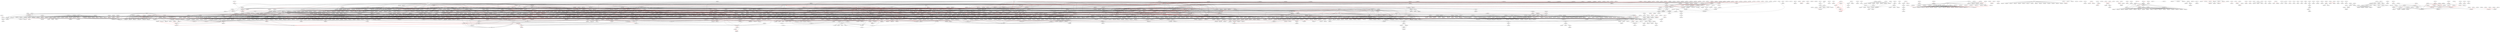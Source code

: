 strict digraph "" {
	graph [bb="0,0,0,0"];
	node [label="\N"];
	"ACCT*2220" -> "ACCT*1220"	 [color=red,
		constraint=True];
	"ACCT*2220" -> "ACCT*1240"	 [constraint=False];
	"ACCT*2220" -> "ACCT*2230"	 [constraint=True];
	"ACCT*2220" -> "ACCT*3330"	 [constraint=True];
	"ACCT*2220" -> "FARE*3310"	 [constraint=True];
	"ACCT*2220" -> "HTM*3120"	 [constraint=True];
	"ACCT*1220" -> "ACCT*1240"	 [constraint=False];
	"ACCT*1220" -> "ACCT*2230"	 [constraint=True];
	"ACCT*1220" -> "ACCT*3330"	 [constraint=True];
	"ACCT*1220" -> "FARE*3310"	 [constraint=True];
	"ACCT*1220" -> "HTM*3120"	 [constraint=True];
	"ACCT*2240" -> "ACCT*1240"	 [color=red,
		constraint=True];
	"ACCT*2230" -> "ACCT*3230"	 [constraint=True];
	"ACCT*2230" -> "MGMT*3320"	 [constraint=False];
	"ACCT*2230" -> "FARE*4370"	 [constraint=True];
	"ACCT*2230" -> "HTM*3180"	 [constraint=True];
	"ACCT*2230" -> "REAL*3890"	 [constraint=True];
	"ACCT*2230" -> "HTM*4190"	 [constraint=True];
	"ACCT*2230" -> "REAL*4820"	 [constraint=True];
	"ACCT*3230" -> "ACCT*4230"	 [constraint=True];
	"ACCT*3330" -> "ACCT*3280"	 [constraint=True];
	"ACCT*3330" -> "ACCT*3340"	 [constraint=True];
	"ACCT*3330" -> "ACCT*3350"	 [constraint=True];
	"ACCT*3330" -> "ACCT*4220"	 [constraint=True];
	"ACCT*3280" -> "ACCT*4270"	 [constraint=True];
	"ACCT*3280" -> "ACCT*4290"	 [constraint=True];
	"ACCT*3340" -> "ACCT*4220"	 [constraint=False];
	"ACCT*3350" -> "ACCT*4350"	 [constraint=True];
	"ACCT*4220" -> "ACCT*4340"	 [constraint=True];
	"ACCT*4220" -> "ACCT*4440"	 [constraint=True];
	"BUS*3330" -> "ACCT*4220"	 [constraint=True];
	"BUS*3340" -> "ACCT*4220"	 [constraint=False];
	"BUS*3230" -> "ACCT*4230"	 [constraint=True];
	"BUS*3280" -> "ACCT*4270"	 [constraint=True];
	"BUS*4280" -> "ACCT*4290"	 [constraint=True];
	"ACCT*4240" -> "ACCT*4340"	 [color=red,
		constraint=True];
	"ACCT*4240" -> "ACCT*4440"	 [color=red,
		constraint=True];
	"BUS*3350" -> "ACCT*4350"	 [constraint=True];
	"AGR*1100" -> "AGR*1110"	 [color=red,
		constraint=False];
	"AGR*1110" -> "AGR*2050"	 [constraint=True];
	"AGR*1110" -> "AGR*2500"	 [constraint=True];
	"AGR*1110" -> "FOOD*3090"	 [constraint=True];
	"AGR*1250" -> "AGR*1110"	 [color=red,
		constraint=True];
	"AGR*1250" -> "AGR*2500"	 [constraint=True];
	"AGR*2050" -> "CROP*3300"	 [constraint=True];
	"AGR*2050" -> "CROP*3310"	 [constraint=True];
	"AGR*2050" -> "CROP*3340"	 [constraint=True];
	"AGR*2050" -> "HORT*3280"	 [constraint=True];
	"AGR*2050" -> "HORT*3510"	 [constraint=True];
	"AGR*2050" -> "HORT*4380"	 [constraint=True];
	"AGR*2050" -> "HORT*4420"	 [constraint=True];
	"AGR*2050" -> "HORT*4450"	 [constraint=True];
	"AGR*2150" -> "AGR*2050"	 [constraint=False];
	"AGR*2150" -> "AGR*2470"	 [color=red,
		constraint=True];
	"AGR*2150" -> "HORT*4380"	 [constraint=True];
	"BIOL*1050" -> "AGR*2050"	 [constraint=False];
	"BIOL*1050" -> "AGR*2470"	 [constraint=True];
	"BIOL*1050" -> "AGR*2350"	 [constraint=True];
	"BIOL*1050" -> "AGR*4020"	 [constraint=True];
	"BIOL*1050" -> "ANSC*1210"	 [constraint=True];
	"BIOL*1050" -> "ANSC*2340"	 [constraint=True];
	"BIOL*1050" -> "EQN*2040"	 [constraint=True];
	"BIOL*1050" -> "MBG*2400"	 [constraint=True];
	"BIOL*1050" -> "BIOL*1020"	 [color=red,
		constraint=True];
	"BIOL*1050" -> "BOT*1200"	 [color=red,
		constraint=True];
	"BIOL*1050" -> "BOT*2000"	 [constraint=True];
	"BIOL*1050" -> "BOT*2100"	 [constraint=True];
	"BIOL*1050" -> "ENVS*2040"	 [constraint=True];
	"BIOL*1050" -> "ENVS*2330"	 [constraint=True];
	"BIOL*1050" -> "ENVS*3020"	 [constraint=True];
	"BIOL*1050" -> "ENVS*3040"	 [constraint=True];
	"BIOL*1050" -> "ENVS*3090"	 [constraint=False];
	"BIOL*1050" -> "HORT*2450"	 [constraint=True];
	"BIOL*1050" -> "ENVS*3210"	 [constraint=False];
	"BIOL*1050" -> "ENVS*3230"	 [constraint=True];
	"BIOL*1050" -> "ENVS*3300"	 [constraint=True];
	"BIOL*1050" -> "EQN*2050"	 [constraint=True];
	"BIOL*1050" -> "FOOD*3090"	 [constraint=True];
	"BIOL*1050" -> "FOOD*4520"	 [constraint=True];
	"BIOL*1050" -> "HORT*3270"	 [constraint=True];
	"BIOL*1050" -> "PBIO*3110"	 [constraint=False];
	"BIOL*1070" -> "AGR*2050"	 [constraint=True];
	"BIOL*1070" -> "AGR*2470"	 [constraint=True];
	"BIOL*1070" -> "AGR*2350"	 [constraint=True];
	"BIOL*1070" -> "AGR*4020"	 [constraint=False];
	"BIOL*1070" -> "ANSC*1210"	 [constraint=True];
	"BIOL*1070" -> "ANSC*2340"	 [constraint=True];
	"BIOL*1070" -> "ZOO*2090"	 [constraint=True];
	"BIOL*1070" -> "MBG*2400"	 [constraint=True];
	"BIOL*1070" -> "BIOL*1020"	 [color=red,
		constraint=True];
	"BIOL*1070" -> "BIOL*2060"	 [constraint=True];
	"BIOL*1070" -> "BIOL*2300"	 [constraint=True];
	"BIOL*1070" -> "BIOL*2400"	 [constraint=False];
	"BIOL*1070" -> "STAT*2230"	 [constraint=True];
	"BIOL*1070" -> "BIOL*3450"	 [constraint=False];
	"BIOL*1070" -> "ZOO*2700"	 [constraint=False];
	"BIOL*1070" -> "BIOL*3650"	 [constraint=True];
	"BIOL*1070" -> "BIOM*3010"	 [constraint=True];
	"BIOL*1070" -> "BIOM*3040"	 [constraint=True];
	"BIOL*1070" -> "BIOM*3210"	 [constraint=True];
	"BIOL*1070" -> "BOT*2000"	 [constraint=True];
	"BIOL*1070" -> "BOT*2100"	 [constraint=True];
	"BIOL*1070" -> "BOT*3050"	 [constraint=True];
	"BIOL*1070" -> "BOT*3310"	 [constraint=True];
	"BIOL*1070" -> "BOT*3410"	 [constraint=True];
	"BIOL*1070" -> "BOT*3710"	 [constraint=True];
	"BIOL*1070" -> "ENGG*2660"	 [constraint=True];
	"BIOL*1070" -> "MICR*2420"	 [constraint=True];
	"BIOL*1070" -> "ENVS*2040"	 [constraint=True];
	"BIOL*1070" -> "ENVS*2080"	 [constraint=False];
	"BIOL*1070" -> "ENVS*2090"	 [constraint=True];
	"BIOL*1070" -> "ENVS*2310"	 [constraint=True];
	"BIOL*1070" -> "ENVS*2330"	 [constraint=True];
	"BIOL*1070" -> "ENVS*3020"	 [constraint=True];
	"BIOL*1070" -> "ENVS*3040"	 [constraint=True];
	"BIOL*1070" -> "ENVS*3090"	 [constraint=True];
	"BIOL*1070" -> "HORT*2450"	 [constraint=True];
	"BIOL*1070" -> "ENVS*3150"	 [constraint=False];
	"BIOL*1070" -> "ENVS*3210"	 [constraint=True];
	"BIOL*1070" -> "ENVS*3230"	 [constraint=False];
	"BIOL*1070" -> "ENVS*3300"	 [constraint=False];
	"BIOL*1070" -> "TOX*2000"	 [constraint=True];
	"BIOL*1070" -> "FOOD*3090"	 [constraint=True];
	"BIOL*1070" -> "FOOD*2410"	 [constraint=True];
	"BIOL*1070" -> "FOOD*2420"	 [constraint=True];
	"BIOL*1070" -> "FOOD*4520"	 [constraint=True];
	"BIOL*1070" -> "HORT*3270"	 [constraint=True];
	"BIOL*1070" -> "MICR*3220"	 [constraint=True];
	"BIOL*1070" -> "PBIO*3110"	 [constraint=True];
	"BIOL*1070" -> "PBIO*4000"	 [constraint=True];
	"CROP*2110" -> "AGR*2050"	 [color=red,
		constraint=True];
	"AGR*2470" -> "AGR*2150"	 [color=red,
		constraint=True];
	"AGR*2470" -> "AGR*4020"	 [constraint=True];
	"AGR*2470" -> "CROP*3300"	 [constraint=True];
	"AGR*2470" -> "CROP*3310"	 [constraint=True];
	"AGR*2470" -> "CROP*3340"	 [constraint=False];
	"AGR*2470" -> "CROP*4240"	 [constraint=False];
	"AGR*2470" -> "CROP*4260"	 [constraint=True];
	"AGR*2470" -> "HORT*3280"	 [constraint=True];
	"AGR*2470" -> "HORT*3510"	 [constraint=True];
	"AGR*2470" -> "FOOD*4520"	 [constraint=True];
	"AGR*2470" -> "HORT*3430"	 [constraint=True];
	"AGR*2470" -> "HORT*3010"	 [constraint=True];
	"AGR*2470" -> "HORT*3150"	 [constraint=True];
	"AGR*2470" -> "HORT*4200"	 [constraint=True];
	"AGR*2470" -> "HORT*4300"	 [constraint=True];
	"AGR*2470" -> "HORT*4380"	 [constraint=True];
	"AGR*2470" -> "HORT*4420"	 [constraint=True];
	"AGR*2470" -> "HORT*4450"	 [constraint=True];
	"AGR*2470" -> "PBIO*3750"	 [constraint=True];
	"AGR*2470" -> "PBIO*4150"	 [constraint=True];
	"AGR*2470" -> "PBIO*4750"	 [constraint=True];
	"ENVS*2060" -> "AGR*2320"	 [color=red,
		constraint=False];
	"ENVS*2060" -> "CROP*3340"	 [constraint=True];
	"ENVS*2060" -> "ENVS*3080"	 [constraint=True];
	"ENVS*2060" -> "ENVS*4090"	 [constraint=True];
	"ENVS*2060" -> "ENVS*4160"	 [constraint=True];
	"ENVS*2060" -> "ENVS*3060"	 [constraint=True];
	"ENVS*2060" -> "ENVS*3220"	 [constraint=True];
	"ENVS*2060" -> "ENVS*3310"	 [constraint=True];
	"ENVS*2060" -> "ENVS*4390"	 [constraint=True];
	"AGR*2320" -> "ENVS*2060"	 [color=red,
		constraint=True];
	"AGR*2320" -> "CROP*3340"	 [constraint=True];
	"AGR*2320" -> "CROP*4220"	 [constraint=True];
	"AGR*2320" -> "ENVS*3080"	 [constraint=True];
	"AGR*2320" -> "ENVS*4090"	 [constraint=False];
	"AGR*2320" -> "ENVS*4160"	 [constraint=True];
	"AGR*2320" -> "ENVS*3060"	 [constraint=True];
	"AGR*2320" -> "ENVS*3310"	 [constraint=True];
	"AGR*2320" -> "ENVS*4390"	 [constraint=True];
	"SOIL*2010" -> "AGR*2320"	 [color=red,
		constraint=True];
	"SOIL*2010" -> "ENVS*3080"	 [constraint=True];
	"SOIL*2010" -> "ENVS*4090"	 [constraint=False];
	"SOIL*2010" -> "ENVS*4160"	 [constraint=True];
	"SOIL*2010" -> "ENVS*3310"	 [constraint=True];
	"SOIL*2010" -> "ENVS*4390"	 [constraint=False];
	"BIOL*1030" -> "AGR*2350"	 [constraint=True];
	"BIOL*1030" -> "ENVS*3150"	 [constraint=False];
	"AGR*2350" -> "ANSC*3050"	 [constraint=False];
	"BIOL*1080" -> "AGR*2350"	 [constraint=True];
	"BIOL*1080" -> "ANSC*1210"	 [constraint=True];
	"BIOL*1080" -> "ANSC*2340"	 [constraint=True];
	"BIOL*1080" -> "BIOL*1020"	 [color=red,
		constraint=True];
	"BIOL*1080" -> "BIOL*3650"	 [constraint=True];
	"BIOL*1080" -> "HK*2810"	 [constraint=True];
	"BIOL*1080" -> "BIOM*3010"	 [constraint=True];
	"BIOL*1080" -> "BIOM*3040"	 [constraint=True];
	"BIOL*1080" -> "BIOM*3210"	 [constraint=True];
	"BIOL*1080" -> "BIOM*4300"	 [constraint=True];
	"BIOL*1080" -> "BOT*2100"	 [constraint=True];
	"BIOL*1080" -> "BOT*3310"	 [constraint=True];
	"BIOL*1080" -> "BOT*3410"	 [constraint=True];
	"BIOL*1080" -> "ENGG*2660"	 [constraint=True];
	"BIOL*1080" -> "MICR*2420"	 [constraint=True];
	"BIOL*1080" -> "ENVS*2040"	 [constraint=True];
	"BIOL*1080" -> "ENVS*3020"	 [constraint=True];
	"BIOL*1080" -> "ENVS*3040"	 [constraint=True];
	"BIOL*1080" -> "ENVS*3090"	 [constraint=False];
	"BIOL*1080" -> "HORT*2450"	 [constraint=False];
	"BIOL*1080" -> "TOX*2000"	 [constraint=True];
	"BIOL*1080" -> "FOOD*2150"	 [constraint=True];
	"BIOL*1080" -> "FOOD*3090"	 [constraint=True];
	"BIOL*1080" -> "NUTR*2150"	 [constraint=True];
	"BIOL*1080" -> "FOOD*2410"	 [constraint=True];
	"BIOL*1080" -> "FOOD*4520"	 [constraint=True];
	"BIOL*1080" -> "HORT*3270"	 [constraint=True];
	"BIOL*1080" -> "NUTR*3360"	 [constraint=True];
	"BIOL*1080" -> "HK*4510"	 [constraint=True];
	"BIOL*1080" -> "HK*4511"	 [constraint=True];
	"BIOL*1080" -> "POPM*3240"	 [constraint=True];
	"BIOL*1090" -> "AGR*2350"	 [constraint=False];
	"BIOL*1090" -> "ANSC*1210"	 [constraint=True];
	"BIOL*1090" -> "ANSC*2340"	 [constraint=True];
	"BIOL*1090" -> "MBG*2040"	 [constraint=True];
	"BIOL*1090" -> "MBG*2400"	 [constraint=True];
	"BIOL*1090" -> "BIOL*1020"	 [color=red,
		constraint=True];
	"BIOL*1090" -> "BIOL*2400"	 [constraint=True];
	"BIOL*1090" -> "BIOL*3650"	 [constraint=True];
	"BIOL*1090" -> "NEUR*2000"	 [constraint=True];
	"BIOL*1090" -> "BIOM*3010"	 [constraint=True];
	"BIOL*1090" -> "BIOM*3040"	 [constraint=False];
	"BIOL*1090" -> "BIOM*3210"	 [constraint=False];
	"BIOL*1090" -> "BOT*2100"	 [constraint=False];
	"BIOL*1090" -> "BOT*3310"	 [constraint=True];
	"BIOL*1090" -> "BOT*3410"	 [constraint=True];
	"BIOL*1090" -> "BOT*4380"	 [constraint=False];
	"BIOL*1090" -> "ENGG*2660"	 [constraint=True];
	"BIOL*1090" -> "ENGG*3590"	 [constraint=True];
	"BIOL*1090" -> "MICR*2420"	 [constraint=True];
	"BIOL*1090" -> "ENVS*2040"	 [constraint=True];
	"BIOL*1090" -> "ENVS*2080"	 [constraint=True];
	"BIOL*1090" -> "ENVS*2090"	 [constraint=True];
	"BIOL*1090" -> "ENVS*3020"	 [constraint=True];
	"BIOL*1090" -> "ENVS*3040"	 [constraint=False];
	"BIOL*1090" -> "ENVS*3090"	 [constraint=True];
	"BIOL*1090" -> "HORT*2450"	 [constraint=True];
	"BIOL*1090" -> "ENVS*3150"	 [constraint=True];
	"BIOL*1090" -> "TOX*2000"	 [constraint=True];
	"BIOL*1090" -> "EQN*3060"	 [constraint=True];
	"BIOL*1090" -> "HORT*3270"	 [constraint=True];
	"BIOL*1090" -> "HK*2270"	 [constraint=True];
	"BIOL*1090" -> "MICR*3220"	 [constraint=True];
	"BIOL*1090" -> "MICR*3230"	 [constraint=True];
	"BIOL*1090" -> "PBIO*3110"	 [constraint=True];
	"BIOL*1090" -> "PBIO*4000"	 [constraint=True];
	"BIOL*1090" -> "POPM*3240"	 [constraint=True];
	"GEOG*2460" -> "AGR*3450"	 [constraint=True];
	"GEOG*2460" -> "BIOL*3060"	 [constraint=True];
	"GEOG*2460" -> "ENVS*3340"	 [constraint=True];
	"GEOG*2460" -> "ENVS*4030"	 [constraint=True];
	"GEOG*2460" -> "GEOG*3610"	 [constraint=True];
	"GEOG*2460" -> "GEOG*3000"	 [constraint=True];
	"GEOG*2460" -> "GEOG*3110"	 [constraint=True];
	"STAT*2040" -> "AGR*3450"	 [constraint=True];
	"STAT*2040" -> "STAT*2060"	 [color=red,
		constraint=True];
	"STAT*2040" -> "STAT*2080"	 [color=red,
		constraint=True];
	"STAT*2040" -> "AGR*4020"	 [constraint=True];
	"STAT*2040" -> "BIOL*3010"	 [constraint=True];
	"STAT*2040" -> "STAT*2230"	 [color=red,
		constraint=True];
	"STAT*2040" -> "BIOL*3060"	 [constraint=True];
	"STAT*2040" -> "BIOL*3300"	 [constraint=True];
	"STAT*2040" -> "BIOL*4110"	 [constraint=False];
	"STAT*2040" -> "ZOO*3600"	 [constraint=True];
	"STAT*2040" -> "BIOM*4300"	 [constraint=True];
	"STAT*2040" -> "CIS*3130"	 [constraint=True];
	"STAT*2040" -> "CIS*3700"	 [constraint=True];
	"STAT*2040" -> "CIS*4020"	 [constraint=True];
	"STAT*2040" -> "CIS*4720"	 [constraint=True];
	"STAT*2040" -> "CIS*4780"	 [constraint=True];
	"STAT*2040" -> "ECON*3300"	 [constraint=True];
	"STAT*2040" -> "STAT*2050"	 [constraint=True];
	"STAT*2040" -> "STAT*2120"	 [color=red,
		constraint=True];
	"STAT*2040" -> "ECON*3520"	 [constraint=True];
	"STAT*2040" -> "ECON*3740"	 [constraint=True];
	"STAT*2040" -> "ECON*3810"	 [constraint=True];
	"STAT*2040" -> "FIN*2000"	 [constraint=False];
	"STAT*2040" -> "ENGG*3650"	 [constraint=True];
	"STAT*2040" -> "ENGG*4510"	 [constraint=True];
	"STAT*2040" -> "ENVS*3340"	 [constraint=True];
	"STAT*2040" -> "ENVS*4030"	 [constraint=True];
	"STAT*2040" -> "GEOG*3610"	 [constraint=True];
	"STAT*2040" -> "PSYC*1010"	 [color=red,
		constraint=True];
	"STAT*2040" -> "FARE*3000"	 [constraint=True];
	"STAT*2040" -> "FARE*3310"	 [constraint=True];
	"STAT*2040" -> "HTM*3120"	 [constraint=True];
	"STAT*2040" -> "FARE*4360"	 [constraint=True];
	"STAT*2040" -> "FOOD*3700"	 [constraint=True];
	"STAT*2040" -> "GEOG*3000"	 [constraint=True];
	"STAT*2040" -> "GEOG*3110"	 [constraint=True];
	"STAT*2040" -> "IBIO*4600"	 [constraint=True];
	"STAT*2040" -> "ZOO*3610"	 [constraint=True];
	"STAT*2040" -> "MGMT*3140"	 [constraint=True];
	"STAT*2040" -> "MCS*3010"	 [constraint=True];
	"STAT*2040" -> "MBG*3100"	 [constraint=True];
	"STAT*2040" -> "MBG*4160"	 [constraint=False];
	"STAT*2040" -> "POPM*3240"	 [constraint=True];
	"STAT*2040" -> "PSYC*2360"	 [constraint=True];
	"STAT*2040" -> "STAT*3100"	 [constraint=True];
	"STAT*2040" -> "ZOO*4070"	 [constraint=True];
	"STAT*2040" -> "ZOO*4330"	 [constraint=True];
	"STAT*2060" -> "AGR*3450"	 [constraint=True];
	"STAT*2060" -> "STAT*2040"	 [color=red,
		constraint=True];
	"STAT*2060" -> "STAT*2080"	 [color=red,
		constraint=True];
	"STAT*2060" -> "STAT*2230"	 [color=red,
		constraint=True];
	"STAT*2060" -> "BIOL*3060"	 [constraint=True];
	"STAT*2060" -> "ECON*3300"	 [constraint=True];
	"STAT*2060" -> "STAT*2050"	 [constraint=True];
	"STAT*2060" -> "STAT*2120"	 [color=red,
		constraint=True];
	"STAT*2060" -> "ECON*3520"	 [constraint=True];
	"STAT*2060" -> "ECON*3740"	 [constraint=True];
	"STAT*2060" -> "FIN*2000"	 [constraint=True];
	"STAT*2060" -> "ENVS*3340"	 [constraint=True];
	"STAT*2060" -> "ENVS*4030"	 [constraint=False];
	"STAT*2060" -> "PSYC*1010"	 [color=red,
		constraint=True];
	"STAT*2060" -> "FARE*3000"	 [constraint=True];
	"STAT*2060" -> "FARE*3310"	 [constraint=True];
	"STAT*2060" -> "HTM*3120"	 [constraint=True];
	"STAT*2060" -> "FARE*4360"	 [constraint=True];
	"STAT*2060" -> "FOOD*3700"	 [constraint=True];
	"STAT*2060" -> "MGMT*3140"	 [constraint=True];
	"STAT*2060" -> "MCS*3010"	 [constraint=True];
	"STAT*2060" -> "MCS*3030"	 [constraint=True];
	"STAT*2060" -> "MCS*3500"	 [constraint=True];
	"STAT*2060" -> "REAL*3810"	 [constraint=True];
	"STAT*2080" -> "AGR*3450"	 [constraint=True];
	"STAT*2080" -> "STAT*2040"	 [color=red,
		constraint=True];
	"STAT*2080" -> "STAT*2060"	 [color=red,
		constraint=True];
	"STAT*2080" -> "STAT*2230"	 [color=red,
		constraint=True];
	"STAT*2080" -> "ECON*3300"	 [constraint=True];
	"STAT*2080" -> "STAT*2090"	 [constraint=True];
	"STAT*2080" -> "STAT*2120"	 [color=red,
		constraint=True];
	"STAT*2080" -> "ECON*3520"	 [constraint=True];
	"STAT*2080" -> "ECON*3740"	 [constraint=True];
	"STAT*2080" -> "FIN*2000"	 [constraint=True];
	"STAT*2080" -> "PSYC*1010"	 [color=red,
		constraint=True];
	"STAT*2080" -> "FARE*3310"	 [constraint=True];
	"STAT*2080" -> "HTM*3120"	 [constraint=True];
	"STAT*2080" -> "FARE*4360"	 [constraint=False];
	"STAT*2080" -> "FOOD*3700"	 [constraint=True];
	"STAT*2080" -> "MCS*3010"	 [constraint=True];
	"AGR*4450" -> "AGR*4460"	 [constraint=True];
	"ANSC*1210" -> "ANSC*3090"	 [constraint=True];
	"ANSC*1210" -> "ANSC*4010"	 [constraint=False];
	"ANSC*2340" -> "BIOL*3670"	 [constraint=True];
	"ANSC*2340" -> "FOOD*4110"	 [constraint=True];
	"ANSC*2340" -> "POPM*4230"	 [constraint=True];
	"ANSC*3080" -> "ANSC*3040"	 [constraint=True];
	"ANSC*3080" -> "ANSC*4090"	 [constraint=True];
	"ANSC*3080" -> "ANSC*3270"	 [constraint=True];
	"ANSC*3080" -> "ANSC*4010"	 [constraint=True];
	"ANSC*3080" -> "ANSC*4100"	 [constraint=False];
	"ANSC*3080" -> "ANSC*4230"	 [constraint=True];
	"ANSC*3080" -> "ANSC*4350"	 [constraint=True];
	"ANSC*3080" -> "ANSC*4490"	 [constraint=True];
	"ANSC*3080" -> "ANSC*4650"	 [constraint=True];
	"ANSC*3080" -> "BIOM*2000"	 [color=red,
		constraint=True];
	"ANSC*3080" -> "BIOM*3090"	 [constraint=True];
	"ANSC*3080" -> "BIOM*4070"	 [constraint=True];
	"ANSC*3080" -> "EQN*3250"	 [constraint=True];
	"ANSC*3080" -> "POPM*4230"	 [constraint=True];
	"ZOO*2090" -> "ANSC*3050"	 [constraint=True];
	"ZOO*2090" -> "BIOL*3670"	 [constraint=False];
	"ZOO*2090" -> "ZOO*3600"	 [constraint=True];
	"ZOO*2090" -> "BIOM*3040"	 [constraint=True];
	"ZOO*2090" -> "ZOO*3000"	 [constraint=True];
	"ZOO*2090" -> "BIOM*4110"	 [constraint=True];
	"ZOO*2090" -> "BIOM*4180"	 [constraint=True];
	"ZOO*2090" -> "ZOO*4330"	 [constraint=True];
	"ZOO*2090" -> "ZOO*4910"	 [constraint=True];
	"ZOO*2090" -> "ZOO*4920"	 [constraint=True];
	"ZOO*2090" -> "ZOO*4940"	 [constraint=True];
	"ZOO*2090" -> "ZOO*4950"	 [constraint=True];
	"BIOC*2580" -> "ANSC*3080"	 [constraint=True];
	"BIOC*2580" -> "NUTR*3210"	 [constraint=True];
	"BIOC*2580" -> "BIOC*3560"	 [constraint=True];
	"BIOC*2580" -> "BIOC*3570"	 [constraint=False];
	"BIOC*2580" -> "BIOM*3200"	 [constraint=True];
	"BIOC*2580" -> "HK*2810"	 [constraint=True];
	"BIOC*2580" -> "ZOO*3600"	 [constraint=True];
	"BIOC*2580" -> "BIOM*3090"	 [constraint=True];
	"BIOC*2580" -> "BIOM*4030"	 [constraint=False];
	"BIOC*2580" -> "MCB*2050"	 [constraint=True];
	"BIOC*2580" -> "BOT*4380"	 [constraint=True];
	"BIOC*2580" -> "TOX*3300"	 [constraint=True];
	"BIOC*2580" -> "CHEM*4630"	 [constraint=True];
	"BIOC*2580" -> "CHEM*4740"	 [constraint=True];
	"BIOC*2580" -> "XSEN*3030"	 [constraint=True];
	"BIOC*2580" -> "XSEN*3060"	 [constraint=True];
	"BIOC*2580" -> "XSEN*3090"	 [constraint=True];
	"BIOC*2580" -> "FOOD*3030"	 [constraint=True];
	"BIOC*2580" -> "FOOD*3050"	 [constraint=True];
	"BIOC*2580" -> "FOOD*2620"	 [constraint=False];
	"BIOC*2580" -> "FOOD*4400"	 [constraint=True];
	"BIOC*2580" -> "FOOD*4520"	 [constraint=True];
	"BIOC*2580" -> "HORT*3310"	 [constraint=True];
	"BIOC*2580" -> "NUTR*3360"	 [constraint=True];
	"BIOC*2580" -> "MICR*3230"	 [constraint=True];
	"BIOC*2580" -> "MBG*3350"	 [constraint=True];
	"EQN*2040" -> "ANSC*3080"	 [constraint=True];
	"EQN*2040" -> "EQN*3060"	 [constraint=True];
	"EQN*2040" -> "EQN*3070"	 [constraint=True];
	"EQN*2040" -> "EQN*3250"	 [constraint=True];
	"ANSC*3090" -> "ANSC*4090"	 [constraint=True];
	"ANSC*4090" -> "ANSC*3090"	 [color=red,
		constraint=True];
	"NUTR*3210" -> "ANSC*3170"	 [constraint=True];
	"NUTR*3210" -> "ANSC*3180"	 [constraint=True];
	"NUTR*3210" -> "ANSC*4470"	 [constraint=True];
	"NUTR*3210" -> "ANSC*4560"	 [constraint=True];
	"NUTR*3210" -> "EQN*4020"	 [constraint=True];
	"NUTR*3210" -> "FOOD*4090"	 [constraint=True];
	"NUTR*3210" -> "FOOD*4520"	 [constraint=False];
	"NUTR*3210" -> "NUTR*4210"	 [constraint=True];
	"NUTR*3210" -> "NUTR*3090"	 [constraint=True];
	"NUTR*3210" -> "NUTR*3150"	 [constraint=True];
	"NUTR*3210" -> "NUTR*3330"	 [constraint=True];
	"NUTR*3210" -> "NUTR*3390"	 [constraint=True];
	"NUTR*3210" -> "NUTR*4010"	 [constraint=True];
	"NUTR*3210" -> "NUTR*4090"	 [constraint=True];
	"NUTR*3210" -> "NUTR*4320"	 [constraint=True];
	"NUTR*3210" -> "NUTR*4360"	 [constraint=True];
	"NUTR*3210" -> "NUTR*4510"	 [constraint=True];
	"MBG*2040" -> "ANSC*4050"	 [constraint=False];
	"MBG*2040" -> "BIOL*3020"	 [constraint=True];
	"MBG*2040" -> "BIOL*3300"	 [constraint=True];
	"MBG*2040" -> "MCB*2050"	 [constraint=False];
	"MBG*2040" -> "BIOM*4150"	 [constraint=True];
	"MBG*2040" -> "ENVS*3290"	 [constraint=True];
	"MBG*2040" -> "NUTR*3360"	 [constraint=True];
	"MBG*2040" -> "MICR*3240"	 [constraint=True];
	"MBG*2040" -> "MICR*3280"	 [constraint=True];
	"MBG*2040" -> "MICR*3420"	 [constraint=True];
	"MBG*2040" -> "MBG*3100"	 [constraint=True];
	"MBG*2040" -> "MBG*4160"	 [constraint=False];
	"MBG*2040" -> "MBG*4300"	 [constraint=True];
	"MBG*2040" -> "PBIO*4000"	 [constraint=True];
	"MBG*2040" -> "PBIO*4150"	 [constraint=True];
	"MBG*2040" -> "PBIO*4750"	 [constraint=True];
	"MBG*2040" -> "TOX*4590"	 [constraint=True];
	"MBG*2040" -> "ZOO*3050"	 [constraint=True];
	"MBG*2400" -> "ANSC*4050"	 [constraint=False];
	"MBG*2400" -> "MBG*3060"	 [constraint=False];
	"MBG*2400" -> "MBG*3100"	 [constraint=False];
	"MBG*2400" -> "MBG*4160"	 [constraint=True];
	"MBG*2400" -> "MBG*4300"	 [constraint=True];
	"MBG*2400" -> "PBIO*4150"	 [constraint=True];
	"MBG*2400" -> "PBIO*4750"	 [constraint=True];
	"ANSC*3120" -> "ANSC*4230"	 [constraint=True];
	"ANSC*3120" -> "ANSC*4260"	 [constraint=False];
	"ANSC*3120" -> "ANSC*4270"	 [constraint=True];
	"ANSC*3120" -> "ANSC*4280"	 [constraint=True];
	"ANSC*3120" -> "ANSC*4290"	 [constraint=True];
	"MBG*3060" -> "ANSC*4230"	 [constraint=True];
	"MBG*3060" -> "MBG*4020"	 [constraint=True];
	"MBG*3060" -> "MBG*4030"	 [constraint=True];
	"ANSC*4700" -> "ANSC*4710"	 [constraint=False];
	"ANTH*1150" -> "ANTH*2180"	 [constraint=False];
	"ANTH*1150" -> "ANTH*2230"	 [constraint=True];
	"ANTH*1150" -> "ANTH*2660"	 [constraint=True];
	"ANTH*1150" -> "SOAN*2120"	 [constraint=True];
	"ANTH*1150" -> "IDEV*2500"	 [constraint=True];
	"ANTH*1150" -> "FRHD*2270"	 [constraint=True];
	"ANTH*1150" -> "FRHD*2060"	 [constraint=True];
	"ANTH*1150" -> "FRHD*2260"	 [constraint=True];
	"ANTH*1150" -> "FRHD*2280"	 [constraint=False];
	"ANTH*1150" -> "GEOG*2260"	 [constraint=True];
	"ANTH*1150" -> "SOC*2080"	 [constraint=True];
	"ANTH*1150" -> "SOC*2280"	 [constraint=True];
	"ANTH*1150" -> "SOC*2760"	 [constraint=True];
	"ANTH*1150" -> "SOAN*2111"	 [constraint=True];
	"ANTH*1150" -> "SOAN*2290"	 [constraint=False];
	"ANTH*1150" -> "SOAN*2400"	 [constraint=True];
	"ANTH*2180" -> "ANTH*3550"	 [constraint=True];
	"ANTH*2180" -> "ANTH*3650"	 [constraint=True];
	"ANTH*2180" -> "ANTH*3690"	 [constraint=True];
	"ANTH*2180" -> "ANTH*3770"	 [constraint=True];
	"ANTH*2180" -> "ANTH*3840"	 [constraint=True];
	"ANTH*2180" -> "ANTH*3850"	 [constraint=True];
	"ANTH*2180" -> "SOAN*3100"	 [constraint=True];
	"ANTH*2180" -> "SOC*4410"	 [constraint=True];
	"ANTH*2180" -> "SOC*4420"	 [constraint=True];
	"ANTH*2180" -> "SOAN*3040"	 [constraint=True];
	"ANTH*2180" -> "SOAN*3130"	 [constraint=True];
	"ANTH*2180" -> "SOAN*3240"	 [constraint=True];
	"ANTH*2180" -> "SOAN*3250"	 [constraint=True];
	"ANTH*2180" -> "SOAN*3680"	 [constraint=True];
	"ANTH*2180" -> "SOAN*4220"	 [constraint=True];
	"ANTH*2180" -> "SOAN*4250"	 [constraint=True];
	"ANTH*2180" -> "SOAN*4260"	 [constraint=True];
	"ANTH*2180" -> "SOAN*4500"	 [constraint=True];
	"IDEV*1000" -> "ANTH*2180"	 [constraint=True];
	"IDEV*1000" -> "ANTH*2660"	 [constraint=False];
	"IDEV*1000" -> "IDEV*2000"	 [constraint=True];
	"IDEV*1000" -> "IDEV*2400"	 [constraint=True];
	"IDEV*1000" -> "IDEV*2300"	 [constraint=True];
	"IDEV*1000" -> "IDEV*2100"	 [constraint=False];
	"IDEV*1000" -> "SOC*2080"	 [constraint=True];
	"IDEV*1000" -> "SOC*2280"	 [constraint=True];
	"SOC*1100" -> "ANTH*2180"	 [constraint=True];
	"SOC*1100" -> "ANTH*2660"	 [constraint=True];
	"SOC*1100" -> "SOAN*2120"	 [constraint=True];
	"SOC*1100" -> "FRHD*2270"	 [constraint=False];
	"SOC*1100" -> "FRHD*2060"	 [constraint=True];
	"SOC*1100" -> "FRHD*2260"	 [constraint=True];
	"SOC*1100" -> "FRHD*2280"	 [constraint=True];
	"SOC*1100" -> "SOC*2080"	 [constraint=True];
	"SOC*1100" -> "SOC*2010"	 [constraint=True];
	"SOC*1100" -> "SOC*2070"	 [constraint=True];
	"SOC*1100" -> "SOC*2280"	 [constraint=True];
	"SOC*1100" -> "SOC*2390"	 [constraint=True];
	"SOC*1100" -> "SOC*2760"	 [constraint=True];
	"SOC*1100" -> "SOAN*2111"	 [constraint=True];
	"SOC*1100" -> "SOAN*2290"	 [constraint=True];
	"SOC*1100" -> "SOAN*2400"	 [constraint=True];
	"ANTH*2230" -> "ANTH*3550"	 [constraint=True];
	"ANTH*2230" -> "ANTH*3650"	 [constraint=True];
	"ANTH*2230" -> "ANTH*3690"	 [constraint=True];
	"ANTH*2230" -> "ANTH*3770"	 [constraint=True];
	"ANTH*2660" -> "ANTH*3550"	 [constraint=True];
	"ANTH*2660" -> "ANTH*3650"	 [constraint=True];
	"ANTH*2660" -> "SOAN*4210"	 [constraint=True];
	"SOAN*2120" -> "ANTH*3550"	 [constraint=True];
	"SOAN*2120" -> "ANTH*3690"	 [constraint=True];
	"SOAN*2120" -> "ANTH*3770"	 [constraint=True];
	"SOAN*2120" -> "ANTH*3840"	 [constraint=True];
	"SOAN*2120" -> "ANTH*3850"	 [constraint=False];
	"SOAN*2120" -> "SOAN*3070"	 [constraint=True];
	"SOAN*2120" -> "SOC*3310"	 [constraint=True];
	"SOAN*2120" -> "SOAN*3120"	 [constraint=True];
	"SOAN*2120" -> "FIN*2000"	 [constraint=True];
	"SOAN*2120" -> "SOAN*3100"	 [constraint=True];
	"SOAN*2120" -> "POLS*3650"	 [constraint=False];
	"SOAN*2120" -> "SOC*3130"	 [constraint=True];
	"SOAN*2120" -> "SOC*3410"	 [constraint=False];
	"SOAN*2120" -> "SOC*3490"	 [constraint=True];
	"SOAN*2120" -> "SOC*3710"	 [constraint=False];
	"SOAN*2120" -> "SOC*3730"	 [constraint=True];
	"SOAN*2120" -> "SOC*3740"	 [constraint=True];
	"SOAN*2120" -> "SOC*3750"	 [constraint=True];
	"SOAN*2120" -> "SOC*3840"	 [constraint=True];
	"SOAN*2120" -> "SOC*3850"	 [constraint=True];
	"SOAN*2120" -> "SOC*4410"	 [constraint=True];
	"SOAN*2120" -> "SOC*4420"	 [constraint=True];
	"SOAN*2120" -> "SOC*4430"	 [constraint=True];
	"SOAN*2120" -> "SOAN*4220"	 [constraint=True];
	"SOAN*2120" -> "SOAN*4230"	 [constraint=True];
	"SOAN*2120" -> "SOAN*4250"	 [constraint=True];
	"SOAN*2120" -> "SOAN*4260"	 [constraint=True];
	"SOAN*2120" -> "SOAN*4500"	 [constraint=True];
	"ANTH*2160" -> "ANTH*3550"	 [constraint=True];
	"ANTH*2160" -> "ANTH*3650"	 [constraint=True];
	"ANTH*2160" -> "ANTH*3690"	 [constraint=True];
	"ANTH*2160" -> "ANTH*3770"	 [constraint=True];
	"ANTH*2160" -> "ANTH*3840"	 [constraint=True];
	"ANTH*2160" -> "ANTH*3850"	 [constraint=True];
	"ANTH*2160" -> "SOAN*3100"	 [constraint=True];
	"ANTH*2160" -> "SOC*4410"	 [constraint=True];
	"ANTH*2160" -> "SOC*4420"	 [constraint=True];
	"ANTH*2160" -> "SOAN*3040"	 [constraint=True];
	"ANTH*2160" -> "SOAN*3130"	 [constraint=True];
	"ANTH*2160" -> "SOAN*3240"	 [constraint=True];
	"ANTH*2160" -> "SOAN*3250"	 [constraint=False];
	"ANTH*2160" -> "SOAN*3680"	 [constraint=True];
	"ANTH*2160" -> "SOAN*4220"	 [constraint=True];
	"ANTH*2160" -> "SOAN*4250"	 [constraint=True];
	"ANTH*2160" -> "SOAN*4260"	 [constraint=True];
	"ANTH*2160" -> "SOAN*4500"	 [constraint=True];
	"IDEV*2500" -> "ANTH*3550"	 [constraint=True];
	"IDEV*2500" -> "ANTH*3650"	 [constraint=True];
	"IDEV*2500" -> "IDEV*3000"	 [constraint=True];
	"IDEV*2500" -> "IDEV*3010"	 [constraint=True];
	"IDEV*2500" -> "IDEV*3300"	 [constraint=True];
	"IDEV*2500" -> "IDEV*3400"	 [constraint=True];
	"IDEV*2500" -> "IDEV*4190"	 [constraint=True];
	"IDEV*2500" -> "POLS*3790"	 [constraint=True];
	"IDEV*2500" -> "SOAN*3040"	 [constraint=True];
	"IDEV*2500" -> "SOAN*3130"	 [constraint=False];
	"IDEV*2500" -> "SOAN*3240"	 [constraint=True];
	"IDEV*2500" -> "SOAN*3250"	 [constraint=True];
	"IDEV*2500" -> "SOAN*3680"	 [constraint=True];
	"IDEV*2500" -> "SOAN*4210"	 [constraint=True];
	"IDEV*2500" -> "SOAN*4260"	 [constraint=True];
	"IDEV*2500" -> "SOAN*4500"	 [constraint=True];
	"IDEV*2000" -> "ANTH*3650"	 [constraint=True];
	"IDEV*2000" -> "POLS*3060"	 [constraint=True];
	"IDEV*2000" -> "IDEV*3100"	 [constraint=True];
	"IDEV*2000" -> "POLS*3000"	 [constraint=True];
	"IDEV*2000" -> "POLS*3080"	 [constraint=True];
	"IDEV*2000" -> "POLS*3320"	 [constraint=True];
	"IDEV*2000" -> "POLS*3790"	 [constraint=True];
	"IDEV*2400" -> "ANTH*3650"	 [constraint=True];
	"IDEV*2400" -> "HIST*3390"	 [constraint=True];
	"IDEV*2400" -> "IDEV*4000"	 [constraint=True];
	"IDEV*2400" -> "IDEV*4600"	 [constraint=True];
	"IDEV*2400" -> "SOAN*4210"	 [constraint=True];
	"ANTH*2650" -> "ANTH*3650"	 [color=red,
		constraint=True];
	"ANTH*3690" -> "ANTH*4300"	 [constraint=True];
	"ANTH*3690" -> "ANTH*4440"	 [constraint=False];
	"ANTH*3690" -> "ANTH*4540"	 [constraint=True];
	"ANTH*3690" -> "ANTH*4550"	 [constraint=True];
	"ANTH*3690" -> "ANTH*4640"	 [constraint=True];
	"ANTH*3690" -> "ANTH*4700"	 [constraint=False];
	"ANTH*3690" -> "ANTH*4740"	 [constraint=True];
	"ANTH*3690" -> "ANTH*4840"	 [constraint=True];
	"ANTH*3690" -> "ANTH*4900"	 [constraint=True];
	"ANTH*3690" -> "SOC*4030"	 [constraint=True];
	"ANTH*3690" -> "SOC*4200"	 [constraint=True];
	"ANTH*3690" -> "SOC*4430"	 [constraint=True];
	"SOAN*3070" -> "ANTH*4300"	 [constraint=True];
	"SOAN*3070" -> "ANTH*4440"	 [constraint=True];
	"SOAN*3070" -> "ANTH*4540"	 [constraint=True];
	"SOAN*3070" -> "ANTH*4550"	 [constraint=True];
	"SOAN*3070" -> "ANTH*4640"	 [constraint=True];
	"SOAN*3070" -> "ANTH*4700"	 [constraint=True];
	"SOAN*3070" -> "ANTH*4740"	 [constraint=True];
	"SOAN*3070" -> "ANTH*4840"	 [constraint=True];
	"SOAN*3070" -> "ANTH*4900"	 [constraint=False];
	"SOAN*3070" -> "SOC*4300"	 [constraint=True];
	"SOAN*3070" -> "SOC*4740"	 [constraint=True];
	"SOAN*3070" -> "SOC*4840"	 [constraint=False];
	"SOAN*3070" -> "SOC*4900"	 [constraint=True];
	"SOAN*3070" -> "SOAN*4210"	 [constraint=True];
	"IDEV*2300" -> "ANTH*4440"	 [constraint=True];
	"IDEV*2300" -> "ANTH*4550"	 [constraint=False];
	"IDEV*2300" -> "IDEV*3100"	 [constraint=True];
	"IDEV*2300" -> "SOC*4420"	 [constraint=True];
	"IDEV*2300" -> "SOAN*3130"	 [constraint=True];
	"IDEV*2300" -> "SOAN*3680"	 [constraint=True];
	"IDEV*2300" -> "SOAN*4220"	 [constraint=False];
	"IDEV*2300" -> "SOAN*4250"	 [constraint=True];
	"IDEV*2300" -> "SOAN*4260"	 [constraint=True];
	"IDEV*2100" -> "ANTH*4440"	 [constraint=False];
	"IDEV*2100" -> "ANTH*4550"	 [constraint=True];
	"IDEV*2100" -> "IDEV*3100"	 [constraint=True];
	"IDEV*2100" -> "SOC*4420"	 [constraint=True];
	"IDEV*2100" -> "SOAN*4210"	 [constraint=True];
	"IDEV*2100" -> "SOAN*4220"	 [constraint=False];
	"IDEV*2100" -> "SOAN*4250"	 [constraint=True];
	"IDEV*2100" -> "SOAN*4260"	 [constraint=True];
	"SOC*3310" -> "ANTH*4540"	 [constraint=True];
	"SOC*3310" -> "ANTH*4640"	 [constraint=True];
	"SOC*3310" -> "ANTH*4740"	 [constraint=True];
	"SOC*3310" -> "ANTH*4840"	 [constraint=True];
	"SOC*3310" -> "SOC*4010"	 [constraint=True];
	"SOC*3310" -> "SOC*4030"	 [constraint=True];
	"SOC*3310" -> "SOC*4200"	 [constraint=True];
	"SOC*3310" -> "SOC*4300"	 [constraint=True];
	"SOC*3310" -> "SOC*4430"	 [constraint=True];
	"SOC*3310" -> "SOC*4740"	 [constraint=True];
	"SOC*3310" -> "SOC*4840"	 [constraint=True];
	"SOC*3310" -> "SOC*4900"	 [constraint=True];
	"ANTH*4900" -> "ANTH*4910"	 [constraint=True];
	"SOAN*3120" -> "ANTH*4900"	 [constraint=True];
	"SOAN*3120" -> "SOC*4010"	 [constraint=True];
	"SOAN*3120" -> "SOC*4030"	 [constraint=True];
	"SOAN*3120" -> "SOC*4200"	 [constraint=True];
	"SOAN*3120" -> "SOC*4300"	 [constraint=True];
	"SOAN*3120" -> "SOC*4740"	 [constraint=True];
	"SOAN*3120" -> "SOC*4840"	 [constraint=True];
	"SOAN*3120" -> "SOC*4900"	 [constraint=True];
	"ARAB*1100" -> "ARAB*1110"	 [constraint=True];
	"ARTH*1510" -> "ARTH*2050"	 [constraint=True];
	"ARTH*1510" -> "ARTH*2060"	 [constraint=True];
	"ARTH*1510" -> "ARTH*2070"	 [constraint=True];
	"ARTH*1510" -> "ARTH*2120"	 [constraint=True];
	"ARTH*1510" -> "ARTH*2150"	 [constraint=True];
	"ARTH*1510" -> "ARTH*2220"	 [constraint=True];
	"ARTH*1510" -> "ARTH*2280"	 [constraint=False];
	"ARTH*1510" -> "ARTH*2480"	 [constraint=True];
	"ARTH*1510" -> "ARTH*2490"	 [constraint=False];
	"ARTH*1510" -> "ARTH*2540"	 [constraint=True];
	"ARTH*1510" -> "ARTH*2550"	 [constraint=True];
	"ARTH*1510" -> "ARTH*2580"	 [constraint=True];
	"ARTH*1510" -> "ARTH*2600"	 [constraint=True];
	"ARTH*1510" -> "ARTH*2950"	 [constraint=True];
	"ARTH*1510" -> "SART*2090"	 [constraint=True];
	"ARTH*1510" -> "SART*2200"	 [constraint=True];
	"ARTH*1510" -> "SART*2300"	 [constraint=True];
	"ARTH*1510" -> "SART*2460"	 [constraint=True];
	"ARTH*1510" -> "SART*2610"	 [constraint=True];
	"ARTH*1510" -> "SART*2700"	 [constraint=True];
	"ARTH*1510" -> "SART*2800"	 [constraint=True];
	"ARTH*1520" -> "ARTH*2050"	 [constraint=True];
	"ARTH*1520" -> "ARTH*2060"	 [constraint=True];
	"ARTH*1520" -> "ARTH*2070"	 [constraint=True];
	"ARTH*1520" -> "ARTH*2120"	 [constraint=False];
	"ARTH*1520" -> "ARTH*2150"	 [constraint=False];
	"ARTH*1520" -> "ARTH*2220"	 [constraint=True];
	"ARTH*1520" -> "ARTH*2280"	 [constraint=True];
	"ARTH*1520" -> "ARTH*2480"	 [constraint=True];
	"ARTH*1520" -> "ARTH*2490"	 [constraint=True];
	"ARTH*1520" -> "ARTH*2540"	 [constraint=False];
	"ARTH*1520" -> "ARTH*2550"	 [constraint=True];
	"ARTH*1520" -> "ARTH*2580"	 [constraint=True];
	"ARTH*1520" -> "ARTH*2600"	 [constraint=True];
	"ARTH*1520" -> "ARTH*2950"	 [constraint=True];
	"ARTH*1520" -> "EURO*4600"	 [constraint=True];
	"ARTH*1520" -> "SART*2090"	 [constraint=False];
	"ARTH*1520" -> "SART*2200"	 [constraint=True];
	"ARTH*1520" -> "SART*2300"	 [constraint=True];
	"ARTH*1520" -> "SART*2460"	 [constraint=True];
	"ARTH*1520" -> "SART*2610"	 [constraint=True];
	"ARTH*1520" -> "SART*2700"	 [constraint=True];
	"ARTH*1520" -> "SART*2800"	 [constraint=True];
	"ARTH*2220" -> "SART*2300"	 [constraint=True];
	"ARTH*2220" -> "SART*2700"	 [constraint=True];
	"ARTH*2220" -> "SART*2800"	 [constraint=True];
	"ARTH*1220" -> "ARTH*2220"	 [color=red,
		constraint=True];
	"ARTH*1220" -> "SART*2090"	 [constraint=True];
	"ARTH*1220" -> "SART*2200"	 [constraint=True];
	"ARTH*1220" -> "SART*2300"	 [constraint=True];
	"ARTH*1220" -> "SART*2460"	 [constraint=True];
	"ARTH*1220" -> "SART*2610"	 [constraint=True];
	"ARTH*1220" -> "SART*2700"	 [constraint=True];
	"ARTH*1220" -> "SART*2800"	 [constraint=True];
	"ARTH*2480" -> "ARTH*3210"	 [constraint=True];
	"ARTH*3530" -> "ARTH*3150"	 [color=red,
		constraint=True];
	"ARTH*4500" -> "ARTH*3150"	 [color=red,
		constraint=True];
	"ARTH*3310" -> "ARTH*3600"	 [color=red,
		constraint=True];
	"ARTH*4620" -> "ARTH*3620"	 [color=red,
		constraint=False];
	"ASCI*1110" -> "ASCI*1120"	 [constraint=True];
	"ASCI*1120" -> "ASCI*2050"	 [constraint=True];
	"ASCI*2050" -> "ASCI*3000"	 [constraint=True];
	"ASCI*2050" -> "ASCI*3100"	 [constraint=True];
	"ASCI*2050" -> "ASCI*4020"	 [constraint=False];
	"ASCI*2050" -> "ASCI*4030"	 [constraint=False];
	"ASCI*2000" -> "ASCI*3000"	 [constraint=True];
	"ASCI*2000" -> "ASCI*3100"	 [constraint=True];
	"ASCI*2000" -> "ASCI*4020"	 [constraint=True];
	"ASCI*2000" -> "ASCI*4030"	 [constraint=False];
	"ASCI*3000" -> "ASCI*4010"	 [constraint=True];
	"ASCI*3100" -> "ASCI*4010"	 [constraint=True];
	"ASCI*3200" -> "ASCI*4010"	 [constraint=True];
	"ASCI*3700" -> "ASCI*4010"	 [constraint=True];
	"ASCI*4000" -> "ASCI*4010"	 [color=red,
		constraint=True];
	"ASCI*4700" -> "ASCI*4710"	 [constraint=True];
	"CHEM*1050" -> "BIOC*2580"	 [constraint=False];
	"CHEM*1050" -> "CHEM*2400"	 [constraint=True];
	"CHEM*1050" -> "CHEM*2480"	 [constraint=True];
	"CHEM*1050" -> "BIOL*3450"	 [constraint=True];
	"CHEM*1050" -> "CHEM*2060"	 [constraint=True];
	"CHEM*1050" -> "CHEM*2700"	 [constraint=False];
	"CHEM*1050" -> "CHEM*2820"	 [constraint=True];
	"CHEM*1050" -> "CHEM*2880"	 [constraint=True];
	"CHEM*1050" -> "CHEM*3360"	 [constraint=True];
	"CHEM*1050" -> "ENGG*2560"	 [constraint=True];
	"CHEM*1050" -> "ENVS*2090"	 [constraint=True];
	"CHEM*1050" -> "ENVS*3220"	 [constraint=True];
	"CHEM*1050" -> "TOX*2000"	 [constraint=True];
	"CHEM*1050" -> "TOX*3360"	 [constraint=False];
	"CHEM*1050" -> "NANO*2000"	 [constraint=True];
	"BIOC*3560" -> "BIOC*4050"	 [constraint=True];
	"BIOC*3560" -> "BIOC*4520"	 [constraint=True];
	"BIOC*3560" -> "BIOC*4540"	 [constraint=True];
	"BIOC*3560" -> "BIOC*4580"	 [constraint=True];
	"BIOC*3560" -> "MICR*3240"	 [constraint=True];
	"BIOC*3560" -> "MICR*3280"	 [constraint=False];
	"BIOC*3560" -> "MICR*3420"	 [constraint=True];
	"BIOC*3560" -> "MCB*3010"	 [constraint=True];
	"BIOC*3560" -> "TOX*4590"	 [constraint=True];
	"CHEM*2400" -> "BIOC*3570"	 [constraint=True];
	"CHEM*2400" -> "CHEM*2480"	 [color=red,
		constraint=True];
	"CHEM*2400" -> "CHEM*3430"	 [constraint=True];
	"CHEM*2400" -> "XSEN*3030"	 [constraint=True];
	"CHEM*2400" -> "XSEN*3060"	 [constraint=True];
	"BIOC*3570" -> "BIOC*4520"	 [constraint=True];
	"BIOC*3570" -> "BIOC*4540"	 [constraint=False];
	"BIOC*3570" -> "BIOC*4580"	 [constraint=True];
	"BIOC*3570" -> "TOX*4590"	 [constraint=True];
	"CHEM*2480" -> "CHEM*2400"	 [color=red,
		constraint=True];
	"CHEM*2480" -> "BIOC*3570"	 [constraint=True];
	"CHEM*2480" -> "CHEM*3430"	 [constraint=True];
	"CHEM*2480" -> "TOX*3300"	 [constraint=True];
	"BIOL*2060" -> "BIOL*3010"	 [constraint=False];
	"BIOL*2060" -> "BIOL*3060"	 [constraint=True];
	"BIOL*2060" -> "BIOL*3130"	 [constraint=True];
	"BIOL*2060" -> "BIOL*3670"	 [constraint=True];
	"BIOL*2060" -> "BIOL*4120"	 [constraint=True];
	"BIOL*2060" -> "BIOL*4610"	 [constraint=True];
	"BIOL*2060" -> "BIOL*4700"	 [constraint=True];
	"BIOL*2060" -> "BIOL*4710"	 [constraint=True];
	"BIOL*2060" -> "BIOL*4800"	 [constraint=True];
	"BIOL*2060" -> "BIOL*4810"	 [constraint=True];
	"BIOL*2060" -> "BIOL*4900"	 [constraint=True];
	"BIOL*2060" -> "ENVS*3000"	 [constraint=True];
	"BIOL*2060" -> "ENVS*3010"	 [constraint=True];
	"BIOL*2060" -> "ENVS*3270"	 [constraint=True];
	"BIOL*2060" -> "ENVS*3290"	 [constraint=False];
	"BIOL*2060" -> "ENVS*3370"	 [constraint=True];
	"BIOL*2060" -> "ENVS*4350"	 [constraint=True];
	"BIOL*2060" -> "GEOG*3110"	 [constraint=False];
	"BIOL*2060" -> "PBIO*4530"	 [constraint=True];
	"BIOL*2060" -> "ZOO*4570"	 [constraint=True];
	"BIOL*2400" -> "BIOL*3040"	 [constraint=True];
	"BIOL*2400" -> "BIOL*3670"	 [constraint=True];
	"BIOL*2400" -> "BIOL*4120"	 [constraint=True];
	"BIOL*2400" -> "ZOO*3050"	 [constraint=True];
	"BIOL*2400" -> "ZOO*4070"	 [constraint=True];
	"BIOL*2400" -> "ZOO*4910"	 [constraint=True];
	"BIOL*3010" -> "BIOL*4110"	 [constraint=True];
	"STAT*2230" -> "STAT*2040"	 [color=red,
		constraint=True];
	"STAT*2230" -> "BIOL*3010"	 [constraint=True];
	"STAT*2230" -> "BIOL*3060"	 [constraint=True];
	"STAT*2230" -> "BIOL*3300"	 [constraint=True];
	"STAT*2230" -> "BIOL*4110"	 [constraint=True];
	"STAT*2230" -> "ZOO*3600"	 [constraint=True];
	"STAT*2230" -> "STAT*2050"	 [constraint=True];
	"STAT*2230" -> "ENVS*3340"	 [constraint=True];
	"STAT*2230" -> "ENVS*4030"	 [constraint=True];
	"STAT*2230" -> "IBIO*4600"	 [constraint=True];
	"STAT*2230" -> "ZOO*3610"	 [constraint=True];
	"STAT*2230" -> "ZOO*4070"	 [constraint=True];
	"STAT*2230" -> "ZOO*4330"	 [constraint=True];
	"BIOL*3060" -> "BIOL*4110"	 [constraint=True];
	"BIOL*3060" -> "BIOL*4150"	 [constraint=True];
	"BIOL*3130" -> "BIOL*4150"	 [constraint=True];
	"BIOL*3130" -> "ENVS*4030"	 [constraint=True];
	"BIOL*3130" -> "ENVS*4070"	 [constraint=True];
	"BIOL*3450" -> "BIOL*4350"	 [constraint=True];
	"BIOL*3450" -> "ENVS*3150"	 [color=red,
		constraint=True];
	"BIOL*3450" -> "IBIO*4600"	 [constraint=True];
	"BIOL*3450" -> "ZOO*4300"	 [constraint=False];
	"BIOL*3450" -> "ZOO*4570"	 [constraint=True];
	"ZOO*2700" -> "BIOL*3450"	 [constraint=True];
	"ZOO*2700" -> "ZOO*3700"	 [constraint=True];
	"ZOO*2700" -> "ZOO*4300"	 [constraint=True];
	"BIOL*3650" -> "BIOL*3670"	 [color=red,
		constraint=True];
	"BIOL*3650" -> "BIOL*3680"	 [color=red,
		constraint=True];
	"BIOL*3670" -> "BIOL*3680"	 [constraint=True];
	"BIOL*4150" -> "BIOL*4500"	 [constraint=True];
	"BIOM*2000" -> "NUTR*3090"	 [constraint=True];
	"BIOM*2000" -> "NUTR*4040"	 [constraint=False];
	"BIOM*3200" -> "BIOM*2000"	 [color=red,
		constraint=True];
	"BIOM*3200" -> "BIOM*3000"	 [constraint=False];
	"BIOM*3200" -> "BIOM*3040"	 [constraint=True];
	"BIOM*3200" -> "BIOM*3090"	 [constraint=True];
	"BIOM*3200" -> "BIOM*4030"	 [constraint=True];
	"BIOM*3200" -> "BIOM*4050"	 [constraint=True];
	"BIOM*3200" -> "BIOM*4070"	 [constraint=True];
	"BIOM*3200" -> "BIOM*4110"	 [constraint=True];
	"BIOM*3200" -> "BIOM*4180"	 [constraint=True];
	"BIOM*3200" -> "HK*3100"	 [constraint=True];
	"BIOM*3200" -> "NUTR*4210"	 [constraint=True];
	"BIOM*3200" -> "NEUR*3500"	 [constraint=True];
	"BIOM*3200" -> "NUTR*3090"	 [constraint=True];
	"BIOM*3200" -> "NUTR*4040"	 [constraint=True];
	"BIOM*3200" -> "NUTR*4320"	 [constraint=True];
	"BIOM*3200" -> "NUTR*4360"	 [constraint=True];
	"BIOM*3200" -> "ZOO*4170"	 [constraint=True];
	"HK*2810" -> "BIOM*2000"	 [color=red,
		constraint=True];
	"HK*2810" -> "HK*3810"	 [constraint=True];
	"HK*2810" -> "NEUR*3500"	 [constraint=False];
	"HK*2810" -> "ZOO*4170"	 [constraint=True];
	"HK*3810" -> "BIOM*2000"	 [color=red,
		constraint=True];
	"HK*3810" -> "BIOM*3200"	 [color=red,
		constraint=True];
	"HK*3810" -> "BIOM*3000"	 [constraint=True];
	"HK*3810" -> "BIOM*3040"	 [constraint=True];
	"HK*3810" -> "BIOM*3090"	 [constraint=True];
	"HK*3810" -> "BIOM*4030"	 [constraint=True];
	"HK*3810" -> "BIOM*4050"	 [constraint=True];
	"HK*3810" -> "BIOM*4070"	 [constraint=True];
	"HK*3810" -> "BIOM*4110"	 [constraint=True];
	"HK*3810" -> "BIOM*4180"	 [constraint=True];
	"HK*3810" -> "HK*3100"	 [constraint=True];
	"HK*3810" -> "HK*4441"	 [constraint=True];
	"HK*3810" -> "HK*4460"	 [constraint=True];
	"HK*3810" -> "NUTR*4210"	 [constraint=True];
	"HK*3810" -> "HK*4550"	 [constraint=True];
	"HK*3810" -> "NUTR*4320"	 [constraint=True];
	"HK*3810" -> "NUTR*4330"	 [constraint=True];
	"HK*3810" -> "NUTR*4360"	 [constraint=True];
	"HK*3940" -> "BIOM*2000"	 [color=red,
		constraint=True];
	"HK*3940" -> "BIOM*3000"	 [constraint=True];
	"HK*3940" -> "BIOM*3040"	 [constraint=True];
	"HK*3940" -> "BIOM*3090"	 [constraint=True];
	"HK*3940" -> "BIOM*4030"	 [constraint=True];
	"HK*3940" -> "BIOM*4050"	 [constraint=True];
	"HK*3940" -> "BIOM*4070"	 [constraint=True];
	"HK*3940" -> "BIOM*4180"	 [constraint=True];
	"HK*3940" -> "HK*4441"	 [constraint=False];
	"HK*3940" -> "HK*4460"	 [constraint=True];
	"HK*3940" -> "HK*4550"	 [constraint=True];
	"ZOO*3200" -> "BIOM*2000"	 [color=red,
		constraint=True];
	"ZOO*3200" -> "BIOM*3000"	 [constraint=True];
	"ZOO*3200" -> "BIOM*3090"	 [constraint=True];
	"ZOO*3200" -> "BIOM*4030"	 [constraint=True];
	"ZOO*3210" -> "BIOM*2000"	 [color=red,
		constraint=True];
	"ZOO*3210" -> "ZOO*3620"	 [color=red,
		constraint=True];
	"ZOO*3210" -> "BIOM*4030"	 [constraint=True];
	"ZOO*3210" -> "BIOM*4110"	 [constraint=True];
	"ZOO*3210" -> "IBIO*4600"	 [constraint=True];
	"ZOO*3210" -> "NUTR*4320"	 [constraint=True];
	"ZOO*3210" -> "ZOO*3630"	 [color=red,
		constraint=True];
	"ZOO*3210" -> "ZOO*4170"	 [constraint=False];
	"ZOO*3600" -> "BIOM*2000"	 [color=red,
		constraint=True];
	"ZOO*3600" -> "ZOO*3620"	 [constraint=True];
	"ZOO*3600" -> "BIOM*3000"	 [constraint=True];
	"ZOO*3600" -> "BIOM*3090"	 [constraint=True];
	"ZOO*3600" -> "BIOM*4030"	 [constraint=True];
	"ZOO*3600" -> "HK*3100"	 [constraint=True];
	"ZOO*3600" -> "NEUR*3500"	 [constraint=True];
	"ZOO*3600" -> "ZOO*4170"	 [constraint=True];
	"ZOO*3620" -> "BIOM*2000"	 [color=red,
		constraint=True];
	"ZOO*3620" -> "BIOM*4110"	 [constraint=True];
	"ZOO*3620" -> "NUTR*4320"	 [constraint=True];
	"NEUR*2000" -> "BIOM*3000"	 [constraint=True];
	"NEUR*2000" -> "NEUR*3100"	 [constraint=True];
	"NEUR*2000" -> "NEUR*3500"	 [constraint=True];
	"NEUR*2000" -> "PSYC*3270"	 [constraint=True];
	"NEUR*2000" -> "NEUR*4100"	 [constraint=True];
	"NEUR*2000" -> "PSYC*3030"	 [constraint=True];
	"NEUR*2000" -> "PSYC*3110"	 [constraint=False];
	"NEUR*2000" -> "PSYC*3410"	 [constraint=False];
	"NEUR*2000" -> "PSYC*4470"	 [constraint=True];
	"PHYS*2030" -> "BIOM*3000"	 [constraint=True];
	"PSYC*2410" -> "BIOM*3000"	 [constraint=True];
	"PSYC*2410" -> "NEUR*2000"	 [color=red,
		constraint=True];
	"PSYC*2410" -> "NEUR*3100"	 [constraint=True];
	"PSYC*2410" -> "NEUR*3500"	 [constraint=True];
	"PSYC*2410" -> "PSYC*3270"	 [constraint=True];
	"PSYC*2410" -> "NEUR*4100"	 [constraint=True];
	"PSYC*2410" -> "PSYC*3000"	 [constraint=True];
	"PSYC*2410" -> "PSYC*3030"	 [constraint=True];
	"PSYC*2410" -> "PSYC*3410"	 [constraint=True];
	"PSYC*2410" -> "PSYC*3470"	 [constraint=True];
	"PSYC*2410" -> "PSYC*3910"	 [constraint=True];
	"PSYC*2410" -> "PSYC*4470"	 [constraint=True];
	"BIOM*3010" -> "BIOM*3040"	 [constraint=True];
	"BIOM*3010" -> "BIOM*4110"	 [constraint=True];
	"BIOM*3010" -> "BIOM*4180"	 [constraint=True];
	"BIOM*3040" -> "BIOM*4150"	 [constraint=True];
	"HK*3401" -> "BIOM*3040"	 [constraint=True];
	"HK*3401" -> "HK*3401"	 [color=red,
		constraint=True];
	"HK*3401" -> "HK*3501"	 [color=red,
		constraint=True];
	"HK*3401" -> "BIOM*4110"	 [constraint=True];
	"HK*3401" -> "BIOM*4180"	 [constraint=True];
	"HK*3401" -> "HK*3402"	 [constraint=True];
	"HK*3501" -> "BIOM*3040"	 [constraint=True];
	"HK*3501" -> "BIOM*4110"	 [constraint=True];
	"HK*3501" -> "BIOM*4180"	 [constraint=True];
	"HK*3501" -> "HK*3502"	 [constraint=True];
	"BIOM*3090" -> "BIOM*4090"	 [constraint=True];
	"BIOM*3090" -> "NEUR*4100"	 [constraint=True];
	"BIOM*3090" -> "PSYC*3030"	 [constraint=False];
	"BIOM*3090" -> "TOX*4000"	 [constraint=False];
	"BIOM*4210" -> "BIOM*3210"	 [color=red,
		constraint=True];
	"MCB*2050" -> "BIOM*4070"	 [constraint=True];
	"MCB*2050" -> "BIOM*4150"	 [constraint=True];
	"MCB*2050" -> "MICR*3330"	 [constraint=True];
	"MCB*2050" -> "MICR*4010"	 [constraint=True];
	"MCB*2050" -> "MCB*3010"	 [constraint=True];
	"MCB*2050" -> "MBG*3350"	 [constraint=True];
	"MCB*2050" -> "MBG*3040"	 [constraint=True];
	"MCB*2050" -> "MBG*3050"	 [constraint=True];
	"MCB*2050" -> "MBG*3660"	 [constraint=True];
	"MCB*2050" -> "MBG*4270"	 [constraint=True];
	"MCB*2050" -> "NEUR*3100"	 [constraint=True];
	"MCB*2050" -> "NEUR*3500"	 [constraint=True];
	"BIOM*4070" -> "BIOM*4150"	 [constraint=True];
	"MCB*2210" -> "BIOM*4070"	 [constraint=False];
	"ZOO*3000" -> "BIOM*4070"	 [color=red,
		constraint=True];
	"ZOO*3000" -> "BIOM*4150"	 [constraint=True];
	"HK*4230" -> "BIOM*4500"	 [color=red,
		constraint=True];
	"BIOM*4521" -> "BIOM*4510"	 [color=red,
		constraint=False];
	"BIOM*4521" -> "BIOM*4522"	 [constraint=True];
	"BIOM*4521" -> "NEUR*4401"	 [color=red,
		constraint=True];
	"BIOM*4521" -> "NEUR*4450"	 [color=red,
		constraint=True];
	"BIOM*4521" -> "NEUR*4402"	 [color=red,
		constraint=True];
	"BIOM*4510" -> "BIOM*4521"	 [color=red,
		constraint=True];
	"BIOM*4510" -> "NEUR*4401"	 [color=red,
		constraint=True];
	"BIOM*4510" -> "NEUR*4450"	 [color=red,
		constraint=True];
	"BIOM*4510" -> "NEUR*4402"	 [color=red,
		constraint=True];
	"BIOM*4522" -> "BIOM*4510"	 [color=red,
		constraint=True];
	"BIOM*4522" -> "NEUR*4401"	 [color=red,
		constraint=True];
	"BIOM*4522" -> "NEUR*4450"	 [color=red,
		constraint=True];
	"BIOM*4522" -> "NEUR*4402"	 [color=red,
		constraint=True];
	"BOT*1200" -> "BOT*2000"	 [color=red,
		constraint=True];
	"BOT*2100" -> "ENVS*3250"	 [constraint=True];
	"BOT*2100" -> "HORT*3280"	 [constraint=True];
	"BOT*2100" -> "HORT*3510"	 [constraint=True];
	"BOT*2100" -> "HORT*3430"	 [constraint=True];
	"BOT*2100" -> "HORT*3150"	 [constraint=True];
	"BOT*2100" -> "HORT*4200"	 [constraint=True];
	"BOT*2100" -> "HORT*4380"	 [constraint=True];
	"BOT*2100" -> "HORT*4420"	 [constraint=True];
	"BOT*2100" -> "MICR*3090"	 [constraint=True];
	"BOT*2100" -> "PBIO*3750"	 [constraint=True];
	"BOT*2100" -> "PBIO*4000"	 [constraint=True];
	"BOT*2100" -> "PBIO*4150"	 [constraint=True];
	"BOT*2100" -> "PBIO*4530"	 [constraint=True];
	"BOT*2100" -> "PBIO*4750"	 [constraint=True];
	"BOT*3050" -> "ENVS*3270"	 [constraint=False];
	"AGEC*4550" -> "BUS*4550"	 [color=red,
		constraint=True];
	"BUS*4550" -> "BUS*4560"	 [constraint=True];
	"FARE*4550" -> "BUS*4550"	 [color=red,
		constraint=True];
	"AGEC*4560" -> "BUS*4560"	 [color=red,
		constraint=True];
	"FARE*4560" -> "BUS*4560"	 [color=red,
		constraint=True];
	"CHEM*1060" -> "CHEM*1040"	 [constraint=True];
	"CHEM*1040" -> "CHEM*1050"	 [constraint=True];
	"CHEM*1040" -> "CHEM*1100"	 [color=red,
		constraint=True];
	"CHEM*1040" -> "ENGG*2120"	 [constraint=True];
	"CHEM*1040" -> "ENGG*2550"	 [constraint=True];
	"CHEM*1040" -> "ENGG*3260"	 [constraint=True];
	"CHEM*1040" -> "MICR*2420"	 [constraint=True];
	"CHEM*1040" -> "ENVS*2310"	 [constraint=True];
	"CHEM*1040" -> "ENVS*3020"	 [constraint=True];
	"CHEM*1040" -> "ENVS*3150"	 [constraint=True];
	"CHEM*1040" -> "FOOD*2150"	 [constraint=True];
	"CHEM*1040" -> "FOOD*3090"	 [constraint=True];
	"CHEM*1040" -> "NUTR*2150"	 [constraint=False];
	"CHEM*1040" -> "FOOD*2400"	 [constraint=False];
	"CHEM*1040" -> "FOOD*2410"	 [constraint=True];
	"CHEM*1040" -> "PBIO*4290"	 [constraint=True];
	"CHEM*1040" -> "PBIO*4530"	 [constraint=True];
	"CHEM*2060" -> "CHEM*2070"	 [constraint=False];
	"IPS*1510" -> "CHEM*2060"	 [constraint=True];
	"IPS*1510" -> "MATH*1210"	 [color=red,
		constraint=True];
	"IPS*1510" -> "PHYS*1010"	 [color=red,
		constraint=False];
	"IPS*1510" -> "PHYS*1070"	 [color=red,
		constraint=False];
	"IPS*1510" -> "CHEM*2820"	 [constraint=True];
	"IPS*1510" -> "PHYS*2240"	 [constraint=True];
	"IPS*1510" -> "MATH*2270"	 [constraint=True];
	"IPS*1510" -> "CHEM*4010"	 [constraint=True];
	"IPS*1510" -> "STAT*2120"	 [constraint=True];
	"IPS*1510" -> "MATH*2130"	 [constraint=True];
	"IPS*1510" -> "MATH*1090"	 [color=red,
		constraint=True];
	"IPS*1510" -> "MATH*2200"	 [constraint=True];
	"IPS*1510" -> "NANO*2000"	 [constraint=True];
	"IPS*1510" -> "PHYS*2330"	 [constraint=False];
	"IPS*1510" -> "PHYS*3080"	 [constraint=True];
	"IPS*1510" -> "PHYS*3170"	 [constraint=True];
	"IPS*1510" -> "STAT*3100"	 [constraint=False];
	"IPS*1510" -> "STAT*3240"	 [constraint=True];
	"IPS*1510" -> "STAT*3320"	 [constraint=False];
	"MATH*1210" -> "CHEM*2060"	 [constraint=False];
	"MATH*1210" -> "IPS*1510"	 [color=red,
		constraint=True];
	"MATH*1210" -> "CHEM*2820"	 [constraint=True];
	"MATH*1210" -> "PHYS*2240"	 [constraint=True];
	"MATH*1210" -> "MATH*2270"	 [constraint=True];
	"MATH*1210" -> "CHEM*4010"	 [constraint=True];
	"MATH*1210" -> "ECON*3100"	 [constraint=True];
	"MATH*1210" -> "STAT*2120"	 [constraint=True];
	"MATH*1210" -> "ECON*3530"	 [constraint=True];
	"MATH*1210" -> "ECON*3710"	 [constraint=True];
	"MATH*1210" -> "ECON*3740"	 [constraint=True];
	"MATH*1210" -> "ECON*3810"	 [constraint=True];
	"MATH*1210" -> "ENGG*2230"	 [constraint=True];
	"MATH*1210" -> "ENGG*2400"	 [constraint=True];
	"MATH*1210" -> "MATH*2130"	 [constraint=True];
	"MATH*1210" -> "ENGG*3240"	 [constraint=True];
	"MATH*1210" -> "ENGG*3650"	 [constraint=True];
	"MATH*1210" -> "MATH*1090"	 [color=red,
		constraint=True];
	"MATH*1210" -> "MATH*2200"	 [constraint=True];
	"MATH*1210" -> "NANO*2000"	 [constraint=True];
	"MATH*1210" -> "PHYS*2330"	 [constraint=True];
	"MATH*1210" -> "PHYS*3170"	 [constraint=True];
	"MATH*1210" -> "STAT*3100"	 [constraint=True];
	"MATH*1210" -> "STAT*3240"	 [constraint=True];
	"MATH*1210" -> "STAT*3320"	 [constraint=True];
	"PHYS*1010" -> "CHEM*2060"	 [constraint=False];
	"PHYS*1010" -> "IPS*1510"	 [color=red,
		constraint=True];
	"PHYS*1010" -> "ENGG*2400"	 [constraint=False];
	"PHYS*1010" -> "ENGG*2450"	 [constraint=True];
	"PHYS*1010" -> "ENGG*3510"	 [constraint=True];
	"PHYS*1010" -> "ENGG*3570"	 [constraint=False];
	"PHYS*1010" -> "NANO*2000"	 [constraint=True];
	"PHYS*1010" -> "PHYS*2330"	 [constraint=True];
	"PHYS*1010" -> "PHYS*2600"	 [constraint=True];
	"PHYS*1010" -> "PHYS*3080"	 [constraint=True];
	"PHYS*1070" -> "CHEM*2060"	 [constraint=False];
	"PHYS*1070" -> "IPS*1510"	 [color=red,
		constraint=True];
	"PHYS*1070" -> "PHYS*1300"	 [color=red,
		constraint=True];
	"PHYS*1070" -> "ENVS*2030"	 [constraint=True];
	"PHYS*1070" -> "PHYS*2330"	 [constraint=True];
	"PHYS*1070" -> "PHYS*2600"	 [constraint=False];
	"PHYS*1070" -> "PHYS*3080"	 [constraint=True];
	"PHYS*1300" -> "CHEM*2060"	 [constraint=True];
	"PHYS*1300" -> "PHYS*1070"	 [color=red,
		constraint=True];
	"PHYS*1300" -> "IPS*1500"	 [constraint=True];
	"PHYS*1300" -> "ENVS*2030"	 [constraint=False];
	"PHYS*1300" -> "PHYS*1080"	 [constraint=False];
	"PHYS*1300" -> "MUSC*1090"	 [color=red,
		constraint=True];
	"PHYS*1300" -> "PHYS*1600"	 [color=red,
		constraint=True];
	"PHYS*1300" -> "PHYS*1810"	 [color=red,
		constraint=True];
	"PHYS*1300" -> "PHYS*2600"	 [constraint=True];
	"PHYS*1300" -> "PHYS*3080"	 [constraint=True];
	"CHEM*2070" -> "CHEM*3640"	 [constraint=True];
	"CHEM*2070" -> "CHEM*3860"	 [constraint=False];
	"CHEM*2700" -> "CHEM*3750"	 [constraint=True];
	"CHEM*2700" -> "CHEM*4010"	 [constraint=True];
	"CHEM*2700" -> "XSEN*3040"	 [constraint=True];
	"CHEM*2700" -> "XSEN*3090"	 [constraint=True];
	"CHEM*2700" -> "XSEN*3210"	 [constraint=True];
	"CHEM*2820" -> "CHEM*2880"	 [color=red,
		constraint=True];
	"CHEM*2820" -> "PHYS*2240"	 [color=red,
		constraint=False];
	"CHEM*2820" -> "CHEM*4880"	 [constraint=False];
	"CHEM*2820" -> "NANO*4100"	 [constraint=True];
	"MATH*2080" -> "IPS*1510"	 [color=red,
		constraint=True];
	"MATH*2080" -> "MATH*1210"	 [color=red,
		constraint=True];
	"MATH*2080" -> "CHEM*2820"	 [constraint=True];
	"MATH*2080" -> "PHYS*2240"	 [constraint=True];
	"MATH*2080" -> "MATH*2270"	 [constraint=True];
	"MATH*2080" -> "CHEM*4010"	 [constraint=False];
	"MATH*2080" -> "STAT*2120"	 [constraint=True];
	"MATH*2080" -> "MATH*2130"	 [constraint=False];
	"MATH*2080" -> "ENGG*3650"	 [constraint=True];
	"MATH*2080" -> "MATH*1090"	 [color=red,
		constraint=False];
	"MATH*2080" -> "MATH*2200"	 [constraint=True];
	"MATH*2080" -> "PHYS*2330"	 [constraint=True];
	"MATH*2080" -> "PHYS*3170"	 [constraint=True];
	"MATH*2080" -> "STAT*3100"	 [constraint=True];
	"MATH*2080" -> "STAT*3240"	 [constraint=True];
	"MATH*2080" -> "STAT*3320"	 [constraint=True];
	"CHEM*2880" -> "CHEM*2820"	 [color=red,
		constraint=True];
	"CHEM*2880" -> "FOOD*2620"	 [constraint=True];
	"PHYS*2240" -> "CHEM*2820"	 [color=red,
		constraint=True];
	"PHYS*2240" -> "NANO*4100"	 [constraint=True];
	"PHYS*2240" -> "PHYS*4240"	 [constraint=True];
	"IPS*1500" -> "IPS*1510"	 [constraint=True];
	"IPS*1500" -> "CHEM*2880"	 [constraint=True];
	"IPS*1500" -> "PHYS*2240"	 [constraint=True];
	"IPS*1500" -> "MATH*1080"	 [color=red,
		constraint=True];
	"IPS*1500" -> "MATH*1200"	 [color=red,
		constraint=True];
	"IPS*1500" -> "MATH*2000"	 [constraint=True];
	"IPS*1500" -> "ECON*2310"	 [constraint=True];
	"IPS*1500" -> "ECON*2410"	 [constraint=True];
	"IPS*1500" -> "FIN*2000"	 [constraint=True];
	"IPS*1500" -> "PHYS*1130"	 [color=red,
		constraint=True];
	"IPS*1500" -> "ENVS*2030"	 [constraint=True];
	"IPS*1500" -> "PHYS*1080"	 [color=red,
		constraint=True];
	"IPS*1500" -> "TOX*2000"	 [constraint=True];
	"IPS*1500" -> "MATH*1090"	 [constraint=True];
	"IPS*1500" -> "PHYS*2310"	 [constraint=True];
	"IPS*1500" -> "PHYS*2600"	 [constraint=True];
	"IPS*1500" -> "PHYS*3080"	 [constraint=True];
	"MATH*1000" -> "CHEM*2880"	 [constraint=False];
	"MATH*1000" -> "ECON*2740"	 [constraint=True];
	"MATH*1000" -> "MCS*3500"	 [constraint=True];
	"MATH*1000" -> "PHYS*3080"	 [constraint=True];
	"MATH*1080" -> "STAT*2040"	 [constraint=True];
	"MATH*1080" -> "MATH*1210"	 [constraint=True];
	"MATH*1080" -> "PHYS*1010"	 [constraint=False];
	"MATH*1080" -> "CHEM*2880"	 [constraint=True];
	"MATH*1080" -> "IPS*1500"	 [color=red,
		constraint=True];
	"MATH*1080" -> "MATH*1200"	 [color=red,
		constraint=True];
	"MATH*1080" -> "MATH*2000"	 [constraint=True];
	"MATH*1080" -> "ECON*2310"	 [constraint=True];
	"MATH*1080" -> "MATH*1030"	 [color=red,
		constraint=True];
	"MATH*1080" -> "ECON*2410"	 [constraint=True];
	"MATH*1080" -> "ECON*2740"	 [constraint=True];
	"MATH*1080" -> "ECON*2770"	 [constraint=True];
	"MATH*1080" -> "FIN*2000"	 [constraint=True];
	"MATH*1080" -> "ENGG*3340"	 [constraint=True];
	"MATH*1080" -> "ENVS*2030"	 [constraint=True];
	"MATH*1080" -> "ENVS*2090"	 [constraint=True];
	"MATH*1080" -> "TOX*2000"	 [constraint=True];
	"MATH*1080" -> "FOOD*2620"	 [constraint=True];
	"MATH*1080" -> "MATH*1090"	 [constraint=True];
	"MATH*1080" -> "MGMT*3140"	 [constraint=True];
	"MATH*1080" -> "PHYS*2600"	 [constraint=True];
	"MATH*1080" -> "PHYS*3080"	 [constraint=True];
	"MATH*1200" -> "MATH*1210"	 [constraint=False];
	"MATH*1200" -> "PHYS*1010"	 [constraint=False];
	"MATH*1200" -> "CHEM*2880"	 [constraint=True];
	"MATH*1200" -> "IPS*1500"	 [color=red,
		constraint=True];
	"MATH*1200" -> "MATH*1080"	 [color=red,
		constraint=True];
	"MATH*1200" -> "MATH*2000"	 [constraint=True];
	"MATH*1200" -> "ECON*2310"	 [constraint=True];
	"MATH*1200" -> "MATH*1030"	 [color=red,
		constraint=True];
	"MATH*1200" -> "ECON*2410"	 [constraint=True];
	"MATH*1200" -> "ECON*2740"	 [constraint=True];
	"MATH*1200" -> "ECON*2770"	 [constraint=True];
	"MATH*1200" -> "FIN*2000"	 [constraint=True];
	"MATH*1200" -> "ENGG*1210"	 [constraint=True];
	"MATH*1200" -> "ENGG*2400"	 [constraint=False];
	"MATH*1200" -> "ENGG*3340"	 [constraint=True];
	"MATH*1200" -> "ENVS*2030"	 [constraint=True];
	"MATH*1200" -> "TOX*2000"	 [constraint=True];
	"MATH*1200" -> "FOOD*2620"	 [constraint=True];
	"MATH*1200" -> "MATH*1090"	 [constraint=False];
	"MATH*1200" -> "MGMT*3140"	 [constraint=True];
	"MATH*1200" -> "PHYS*2600"	 [constraint=True];
	"MATH*1200" -> "PHYS*3080"	 [constraint=True];
	"CHEM*3360" -> "ENVS*4370"	 [constraint=True];
	"CHEM*3430" -> "TOX*3300"	 [color=red,
		constraint=True];
	"CHEM*3430" -> "CHEM*3440"	 [constraint=True];
	"CHEM*3430" -> "CHEM*4010"	 [constraint=True];
	"CHEM*3430" -> "CHEM*4400"	 [constraint=True];
	"CHEM*3430" -> "CHEM*4900"	 [constraint=True];
	"CHEM*3430" -> "TOX*4200"	 [constraint=True];
	"CHEM*3430" -> "TOX*4590"	 [constraint=True];
	"CHEM*3430" -> "TOX*4900"	 [constraint=False];
	"TOX*3300" -> "CHEM*3430"	 [color=red,
		constraint=False];
	"TOX*3300" -> "CHEM*4010"	 [constraint=True];
	"TOX*3300" -> "TOX*4200"	 [constraint=True];
	"TOX*3300" -> "TOX*4590"	 [constraint=True];
	"TOX*3300" -> "TOX*4900"	 [constraint=True];
	"CHEM*3640" -> "CHEM*3650"	 [constraint=True];
	"CHEM*3640" -> "CHEM*4900"	 [constraint=True];
	"CHEM*3650" -> "CHEM*4620"	 [constraint=False];
	"CHEM*3650" -> "CHEM*4630"	 [constraint=True];
	"CHEM*3650" -> "CHEM*4900"	 [constraint=True];
	"CHEM*3750" -> "CHEM*3760"	 [constraint=True];
	"CHEM*3750" -> "CHEM*4730"	 [constraint=True];
	"CHEM*3750" -> "CHEM*4740"	 [constraint=True];
	"CHEM*3750" -> "CHEM*4900"	 [constraint=True];
	"CHEM*3750" -> "XSEN*3070"	 [constraint=True];
	"CHEM*3750" -> "XSEN*3200"	 [constraint=True];
	"CHEM*3760" -> "CHEM*4720"	 [constraint=True];
	"CHEM*3760" -> "CHEM*4900"	 [constraint=False];
	"CHEM*3860" -> "CHEM*3870"	 [constraint=True];
	"CHEM*3860" -> "CHEM*4880"	 [constraint=True];
	"CHEM*3860" -> "NANO*3300"	 [constraint=True];
	"CHEM*3860" -> "NANO*3600"	 [constraint=True];
	"CHEM*3860" -> "NANO*4200"	 [constraint=True];
	"CHEM*3860" -> "NANO*4700"	 [constraint=True];
	"CHEM*3860" -> "PHYS*4540"	 [constraint=True];
	"MATH*2170" -> "CHEM*3860"	 [constraint=False];
	"MATH*2170" -> "PHYS*3230"	 [constraint=True];
	"MATH*2170" -> "NANO*3600"	 [constraint=True];
	"MATH*2170" -> "PHYS*3170"	 [constraint=True];
	"MATH*2170" -> "PHYS*3400"	 [constraint=True];
	"MATH*2170" -> "PHYS*4910"	 [constraint=True];
	"MATH*2170" -> "PHYS*4920"	 [constraint=True];
	"MATH*2170" -> "PHYS*4930"	 [constraint=True];
	"MATH*2270" -> "CHEM*3860"	 [constraint=True];
	"MATH*2270" -> "ENGG*2560"	 [constraint=True];
	"MATH*2270" -> "ENGG*2660"	 [constraint=False];
	"MATH*2270" -> "ENGG*3140"	 [constraint=True];
	"MATH*2270" -> "ENGG*3260"	 [constraint=True];
	"MATH*2270" -> "ENGG*3410"	 [constraint=True];
	"MATH*2270" -> "ENGG*3430"	 [constraint=True];
	"MATH*2270" -> "ENGG*3440"	 [constraint=True];
	"MATH*2270" -> "ENGG*3470"	 [constraint=True];
	"MATH*2270" -> "ENGG*3700"	 [constraint=True];
	"MATH*2270" -> "PHYS*3130"	 [constraint=True];
	"MATH*2270" -> "ENGG*4470"	 [constraint=True];
	"MATH*2270" -> "MATH*3100"	 [constraint=True];
	"MATH*2270" -> "MATH*3510"	 [constraint=True];
	"MATH*2270" -> "PHYS*3230"	 [constraint=True];
	"MATH*2270" -> "NANO*3600"	 [constraint=True];
	"MATH*2270" -> "NANO*4100"	 [constraint=True];
	"MATH*2270" -> "PHYS*2310"	 [constraint=True];
	"MATH*2270" -> "PHYS*3170"	 [constraint=True];
	"MATH*2270" -> "PHYS*3400"	 [constraint=True];
	"MATH*2270" -> "PHYS*4910"	 [constraint=True];
	"MATH*2270" -> "PHYS*4920"	 [constraint=True];
	"MATH*2270" -> "PHYS*4930"	 [constraint=True];
	"CHEM*3870" -> "CHEM*4900"	 [constraint=True];
	"MATH*2150" -> "MATH*2270"	 [constraint=True];
	"MATH*2150" -> "CHEM*3870"	 [constraint=True];
	"MATH*2150" -> "ENGG*1500"	 [color=red,
		constraint=True];
	"MATH*2150" -> "MATH*1160"	 [color=red,
		constraint=True];
	"MATH*2150" -> "PHYS*3130"	 [constraint=True];
	"MATH*2150" -> "MATH*3100"	 [constraint=True];
	"MATH*2150" -> "MATH*3130"	 [constraint=True];
	"MATH*2150" -> "MATH*3240"	 [constraint=True];
	"MATH*2150" -> "MATH*3510"	 [constraint=True];
	"MATH*2150" -> "PHYS*3230"	 [constraint=True];
	"MATH*2150" -> "PHYS*4910"	 [constraint=True];
	"MATH*2150" -> "PHYS*4920"	 [constraint=True];
	"MATH*2150" -> "PHYS*4930"	 [constraint=True];
	"MATH*2150" -> "STAT*3240"	 [constraint=True];
	"MATH*2150" -> "STAT*4350"	 [constraint=True];
	"MATH*2160" -> "MATH*2270"	 [constraint=True];
	"MATH*2160" -> "CHEM*3870"	 [constraint=True];
	"MATH*2160" -> "ENGG*1500"	 [color=red,
		constraint=True];
	"MATH*2160" -> "MATH*1160"	 [color=red,
		constraint=True];
	"MATH*2160" -> "PHYS*3130"	 [constraint=False];
	"MATH*2160" -> "MATH*3100"	 [constraint=True];
	"MATH*2160" -> "MATH*3130"	 [constraint=True];
	"MATH*2160" -> "MATH*3160"	 [constraint=True];
	"MATH*2160" -> "MATH*3200"	 [constraint=False];
	"MATH*2160" -> "MATH*3240"	 [constraint=True];
	"MATH*2160" -> "MATH*3510"	 [constraint=True];
	"MATH*2160" -> "PHYS*3230"	 [constraint=True];
	"MATH*2160" -> "NANO*3600"	 [constraint=True];
	"MATH*2160" -> "PHYS*4910"	 [constraint=True];
	"MATH*2160" -> "PHYS*4920"	 [constraint=True];
	"MATH*2160" -> "PHYS*4930"	 [constraint=True];
	"MATH*2160" -> "STAT*3240"	 [constraint=True];
	"MATH*2160" -> "STAT*4350"	 [constraint=False];
	"PHYS*3240" -> "CHEM*4880"	 [constraint=True];
	"PHYS*3240" -> "PHYS*4240"	 [constraint=True];
	"CHEM*4900" -> "CHEM*4910"	 [constraint=True];
	"CHIN*1200" -> "CHIN*1210"	 [constraint=True];
	"CHIN*1200" -> "CHIN*2010"	 [constraint=True];
	"CHIN*1210" -> "CHIN*2200"	 [constraint=True];
	"CHIN*1280" -> "CHIN*1290"	 [constraint=True];
	"CHIN*2200" -> "CHIN*2210"	 [constraint=True];
	"CLAS*1000" -> "CLAS*2350"	 [constraint=True];
	"CLAS*1000" -> "CLAS*3000"	 [constraint=True];
	"CLAS*1000" -> "CLAS*3010"	 [constraint=True];
	"CLAS*1000" -> "CLAS*3020"	 [constraint=True];
	"CLAS*1000" -> "CLAS*3030"	 [constraint=True];
	"CLAS*1000" -> "CLAS*3040"	 [constraint=True];
	"CLAS*1000" -> "CLAS*3100"	 [constraint=True];
	"CLAS*2350" -> "CLAS*3300"	 [constraint=True];
	"CLAS*2000" -> "CLAS*2350"	 [constraint=True];
	"CLAS*2000" -> "CLAS*3000"	 [constraint=True];
	"CLAS*2000" -> "CLAS*3010"	 [constraint=True];
	"CLAS*2000" -> "CLAS*3020"	 [constraint=True];
	"CLAS*2000" -> "CLAS*3030"	 [constraint=True];
	"CLAS*2000" -> "CLAS*3040"	 [constraint=True];
	"CLAS*2000" -> "CLAS*3100"	 [constraint=True];
	"LAT*2000" -> "CLAS*2360"	 [constraint=True];
	"LAT*2000" -> "CLAS*3060"	 [constraint=True];
	"LAT*2000" -> "CLAS*3120"	 [constraint=True];
	"LAT*2000" -> "CLAS*3300"	 [constraint=True];
	"LAT*2000" -> "CLAS*4010"	 [constraint=True];
	"CLAS*3000" -> "CLAS*3300"	 [constraint=True];
	"HIST*2850" -> "CLAS*3000"	 [constraint=True];
	"HIST*2850" -> "CLAS*3010"	 [constraint=False];
	"HIST*2850" -> "CLAS*3020"	 [constraint=True];
	"CLAS*3010" -> "CLAS*3300"	 [constraint=True];
	"CLAS*3020" -> "CLAS*3300"	 [constraint=True];
	"CLAS*3030" -> "CLAS*3300"	 [constraint=True];
	"CLAS*3030" -> "CLAS*4000"	 [constraint=True];
	"CLAS*3040" -> "CLAS*3300"	 [constraint=True];
	"CLAS*3040" -> "CLAS*4000"	 [constraint=True];
	"GREK*2020" -> "CLAS*3050"	 [constraint=True];
	"GREK*2020" -> "CLAS*3070"	 [constraint=False];
	"GREK*2020" -> "CLAS*3080"	 [constraint=True];
	"GREK*2020" -> "CLAS*3090"	 [constraint=True];
	"GREK*2020" -> "CLAS*3300"	 [constraint=True];
	"CLAS*3060" -> "LAT*4100"	 [constraint=True];
	"CLAS*3060" -> "LAT*4150"	 [constraint=True];
	"CLAS*3100" -> "CLAS*3300"	 [constraint=True];
	"CLAS*3120" -> "LAT*4100"	 [constraint=True];
	"CLAS*3120" -> "LAT*4150"	 [constraint=True];
	"CLAS*3300" -> "LAT*4100"	 [constraint=True];
	"CLAS*4000" -> "CLAS*3300"	 [constraint=True];
	"CIS*1200" -> "CIS*1000"	 [color=red,
		constraint=True];
	"CIS*1200" -> "CIS*2170"	 [constraint=True];
	"CIS*1200" -> "REAL*4820"	 [constraint=True];
	"CIS*1000" -> "CIS*1200"	 [color=red,
		constraint=True];
	"CIS*1500" -> "CIS*1300"	 [color=red,
		constraint=True];
	"CIS*1500" -> "CIS*2170"	 [constraint=True];
	"CIS*1500" -> "ENGG*2410"	 [constraint=True];
	"CIS*1500" -> "ENGG*3130"	 [constraint=True];
	"CIS*1500" -> "MATH*2130"	 [constraint=True];
	"CIS*1500" -> "ENGG*3340"	 [constraint=True];
	"CIS*1500" -> "ENGG*3700"	 [constraint=True];
	"CIS*1500" -> "REAL*4820"	 [constraint=True];
	"CIS*1300" -> "CIS*1500"	 [color=red,
		constraint=True];
	"CIS*1300" -> "CIS*2500"	 [constraint=True];
	"CIS*1300" -> "CIS*2170"	 [constraint=True];
	"CIS*1300" -> "CIS*2250"	 [constraint=True];
	"CIS*1300" -> "CIS*2910"	 [constraint=True];
	"CIS*1300" -> "ENGG*2410"	 [constraint=True];
	"CIS*1300" -> "ENGG*3130"	 [constraint=True];
	"CIS*1300" -> "MATH*2130"	 [constraint=True];
	"CIS*1300" -> "ENGG*3340"	 [constraint=True];
	"CIS*1300" -> "ENGG*3700"	 [constraint=True];
	"CIS*1300" -> "MGMT*4140"	 [constraint=True];
	"CIS*1910" -> "CIS*2030"	 [constraint=True];
	"CIS*1910" -> "CIS*2520"	 [constraint=True];
	"CIS*1910" -> "CIS*2910"	 [constraint=True];
	"CIS*1910" -> "CIS*3120"	 [constraint=True];
	"CIS*1910" -> "CIS*3490"	 [constraint=True];
	"CIS*2030" -> "CIS*3110"	 [constraint=True];
	"CIS*2030" -> "CIS*3090"	 [constraint=True];
	"CIS*2030" -> "CIS*4030"	 [constraint=True];
	"CIS*2030" -> "CIS*4650"	 [constraint=True];
	"CIS*2500" -> "CIS*2030"	 [constraint=True];
	"CIS*2500" -> "CIS*2430"	 [constraint=True];
	"CIS*2500" -> "CIS*2520"	 [constraint=True];
	"CIS*2500" -> "CIS*3120"	 [constraint=True];
	"CIS*2500" -> "CIS*3130"	 [constraint=True];
	"CIS*2500" -> "CIS*3190"	 [constraint=True];
	"CIS*2500" -> "CIS*3250"	 [constraint=True];
	"CIS*2500" -> "ENGG*4720"	 [constraint=True];
	"CIS*1250" -> "CIS*2250"	 [constraint=True];
	"CIS*2250" -> "CIS*3250"	 [constraint=True];
	"CIS*2430" -> "CIS*2750"	 [constraint=True];
	"CIS*2520" -> "CIS*2750"	 [constraint=True];
	"CIS*2520" -> "CIS*3110"	 [constraint=True];
	"CIS*2520" -> "CIS*3490"	 [constraint=False];
	"CIS*2520" -> "CIS*3530"	 [constraint=True];
	"CIS*2520" -> "ENGG*4450"	 [constraint=True];
	"ENGG*1500" -> "MATH*2270"	 [constraint=True];
	"ENGG*1500" -> "CIS*2520"	 [constraint=True];
	"ENGG*1500" -> "CIS*2910"	 [constraint=True];
	"ENGG*1500" -> "CIS*3490"	 [constraint=False];
	"ENGG*1500" -> "MATH*1160"	 [color=red,
		constraint=True];
	"ENGG*1500" -> "ENGG*2160"	 [constraint=True];
	"ENGG*1500" -> "ENGG*2400"	 [constraint=True];
	"ENGG*1500" -> "ENGG*4460"	 [constraint=True];
	"ENGG*1500" -> "MATH*3100"	 [constraint=True];
	"ENGG*1500" -> "MATH*3510"	 [constraint=True];
	"MATH*2000" -> "CIS*2520"	 [constraint=True];
	"MATH*2000" -> "MATH*3130"	 [constraint=True];
	"MATH*2000" -> "MATH*3200"	 [constraint=True];
	"MATH*2000" -> "MATH*4310"	 [constraint=True];
	"CIS*2750" -> "CIS*3150"	 [constraint=True];
	"CIS*2750" -> "CIS*3260"	 [constraint=True];
	"CIS*2750" -> "CIS*3750"	 [constraint=True];
	"CIS*2750" -> "CIS*4020"	 [constraint=False];
	"CIS*2750" -> "CIS*4030"	 [constraint=True];
	"CIS*2750" -> "CIS*4250"	 [constraint=True];
	"CIS*2750" -> "CIS*4720"	 [constraint=False];
	"CIS*2910" -> "CIS*3490"	 [constraint=True];
	"CIS*3110" -> "CIS*3050"	 [constraint=True];
	"CIS*3110" -> "CIS*3090"	 [constraint=True];
	"CIS*3110" -> "CIS*3210"	 [constraint=True];
	"CIS*3110" -> "CIS*4010"	 [constraint=True];
	"CIS*3110" -> "CIS*4030"	 [constraint=True];
	"CIS*3110" -> "CIS*4050"	 [constraint=True];
	"CIS*3110" -> "CIS*4300"	 [constraint=True];
	"CIS*3110" -> "CIS*4650"	 [constraint=False];
	"CIS*3110" -> "CIS*4720"	 [constraint=True];
	"CIS*3110" -> "CIS*4800"	 [constraint=True];
	"CIS*3110" -> "CIS*4820"	 [constraint=True];
	"ENGG*3640" -> "CIS*3090"	 [constraint=True];
	"ENGG*3640" -> "ENGG*4200"	 [constraint=True];
	"ENGG*3640" -> "ENGG*4420"	 [constraint=True];
	"ENGG*3640" -> "ENGG*4560"	 [constraint=True];
	"ENGG*2410" -> "CIS*3110"	 [constraint=True];
	"ENGG*2410" -> "ENGG*3640"	 [constraint=True];
	"ENGG*2410" -> "ENGG*3050"	 [constraint=True];
	"ENGG*2410" -> "ENGG*3380"	 [constraint=True];
	"ENGG*2410" -> "ENGG*3190"	 [constraint=False];
	"ENGG*2410" -> "ENGG*4550"	 [constraint=True];
	"CIS*3120" -> "CIS*4050"	 [constraint=False];
	"CIS*2460" -> "CIS*3130"	 [color=red,
		constraint=True];
	"CIS*2460" -> "CIS*3700"	 [constraint=True];
	"CIS*2460" -> "CIS*4720"	 [constraint=True];
	"CIS*2460" -> "CIS*4780"	 [constraint=False];
	"CIS*3150" -> "CIS*4650"	 [constraint=True];
	"CIS*3490" -> "CIS*3150"	 [constraint=True];
	"CIS*3490" -> "CIS*4520"	 [constraint=True];
	"CIS*3490" -> "CIS*4780"	 [constraint=True];
	"CIS*3490" -> "ENGG*4720"	 [constraint=True];
	"CIS*3210" -> "CIS*4510"	 [constraint=False];
	"CIS*3250" -> "CIS*3260"	 [constraint=False];
	"CIS*3260" -> "CIS*4250"	 [constraint=True];
	"CIS*3760" -> "CIS*3260"	 [constraint=True];
	"CIS*3760" -> "CIS*3700"	 [constraint=True];
	"CIS*3760" -> "CIS*4150"	 [constraint=True];
	"CIS*3760" -> "CIS*4300"	 [constraint=False];
	"CIS*3760" -> "CIS*4780"	 [constraint=True];
	"CIS*3760" -> "CIS*4800"	 [constraint=True];
	"CIS*3760" -> "CIS*4820"	 [constraint=True];
	"CIS*3750" -> "CIS*3760"	 [constraint=True];
	"CIS*3750" -> "CIS*3700"	 [constraint=True];
	"CIS*3750" -> "CIS*4150"	 [constraint=True];
	"CIS*3750" -> "CIS*4300"	 [constraint=True];
	"CIS*3750" -> "CIS*4780"	 [constraint=True];
	"CIS*3750" -> "CIS*4800"	 [constraint=True];
	"CIS*3750" -> "CIS*4820"	 [constraint=True];
	"MATH*1160" -> "MATH*2270"	 [constraint=True];
	"MATH*1160" -> "ENGG*1500"	 [color=red,
		constraint=True];
	"MATH*1160" -> "MATH*2000"	 [constraint=True];
	"MATH*1160" -> "CIS*4020"	 [constraint=True];
	"MATH*1160" -> "PHYS*3130"	 [constraint=True];
	"MATH*1160" -> "MATH*3100"	 [constraint=True];
	"MATH*1160" -> "MATH*3130"	 [constraint=True];
	"MATH*1160" -> "MATH*3160"	 [constraint=True];
	"MATH*1160" -> "MATH*3200"	 [constraint=True];
	"MATH*1160" -> "MATH*3240"	 [constraint=True];
	"MATH*1160" -> "MATH*3510"	 [constraint=True];
	"MATH*1160" -> "PHYS*3230"	 [constraint=True];
	"MATH*1160" -> "NANO*3600"	 [constraint=True];
	"MATH*1160" -> "NANO*4700"	 [constraint=True];
	"MATH*1160" -> "PHYS*2600"	 [constraint=True];
	"MATH*1160" -> "PHYS*4910"	 [constraint=True];
	"MATH*1160" -> "PHYS*4920"	 [constraint=True];
	"MATH*1160" -> "PHYS*4930"	 [constraint=True];
	"MATH*1160" -> "STAT*3240"	 [constraint=True];
	"MATH*1160" -> "STAT*4350"	 [constraint=True];
	"CIS*4110" -> "CIS*4510"	 [color=red,
		constraint=True];
	"CIS*4110" -> "CIS*4520"	 [color=red,
		constraint=True];
	"CIS*4900" -> "CIS*4910"	 [constraint=True];
	"COOP*1100" -> "COOP*1000"	 [constraint=True];
	"COOP*1100" -> "MGMT*1100"	 [color=red,
		constraint=True];
	"COOP*1000" -> "COOP*2000"	 [constraint=True];
	"COOP*2000" -> "COOP*3000"	 [constraint=True];
	"COOP*3000" -> "COOP*4000"	 [constraint=True];
	"COOP*4000" -> "COOP*5000"	 [constraint=True];
	"CROP*3300" -> "CROP*4220"	 [constraint=True];
	"CROP*3300" -> "ENVS*4100"	 [constraint=True];
	"CROP*3310" -> "CROP*4220"	 [constraint=True];
	"CROP*3310" -> "ENVS*4100"	 [constraint=True];
	"CROP*3340" -> "CROP*4220"	 [constraint=True];
	"ENVS*3080" -> "CROP*4220"	 [constraint=True];
	"ENVS*4090" -> "CROP*4220"	 [constraint=True];
	"ENVS*4090" -> "ENVS*4160"	 [color=red,
		constraint=False];
	"ENVS*4160" -> "CROP*4220"	 [constraint=True];
	"ECON*1050" -> "IDEV*2500"	 [constraint=True];
	"ECON*1050" -> "IDEV*2300"	 [constraint=True];
	"ECON*1050" -> "ECON*2100"	 [constraint=True];
	"ECON*1050" -> "FARE*1040"	 [color=red,
		constraint=True];
	"ECON*1050" -> "ECON*2310"	 [constraint=False];
	"ECON*1050" -> "ECON*2420"	 [constraint=True];
	"ECON*1050" -> "ECON*2650"	 [constraint=True];
	"ECON*1050" -> "ECON*2720"	 [constraint=True];
	"ECON*1050" -> "ECON*2740"	 [constraint=True];
	"ECON*1050" -> "ECON*2770"	 [constraint=True];
	"ECON*1050" -> "ECON*3730"	 [constraint=False];
	"ECON*1050" -> "ECON*3740"	 [constraint=True];
	"ECON*1050" -> "FIN*2000"	 [constraint=True];
	"ECON*1050" -> "FARE*2700"	 [constraint=True];
	"ECON*1050" -> "FARE*3000"	 [constraint=False];
	"ECON*1050" -> "FARE*3250"	 [constraint=True];
	"ECON*1050" -> "FARE*4210"	 [constraint=True];
	"ECON*1050" -> "MCS*3500"	 [constraint=True];
	"ECON*2100" -> "FARE*3170"	 [constraint=True];
	"ECON*2100" -> "FARE*4310"	 [constraint=True];
	"FARE*1040" -> "ECON*2100"	 [constraint=True];
	"FARE*1040" -> "ECON*2310"	 [constraint=True];
	"FARE*1040" -> "ECON*2740"	 [constraint=True];
	"FARE*1040" -> "ECON*2770"	 [constraint=True];
	"FARE*1040" -> "FARE*2410"	 [constraint=True];
	"FARE*1040" -> "FARE*2700"	 [constraint=True];
	"FARE*1040" -> "FARE*3000"	 [constraint=True];
	"FARE*1040" -> "FARE*3250"	 [constraint=True];
	"FARE*1040" -> "FARE*4210"	 [constraint=True];
	"ECON*2310" -> "ECON*3100"	 [constraint=True];
	"ECON*2310" -> "ECON*3300"	 [constraint=True];
	"ECON*2310" -> "ECON*3400"	 [constraint=True];
	"ECON*2310" -> "ECON*3500"	 [constraint=True];
	"ECON*2310" -> "ECON*3520"	 [constraint=True];
	"ECON*2310" -> "ECON*3530"	 [constraint=True];
	"ECON*2310" -> "ECON*3580"	 [constraint=True];
	"ECON*2310" -> "ECON*3610"	 [constraint=True];
	"ECON*2310" -> "ECON*3620"	 [constraint=True];
	"ECON*2310" -> "ECON*3710"	 [constraint=True];
	"ECON*2310" -> "ECON*3900"	 [constraint=True];
	"ECON*2310" -> "ECON*4400"	 [constraint=True];
	"ECON*2310" -> "ECON*4720"	 [constraint=True];
	"ECON*2310" -> "ECON*4800"	 [constraint=True];
	"ECON*2310" -> "ECON*4830"	 [constraint=True];
	"ECON*2310" -> "ECON*4890"	 [constraint=False];
	"ECON*2310" -> "ECON*4930"	 [constraint=True];
	"ECON*2310" -> "FIN*3000"	 [constraint=True];
	"ECON*2310" -> "FIN*3200"	 [constraint=True];
	"ECON*2310" -> "FIN*3300"	 [constraint=True];
	"ECON*2310" -> "FARE*3030"	 [constraint=False];
	"ECON*2310" -> "FARE*3170"	 [constraint=True];
	"ECON*2310" -> "FARE*4000"	 [constraint=True];
	"ECON*2310" -> "FARE*4290"	 [constraint=True];
	"ECON*2310" -> "FARE*4310"	 [constraint=True];
	"MATH*1030" -> "ECON*2310"	 [constraint=True];
	"MATH*1030" -> "ECON*2410"	 [constraint=True];
	"MATH*1030" -> "ECON*2740"	 [constraint=True];
	"MATH*1030" -> "ECON*2770"	 [constraint=True];
	"MATH*1030" -> "FIN*2000"	 [constraint=True];
	"MATH*1030" -> "FOOD*2620"	 [constraint=True];
	"MATH*1030" -> "MGMT*3140"	 [constraint=True];
	"MATH*1030" -> "MCS*3500"	 [constraint=True];
	"MATH*1030" -> "PHYS*2600"	 [constraint=True];
	"ECON*1100" -> "IDEV*2300"	 [constraint=True];
	"ECON*1100" -> "ECON*2410"	 [constraint=True];
	"ECON*1100" -> "ECON*2420"	 [constraint=True];
	"ECON*1100" -> "ECON*2650"	 [constraint=True];
	"ECON*1100" -> "ECON*2720"	 [constraint=True];
	"ECON*1100" -> "ECON*2740"	 [constraint=True];
	"ECON*1100" -> "ECON*2770"	 [constraint=True];
	"ECON*1100" -> "ECON*3730"	 [constraint=True];
	"ECON*1100" -> "ECON*3740"	 [constraint=True];
	"ECON*1100" -> "FARE*3250"	 [constraint=True];
	"ECON*1100" -> "FARE*4210"	 [constraint=True];
	"ECON*2410" -> "ECON*3100"	 [constraint=True];
	"ECON*2410" -> "ECON*3810"	 [constraint=True];
	"ECON*2410" -> "ECON*3900"	 [constraint=True];
	"ECON*2410" -> "FIN*3500"	 [constraint=True];
	"ECON*2410" -> "FIN*3400"	 [constraint=False];
	"ECON*2410" -> "ECON*4890"	 [constraint=True];
	"ECON*2410" -> "FIN*3300"	 [constraint=True];
	"HIST*2450" -> "ECON*2420"	 [constraint=True];
	"HIST*2450" -> "HIST*3450"	 [constraint=True];
	"HIST*2450" -> "HIST*4450"	 [constraint=True];
	"ECON*2650" -> "FARE*3170"	 [constraint=True];
	"ECON*2720" -> "ECON*4720"	 [constraint=True];
	"ECON*2740" -> "ECON*3300"	 [constraint=True];
	"ECON*2740" -> "ECON*3520"	 [constraint=True];
	"ECON*2740" -> "ECON*3740"	 [constraint=True];
	"ECON*2740" -> "ECON*3810"	 [constraint=True];
	"ECON*2740" -> "ECON*3900"	 [constraint=True];
	"ECON*2740" -> "FIN*2000"	 [constraint=True];
	"ECON*2740" -> "ENVS*3340"	 [constraint=True];
	"ECON*2740" -> "FARE*3000"	 [constraint=True];
	"ECON*2740" -> "FARE*3310"	 [constraint=True];
	"ECON*2740" -> "HTM*3120"	 [constraint=True];
	"ECON*2740" -> "FARE*4360"	 [constraint=True];
	"ECON*2740" -> "MGMT*3140"	 [constraint=True];
	"ECON*2740" -> "MCS*3010"	 [constraint=True];
	"ECON*2740" -> "MCS*3030"	 [constraint=True];
	"ECON*2740" -> "MCS*3500"	 [constraint=True];
	"ECON*2740" -> "REAL*3810"	 [constraint=True];
	"MATH*1050" -> "ECON*2740"	 [constraint=True];
	"ECON*2770" -> "ECON*3100"	 [constraint=False];
	"ECON*2770" -> "ECON*3530"	 [constraint=True];
	"ECON*2770" -> "ECON*3710"	 [constraint=True];
	"ECON*2770" -> "ECON*3740"	 [constraint=True];
	"ECON*2770" -> "ECON*3810"	 [constraint=True];
	"ECON*2770" -> "ECON*3900"	 [constraint=True];
	"ECON*2770" -> "ECON*4930"	 [constraint=True];
	"ECON*2770" -> "FARE*3030"	 [constraint=True];
	"ECON*2770" -> "FARE*4220"	 [constraint=True];
	"ECON*2770" -> "FARE*4500"	 [constraint=True];
	"ECON*3100" -> "FIN*4000"	 [constraint=True];
	"ECON*3770" -> "ECON*3100"	 [color=red,
		constraint=True];
	"PSYC*2010" -> "ECON*3300"	 [constraint=True];
	"PSYC*2010" -> "ECON*3520"	 [constraint=True];
	"PSYC*2010" -> "FIN*2000"	 [constraint=True];
	"PSYC*2010" -> "PSYC*2360"	 [constraint=True];
	"STAT*2050" -> "ECON*3300"	 [constraint=True];
	"STAT*2050" -> "STAT*2090"	 [color=red,
		constraint=True];
	"STAT*2050" -> "ECON*3520"	 [constraint=True];
	"STAT*2050" -> "FARE*4360"	 [constraint=False];
	"STAT*2050" -> "PSYC*3290"	 [color=red,
		constraint=True];
	"STAT*2050" -> "PSYC*4780"	 [constraint=True];
	"STAT*2050" -> "STAT*3210"	 [constraint=False];
	"STAT*2050" -> "STAT*3240"	 [constraint=True];
	"STAT*2050" -> "STAT*3320"	 [constraint=True];
	"STAT*2050" -> "STAT*3510"	 [constraint=True];
	"STAT*2050" -> "STAT*4000"	 [constraint=True];
	"STAT*2090" -> "ECON*3300"	 [constraint=True];
	"STAT*2090" -> "STAT*2050"	 [color=red,
		constraint=True];
	"STAT*2090" -> "ECON*3520"	 [constraint=True];
	"STAT*2090" -> "FRHD*3500"	 [constraint=True];
	"STAT*2090" -> "NUTR*3090"	 [constraint=True];
	"STAT*2100" -> "STAT*2080"	 [color=red,
		constraint=True];
	"STAT*2100" -> "ECON*3300"	 [constraint=True];
	"STAT*2100" -> "STAT*2120"	 [color=red,
		constraint=True];
	"STAT*2100" -> "ECON*3520"	 [constraint=True];
	"STAT*2120" -> "STAT*2040"	 [color=red,
		constraint=False];
	"STAT*2120" -> "STAT*2060"	 [color=red,
		constraint=False];
	"STAT*2120" -> "STAT*2080"	 [color=red,
		constraint=True];
	"STAT*2120" -> "STAT*2230"	 [color=red,
		constraint=False];
	"STAT*2120" -> "ECON*3300"	 [constraint=True];
	"STAT*2120" -> "STAT*2050"	 [constraint=True];
	"STAT*2120" -> "ECON*3520"	 [constraint=True];
	"STAT*2120" -> "FIN*2000"	 [constraint=True];
	"STAT*2120" -> "ENGG*3130"	 [constraint=True];
	"STAT*2120" -> "ENGG*3210"	 [constraint=True];
	"STAT*2120" -> "ENGG*3590"	 [constraint=True];
	"STAT*2120" -> "ENGG*3650"	 [constraint=False];
	"STAT*2120" -> "ENGG*4050"	 [constraint=True];
	"STAT*2120" -> "ENGG*4510"	 [constraint=True];
	"STAT*2120" -> "ENVS*4030"	 [constraint=True];
	"STAT*2120" -> "PSYC*1010"	 [color=red,
		constraint=True];
	"STAT*2120" -> "FARE*3310"	 [constraint=True];
	"STAT*2120" -> "STAT*3100"	 [constraint=True];
	"ECON*2200" -> "ECON*3400"	 [constraint=True];
	"ECON*3500" -> "ECON*4500"	 [constraint=True];
	"ECON*3520" -> "ECON*4790"	 [constraint=True];
	"ECON*3530" -> "ECON*4780"	 [constraint=True];
	"ECON*3610" -> "ECON*4880"	 [constraint=True];
	"ECON*3620" -> "ECON*4880"	 [constraint=True];
	"ECON*3710" -> "ECON*4500"	 [constraint=True];
	"ECON*3710" -> "ECON*4700"	 [constraint=True];
	"ECON*3710" -> "ECON*4710"	 [constraint=True];
	"ECON*3710" -> "ECON*4750"	 [constraint=True];
	"ECON*3710" -> "ECON*4760"	 [constraint=True];
	"ECON*3710" -> "ECON*4790"	 [constraint=True];
	"ECON*3710" -> "ECON*4860"	 [constraint=True];
	"ECON*3710" -> "ECON*4880"	 [constraint=True];
	"ECON*3710" -> "ECON*4900"	 [constraint=True];
	"ECON*3710" -> "ECON*4910"	 [constraint=True];
	"ECON*3710" -> "FIN*4000"	 [constraint=True];
	"ECON*3730" -> "ECON*4720"	 [constraint=True];
	"ECON*3740" -> "ECON*4500"	 [constraint=True];
	"ECON*3740" -> "ECON*4640"	 [constraint=True];
	"ECON*3740" -> "ECON*4700"	 [constraint=True];
	"ECON*3740" -> "ECON*4760"	 [constraint=True];
	"ECON*3740" -> "ECON*4780"	 [constraint=True];
	"ECON*3740" -> "ECON*4790"	 [constraint=True];
	"ECON*3740" -> "ECON*4810"	 [constraint=False];
	"ECON*3740" -> "ECON*4860"	 [constraint=True];
	"ECON*3740" -> "ECON*4900"	 [constraint=True];
	"ECON*3740" -> "ECON*4910"	 [constraint=True];
	"ECON*3740" -> "FIN*4000"	 [constraint=True];
	"ECON*3740" -> "FIN*4100"	 [constraint=True];
	"ECON*3740" -> "FIN*4900"	 [constraint=True];
	"ECON*3740" -> "FARE*3030"	 [constraint=True];
	"ECON*3740" -> "MGMT*4140"	 [constraint=True];
	"ECON*3740" -> "MCS*4400"	 [constraint=True];
	"ECON*3810" -> "ECON*4760"	 [constraint=True];
	"ECON*3810" -> "ECON*4810"	 [constraint=True];
	"ECON*3810" -> "ECON*4860"	 [constraint=False];
	"ECON*3810" -> "ECON*4880"	 [constraint=True];
	"ECON*3810" -> "ECON*4900"	 [constraint=True];
	"ECON*3810" -> "ECON*4910"	 [constraint=True];
	"ECON*3810" -> "FIN*4000"	 [constraint=True];
	"ECON*4700" -> "FIN*4000"	 [constraint=True];
	"ECON*3720" -> "ECON*4720"	 [constraint=True];
	"ECON*3600" -> "ECON*4760"	 [constraint=True];
	"ECON*3600" -> "ECON*4860"	 [constraint=True];
	"ECON*3600" -> "ECON*4900"	 [constraint=True];
	"ECON*3600" -> "ECON*4910"	 [constraint=True];
	"ECON*3510" -> "ECON*4760"	 [constraint=True];
	"ECON*3960" -> "ECON*4760"	 [constraint=True];
	"ECON*3960" -> "FIN*4000"	 [constraint=True];
	"FIN*3500" -> "ECON*4760"	 [constraint=True];
	"FIN*3500" -> "FIN*4000"	 [constraint=True];
	"BUS*3320" -> "ECON*4800"	 [constraint=True];
	"BUS*3320" -> "FARE*4220"	 [constraint=True];
	"MGMT*3320" -> "ECON*4800"	 [constraint=True];
	"MGMT*3320" -> "FARE*4240"	 [constraint=True];
	"MGMT*3320" -> "FARE*4220"	 [constraint=True];
	"MGMT*3320" -> "MGMT*4000"	 [constraint=True];
	"ECON*2560" -> "FIN*3500"	 [constraint=True];
	"ECON*2560" -> "ECON*4800"	 [constraint=True];
	"ECON*2560" -> "FIN*3400"	 [constraint=True];
	"ECON*2560" -> "FIN*3000"	 [constraint=True];
	"ECON*2560" -> "FIN*3100"	 [constraint=True];
	"ECON*2560" -> "FIN*3200"	 [constraint=True];
	"ECON*2560" -> "FARE*4240"	 [constraint=True];
	"ECON*2560" -> "FIN*3300"	 [constraint=True];
	"ECON*2560" -> "HTM*3020"	 [constraint=False];
	"ECON*2560" -> "MGMT*4000"	 [constraint=True];
	"ECON*2560" -> "REAL*4820"	 [constraint=True];
	"FIN*2000" -> "FIN*3500"	 [constraint=True];
	"FIN*2000" -> "ECON*4800"	 [constraint=False];
	"FIN*2000" -> "FIN*3400"	 [constraint=True];
	"FIN*2000" -> "FIN*3000"	 [constraint=True];
	"FIN*2000" -> "FIN*3100"	 [constraint=True];
	"FIN*2000" -> "FIN*3200"	 [constraint=True];
	"FIN*2000" -> "FARE*4240"	 [constraint=True];
	"FIN*2000" -> "FIN*3300"	 [constraint=True];
	"FIN*2000" -> "HTM*3020"	 [constraint=True];
	"FIN*2000" -> "MGMT*4000"	 [constraint=True];
	"FIN*2000" -> "REAL*4820"	 [constraint=True];
	"ECON*3860" -> "ECON*4880"	 [constraint=True];
	"ECON*3860" -> "FIN*4000"	 [constraint=True];
	"FIN*3400" -> "ECON*4880"	 [constraint=True];
	"FIN*3400" -> "FIN*4000"	 [constraint=True];
	"REXT*3100" -> "EDRD*3120"	 [color=red,
		constraint=True];
	"REXT*3040" -> "EDRD*3140"	 [color=red,
		constraint=True];
	"EDRD*3140" -> "HROB*4010"	 [constraint=True];
	"REXT*3060" -> "EDRD*3160"	 [color=red,
		constraint=True];
	"EDRD*3160" -> "HROB*4010"	 [constraint=True];
	"REXT*4100" -> "EDRD*4120"	 [color=red,
		constraint=True];
	"EDRD*4120" -> "HROB*4010"	 [constraint=True];
	"ENGG*1210" -> "ENGG*2160"	 [constraint=False];
	"ENGG*1210" -> "ENGG*2230"	 [constraint=True];
	"ENGG*1210" -> "ENGG*2340"	 [constraint=True];
	"ENGG*1210" -> "ENGG*2400"	 [constraint=True];
	"ENGG*1210" -> "ENGG*3150"	 [constraint=True];
	"ENGG*1210" -> "HK*4240"	 [constraint=False];
	"PHYS*1130" -> "IPS*1510"	 [color=red,
		constraint=True];
	"PHYS*1130" -> "PHYS*1070"	 [color=red,
		constraint=True];
	"PHYS*1130" -> "ENGG*2410"	 [constraint=True];
	"PHYS*1130" -> "ENGG*1210"	 [constraint=True];
	"PHYS*1130" -> "ENGG*2120"	 [constraint=True];
	"PHYS*1130" -> "ENVS*2030"	 [constraint=True];
	"PHYS*1130" -> "PHYS*2330"	 [constraint=True];
	"PHYS*1130" -> "PHYS*2600"	 [constraint=True];
	"PHYS*1130" -> "PHYS*3080"	 [constraint=True];
	"ENGG*1100" -> "ENGG*2100"	 [constraint=True];
	"ENGG*1100" -> "GEOG*2000"	 [constraint=True];
	"ENGG*2100" -> "ENGG*3100"	 [constraint=True];
	"ENGG*2100" -> "ENGG*3120"	 [constraint=True];
	"ENGG*2100" -> "ENGG*4070"	 [constraint=True];
	"ENGG*2100" -> "ENGG*4450"	 [constraint=True];
	"ENGG*2120" -> "ENGG*3070"	 [constraint=True];
	"ENGG*2120" -> "ENGG*3280"	 [constraint=True];
	"ENGG*2120" -> "ENGG*3170"	 [constraint=True];
	"ENGG*2120" -> "ENGG*3670"	 [constraint=True];
	"ENGG*2160" -> "ENGG*2180"	 [constraint=True];
	"ENGG*2160" -> "ENGG*3280"	 [constraint=True];
	"ENGG*2160" -> "ENGG*4470"	 [constraint=True];
	"ENGG*2180" -> "ENGG*4030"	 [constraint=True];
	"ENGG*2230" -> "ENGG*3280"	 [constraint=True];
	"ENGG*2230" -> "ENGG*3160"	 [constraint=True];
	"ENGG*2230" -> "ENGG*3180"	 [constraint=True];
	"ENGG*2230" -> "ENGG*3220"	 [constraint=True];
	"ENGG*2230" -> "ENGG*3260"	 [constraint=True];
	"ENGG*2230" -> "ENGG*3370"	 [constraint=True];
	"ENGG*2230" -> "ENGG*3430"	 [constraint=True];
	"ENGG*2230" -> "ENGG*3470"	 [constraint=True];
	"ENGG*2230" -> "ENGG*3590"	 [constraint=True];
	"ENGG*2230" -> "ENGG*3650"	 [constraint=True];
	"ENGG*2230" -> "ENGG*3670"	 [constraint=True];
	"ENGG*2230" -> "ENGG*3830"	 [constraint=True];
	"ENGG*2230" -> "ENGG*4250"	 [constraint=True];
	"ENGG*2230" -> "ENGG*4360"	 [constraint=True];
	"ENGG*2230" -> "ENGG*4370"	 [constraint=True];
	"ENGG*2230" -> "ENGG*4440"	 [constraint=True];
	"ENGG*2230" -> "ENGG*4810"	 [constraint=True];
	"ENGG*2340" -> "ENGG*3280"	 [constraint=True];
	"ENGG*2340" -> "ENGG*3140"	 [constraint=False];
	"ENGG*2340" -> "ENGG*3490"	 [constraint=True];
	"ENGG*2400" -> "ENGG*2450"	 [constraint=True];
	"ENGG*2400" -> "ENGG*2660"	 [constraint=True];
	"ENGG*2400" -> "ENGG*3130"	 [constraint=True];
	"ENGG*2400" -> "ENGG*3260"	 [constraint=True];
	"ENGG*2400" -> "ENGG*3390"	 [constraint=True];
	"ENGG*2400" -> "ENGG*3410"	 [constraint=True];
	"ENGG*2400" -> "ENGG*3440"	 [constraint=True];
	"ENGG*2400" -> "ENGG*4420"	 [constraint=True];
	"ENGG*2400" -> "ENGG*4460"	 [constraint=False];
	"ENGG*2450" -> "ENGG*3640"	 [constraint=True];
	"ENGG*2450" -> "ENGG*3280"	 [constraint=True];
	"ENGG*2450" -> "ENGG*3270"	 [constraint=False];
	"ENGG*2450" -> "ENGG*3450"	 [constraint=True];
	"ENGG*2450" -> "ENGG*3490"	 [constraint=True];
	"ENGG*2450" -> "ENGG*3510"	 [constraint=True];
	"ENGG*2450" -> "ENGG*3570"	 [constraint=True];
	"ENGG*2450" -> "ENGG*4550"	 [constraint=True];
	"ENGG*2450" -> "ENGG*4810"	 [constraint=True];
	"ENGG*2560" -> "ENGG*3180"	 [constraint=True];
	"ENGG*2560" -> "ENGG*3590"	 [constraint=True];
	"ENGG*2560" -> "ENGG*4340"	 [constraint=True];
	"ENGG*2560" -> "ENGG*4820"	 [constraint=True];
	"ENGG*2660" -> "ENGG*3160"	 [constraint=False];
	"ENGG*2660" -> "ENGG*3180"	 [constraint=False];
	"ENGG*2660" -> "ENGG*3830"	 [constraint=True];
	"ENGG*2660" -> "ENGG*4340"	 [constraint=True];
	"ENGG*2660" -> "FOOD*3140"	 [constraint=True];
	"ENGG*2660" -> "FOOD*3160"	 [constraint=True];
	"ENGG*2660" -> "HK*4070"	 [constraint=True];
	"ENGG*3380" -> "ENGG*3050"	 [constraint=True];
	"ENGG*3380" -> "ENGG*4540"	 [constraint=False];
	"ENGG*3380" -> "ENGG*4560"	 [constraint=True];
	"ENGG*3070" -> "ENGG*4030"	 [constraint=True];
	"ENGG*3070" -> "ENGG*4090"	 [constraint=True];
	"ENGG*2030" -> "ENGG*3080"	 [color=red,
		constraint=True];
	"ENGG*3080" -> "ENGG*4230"	 [constraint=True];
	"ENGG*3080" -> "ENGG*4580"	 [constraint=True];
	"ENGG*3100" -> "ENGG*4000"	 [constraint=True];
	"ENGG*3100" -> "ENGG*4220"	 [constraint=True];
	"ENGG*3100" -> "ENGG*4680"	 [constraint=True];
	"ENGG*3280" -> "ENGG*3120"	 [constraint=False];
	"ENGG*3150" -> "ENGG*4400"	 [constraint=True];
	"ENGG*3150" -> "HK*4610"	 [constraint=False];
	"ENGG*3160" -> "ENGG*4380"	 [constraint=True];
	"ENGG*3170" -> "ENGG*4400"	 [constraint=True];
	"MATH*2130" -> "ENGG*3210"	 [constraint=True];
	"MATH*2130" -> "ENGG*3700"	 [constraint=True];
	"MATH*2130" -> "ENGG*4470"	 [constraint=True];
	"MATH*2130" -> "ENGG*4810"	 [constraint=False];
	"MATH*2130" -> "STAT*4000"	 [constraint=True];
	"ENGG*3240" -> "ENGG*4070"	 [constraint=True];
	"ENGG*3030" -> "ENGG*3250"	 [color=red,
		constraint=True];
	"ENGG*3260" -> "ENGG*3370"	 [constraint=True];
	"ENGG*3260" -> "ENGG*3430"	 [constraint=True];
	"ENGG*3260" -> "ENGG*3470"	 [constraint=True];
	"ENGG*3260" -> "ENGG*4230"	 [constraint=True];
	"ENGG*3260" -> "ENGG*4820"	 [constraint=True];
	"ENGG*3370" -> "ENGG*4440"	 [constraint=True];
	"ENGG*3370" -> "ENGG*4580"	 [constraint=True];
	"ENGG*3390" -> "ENGG*4040"	 [constraint=True];
	"ENGG*3390" -> "PHYS*4070"	 [constraint=True];
	"ENGG*3390" -> "ENGG*4060"	 [constraint=True];
	"ENGG*3390" -> "ENGG*4490"	 [constraint=True];
	"ENGG*3390" -> "ENGG*4660"	 [constraint=True];
	"ENGG*3410" -> "ENGG*4430"	 [constraint=True];
	"ENGG*3410" -> "ENGG*4490"	 [constraint=False];
	"ENGG*3430" -> "ENGG*4300"	 [constraint=True];
	"ENGG*3430" -> "ENGG*4580"	 [constraint=True];
	"ENGG*3450" -> "ENGG*4080"	 [constraint=True];
	"ENGG*3450" -> "ENGG*4390"	 [constraint=True];
	"ENGG*3450" -> "ENGG*4550"	 [constraint=True];
	"ENGG*3490" -> "ENGG*4480"	 [constraint=False];
	"ENGG*3510" -> "ENGG*4090"	 [constraint=True];
	"ENGG*3590" -> "ENGG*4760"	 [constraint=True];
	"ENGG*3590" -> "ENGG*4770"	 [constraint=True];
	"BIOL*1040" -> "ENGG*3590"	 [constraint=True];
	"BIOL*1040" -> "ENVS*2040"	 [constraint=True];
	"BIOL*1040" -> "ENVS*3020"	 [constraint=True];
	"BIOL*1040" -> "ENVS*3040"	 [constraint=True];
	"BIOL*1040" -> "ENVS*3090"	 [constraint=True];
	"BIOL*1040" -> "HORT*2450"	 [constraint=True];
	"BIOL*1040" -> "ENVS*3150"	 [constraint=False];
	"BIOL*1040" -> "ENVS*3210"	 [constraint=True];
	"BIOL*1040" -> "ENVS*3230"	 [constraint=True];
	"BIOL*1040" -> "TOX*2000"	 [constraint=True];
	"BIOL*1040" -> "NUTR*2150"	 [constraint=True];
	"MICR*1020" -> "ENGG*3590"	 [constraint=True];
	"MICR*1020" -> "ENGG*4090"	 [constraint=True];
	"MICR*2420" -> "ENGG*3590"	 [constraint=True];
	"MICR*2420" -> "ENVS*3290"	 [constraint=True];
	"MICR*2420" -> "FOOD*2410"	 [constraint=True];
	"MICR*2420" -> "FOOD*3140"	 [constraint=True];
	"MICR*2420" -> "FOOD*3160"	 [constraint=True];
	"MICR*2420" -> "FOOD*2420"	 [constraint=True];
	"MICR*2420" -> "FOOD*3230"	 [constraint=True];
	"MICR*2420" -> "FOOD*3240"	 [constraint=True];
	"MICR*2420" -> "FOOD*3260"	 [constraint=False];
	"MICR*2420" -> "FOOD*3270"	 [constraint=True];
	"MICR*2420" -> "FOOD*4400"	 [constraint=True];
	"MICR*2420" -> "MICR*2430"	 [constraint=True];
	"MICR*2420" -> "MICR*3240"	 [constraint=False];
	"MICR*2420" -> "MICR*3280"	 [constraint=True];
	"ENGG*3650" -> "ENGG*4250"	 [constraint=True];
	"ENGG*3650" -> "ENGG*4360"	 [constraint=True];
	"ENGG*3650" -> "ENGG*4370"	 [constraint=True];
	"MET*2030" -> "ENGG*3650"	 [constraint=True];
	"ENGG*3670" -> "ENGG*4360"	 [constraint=True];
	"ENGG*3700" -> "ENGG*4720"	 [constraint=True];
	"ENGG*4000" -> "ENGG*4110"	 [constraint=True];
	"ENGG*4000" -> "ENGG*4120"	 [constraint=True];
	"ENGG*4000" -> "ENGG*4130"	 [constraint=True];
	"ENGG*4000" -> "ENGG*4150"	 [constraint=True];
	"ENGG*4000" -> "ENGG*4160"	 [constraint=True];
	"ENGG*4000" -> "ENGG*4170"	 [constraint=True];
	"ENGG*4000" -> "ENGG*4180"	 [constraint=True];
	"ENGG*4040" -> "PHYS*4070"	 [color=red,
		constraint=True];
	"PHYS*3130" -> "ENGG*4040"	 [constraint=True];
	"PHYS*3130" -> "PHYS*4070"	 [constraint=True];
	"PHYS*3130" -> "PHYS*3000"	 [constraint=True];
	"PHYS*4070" -> "ENGG*4040"	 [color=red,
		constraint=True];
	"ENGG*4650" -> "ENGG*4200"	 [color=red,
		constraint=True];
	"ENGG*2050" -> "ENGG*4230"	 [color=red,
		constraint=True];
	"FOOD*3170" -> "ENGG*4300"	 [constraint=False];
	"FOOD*3170" -> "FOOD*2410"	 [color=red,
		constraint=True];
	"FOOD*3170" -> "FOOD*4020"	 [constraint=True];
	"CIS*2420" -> "ENGG*4450"	 [constraint=False];
	"ENGG*4260" -> "ENGG*4760"	 [color=red,
		constraint=True];
	"ENGG*4260" -> "ENGG*4770"	 [color=red,
		constraint=True];
	"ENGG*4330" -> "ENGG*4810"	 [color=red,
		constraint=True];
	"ENGG*4330" -> "ENGG*4820"	 [color=red,
		constraint=True];
	"ENGL*1080" -> "ENGL*2080"	 [constraint=True];
	"ENGL*1080" -> "ENGL*2120"	 [constraint=True];
	"ENGL*1080" -> "ENGL*2130"	 [constraint=True];
	"ENGL*1080" -> "ENGL*3050"	 [constraint=True];
	"ENGL*1080" -> "ENGL*3060"	 [constraint=True];
	"ENGL*1080" -> "ENGL*3070"	 [constraint=True];
	"ENGL*1080" -> "ENGL*3090"	 [constraint=True];
	"ENGL*2080" -> "ENGL*3940"	 [constraint=True];
	"ENGL*2080" -> "ENGL*3960"	 [constraint=False];
	"ENGL*2080" -> "ENGL*4140"	 [constraint=True];
	"ENGL*2080" -> "ENGL*4240"	 [constraint=True];
	"ENGL*2080" -> "ENGL*4250"	 [constraint=True];
	"ENGL*2080" -> "ENGL*4270"	 [constraint=True];
	"ENGL*2080" -> "ENGL*4280"	 [constraint=True];
	"ENGL*2080" -> "ENGL*4310"	 [constraint=True];
	"ENGL*2080" -> "ENGL*4400"	 [constraint=True];
	"ENGL*2080" -> "ENGL*4410"	 [constraint=True];
	"ENGL*2080" -> "ENGL*4420"	 [constraint=True];
	"ENGL*2080" -> "ENGL*4500"	 [constraint=True];
	"ENGL*2080" -> "ENGL*4810"	 [constraint=True];
	"ENGL*2080" -> "ENGL*4880"	 [constraint=True];
	"ENGL*2080" -> "ENGL*4890"	 [constraint=True];
	"ENGL*2080" -> "ENGL*4910"	 [constraint=True];
	"ENGL*3020" -> "ENGL*2090"	 [color=red,
		constraint=True];
	"ENGL*3120" -> "ENGL*2090"	 [color=red,
		constraint=True];
	"ENGL*2120" -> "ENGL*4140"	 [constraint=True];
	"ENGL*2120" -> "ENGL*4240"	 [constraint=True];
	"ENGL*2120" -> "ENGL*4250"	 [constraint=True];
	"ENGL*2120" -> "ENGL*4270"	 [constraint=True];
	"ENGL*2120" -> "ENGL*4280"	 [constraint=True];
	"ENGL*2120" -> "ENGL*4310"	 [constraint=True];
	"ENGL*2120" -> "ENGL*4400"	 [constraint=True];
	"ENGL*2120" -> "ENGL*4410"	 [constraint=True];
	"ENGL*2120" -> "ENGL*4420"	 [constraint=True];
	"ENGL*2120" -> "ENGL*4500"	 [constraint=True];
	"ENGL*2120" -> "ENGL*4810"	 [constraint=True];
	"ENGL*2120" -> "ENGL*4880"	 [constraint=True];
	"ENGL*2120" -> "ENGL*4890"	 [constraint=True];
	"ENGL*2120" -> "ENGL*4910"	 [constraint=True];
	"ENGL*2130" -> "ENGL*4140"	 [constraint=True];
	"ENGL*2130" -> "ENGL*4240"	 [constraint=True];
	"ENGL*2130" -> "ENGL*4250"	 [constraint=True];
	"ENGL*2130" -> "ENGL*4270"	 [constraint=True];
	"ENGL*2130" -> "ENGL*4280"	 [constraint=True];
	"ENGL*2130" -> "ENGL*4310"	 [constraint=True];
	"ENGL*2130" -> "ENGL*4400"	 [constraint=True];
	"ENGL*2130" -> "ENGL*4410"	 [constraint=False];
	"ENGL*2130" -> "ENGL*4420"	 [constraint=True];
	"ENGL*2130" -> "ENGL*4500"	 [constraint=True];
	"ENGL*2130" -> "ENGL*4810"	 [constraint=True];
	"ENGL*2130" -> "ENGL*4880"	 [constraint=True];
	"ENGL*2130" -> "ENGL*4890"	 [constraint=True];
	"ENGL*2130" -> "ENGL*4910"	 [constraint=True];
	"ENGL*3560" -> "ENGL*2360"	 [color=red,
		constraint=True];
	"ENGL*3050" -> "ENGL*4720"	 [constraint=False];
	"ENGL*2920" -> "ENGL*3050"	 [constraint=True];
	"ENGL*2920" -> "ENGL*3060"	 [constraint=True];
	"ENGL*2920" -> "ENGL*3070"	 [constraint=False];
	"ENGL*2920" -> "ENGL*3090"	 [constraint=True];
	"ENGL*2920" -> "ENGL*4720"	 [constraint=True];
	"ENGL*3060" -> "ENGL*4720"	 [constraint=True];
	"ENGL*2940" -> "ENGL*3060"	 [color=red,
		constraint=True];
	"ENGL*2940" -> "ENGL*4720"	 [constraint=True];
	"ENGL*3070" -> "ENGL*4720"	 [constraint=True];
	"ENGL*3090" -> "ENGL*4720"	 [constraint=True];
	"ENGL*1030" -> "ENGL*3220"	 [constraint=True];
	"ENGL*1030" -> "ENGL*3240"	 [constraint=True];
	"ENGL*1030" -> "ENGL*3300"	 [constraint=True];
	"ENGL*1030" -> "ENGL*3320"	 [constraint=True];
	"ENGL*1030" -> "ENGL*3340"	 [constraint=True];
	"ENGL*1030" -> "ENGL*3380"	 [constraint=True];
	"ENGL*1030" -> "ENGL*3420"	 [constraint=True];
	"ENGL*1030" -> "ENGL*3470"	 [constraint=True];
	"ENGL*1030" -> "ENGL*3480"	 [constraint=True];
	"ENGL*1030" -> "ENGL*3540"	 [constraint=True];
	"ENGL*1030" -> "ENGL*3550"	 [constraint=False];
	"ENGL*1030" -> "ENGL*3570"	 [constraint=True];
	"ENGL*1030" -> "ENGL*3630"	 [constraint=True];
	"ENGL*1030" -> "ENGL*3680"	 [constraint=True];
	"ENGL*1030" -> "ENGL*3690"	 [constraint=True];
	"ENGL*1030" -> "ENGL*3750"	 [constraint=True];
	"ENGL*1030" -> "ENGL*3760"	 [constraint=True];
	"ENGL*3170" -> "ENGL*3240"	 [color=red,
		constraint=True];
	"ENGL*3190" -> "ENGL*3240"	 [color=red,
		constraint=True];
	"ENGL*3940" -> "ENGL*4140"	 [constraint=True];
	"ENGL*3940" -> "ENGL*4240"	 [constraint=True];
	"ENGL*3940" -> "ENGL*4250"	 [constraint=True];
	"ENGL*3940" -> "ENGL*4270"	 [constraint=False];
	"ENGL*3940" -> "ENGL*4280"	 [constraint=False];
	"ENGL*3940" -> "ENGL*4310"	 [constraint=True];
	"ENGL*3940" -> "ENGL*4400"	 [constraint=True];
	"ENGL*3940" -> "ENGL*4410"	 [constraint=True];
	"ENGL*3940" -> "ENGL*4420"	 [constraint=True];
	"ENGL*3940" -> "ENGL*4500"	 [constraint=True];
	"ENGL*3940" -> "ENGL*4810"	 [constraint=False];
	"ENGL*3940" -> "ENGL*4880"	 [constraint=True];
	"ENGL*3940" -> "ENGL*4890"	 [constraint=True];
	"ENGL*3940" -> "ENGL*4910"	 [constraint=True];
	"ENGL*3960" -> "ENGL*4140"	 [constraint=True];
	"ENGL*3960" -> "ENGL*4240"	 [constraint=True];
	"ENGL*3960" -> "ENGL*4250"	 [constraint=True];
	"ENGL*3960" -> "ENGL*4270"	 [constraint=True];
	"ENGL*3960" -> "ENGL*4280"	 [constraint=True];
	"ENGL*3960" -> "ENGL*4310"	 [constraint=False];
	"ENGL*3960" -> "ENGL*4400"	 [constraint=True];
	"ENGL*3960" -> "ENGL*4410"	 [constraint=True];
	"ENGL*3960" -> "ENGL*4420"	 [constraint=True];
	"ENGL*3960" -> "ENGL*4500"	 [constraint=True];
	"ENGL*3960" -> "ENGL*4810"	 [constraint=True];
	"ENGL*3960" -> "ENGL*4880"	 [constraint=True];
	"ENGL*3960" -> "ENGL*4890"	 [constraint=True];
	"ENGL*3960" -> "ENGL*4910"	 [constraint=True];
	"ENGL*3280" -> "ENGL*4140"	 [color=red,
		constraint=True];
	"ENGL*4040" -> "ENGL*4240"	 [color=red,
		constraint=False];
	"ENGL*4050" -> "ENGL*4250"	 [color=red,
		constraint=True];
	"ENGL*4070" -> "ENGL*4270"	 [color=red,
		constraint=True];
	"ENGL*4080" -> "ENGL*4280"	 [color=red,
		constraint=True];
	"ENGL*4100" -> "ENGL*4310"	 [color=red,
		constraint=True];
	"ENGL*4110" -> "ENGL*4310"	 [color=red,
		constraint=True];
	"ENGL*4200" -> "ENGL*4400"	 [color=red,
		constraint=True];
	"ENGL*4210" -> "ENGL*4410"	 [color=red,
		constraint=True];
	"ENGL*4220" -> "ENGL*4420"	 [color=red,
		constraint=True];
	"ENGL*4300" -> "ENGL*4500"	 [color=red,
		constraint=True];
	"ENGL*4680" -> "ENGL*4880"	 [color=red,
		constraint=True];
	"ENGL*4690" -> "ENGL*4890"	 [color=red,
		constraint=True];
	"ENVM*2500" -> "ENVM*3500"	 [color=red,
		constraint=False];
	"ENVS*1100" -> "ENVS*1030"	 [color=red,
		constraint=True];
	"ENVS*1030" -> "ENVS*1100"	 [color=red,
		constraint=True];
	"ENVS*1030" -> "ENVS*2230"	 [constraint=True];
	"ENVS*1030" -> "ENVS*2330"	 [constraint=True];
	"ENVS*2030" -> "ENVS*3050"	 [constraint=True];
	"ENVS*2030" -> "GEOG*3110"	 [constraint=True];
	"PHYS*1080" -> "PHYS*2240"	 [constraint=True];
	"PHYS*1080" -> "IPS*1500"	 [color=red,
		constraint=True];
	"PHYS*1080" -> "PHYS*1130"	 [color=red,
		constraint=True];
	"PHYS*1080" -> "ENVS*2030"	 [constraint=True];
	"PHYS*1080" -> "HK*2270"	 [constraint=True];
	"PHYS*1080" -> "PHYS*2310"	 [constraint=True];
	"PHYS*1080" -> "PHYS*2600"	 [constraint=True];
	"PHYS*1080" -> "PHYS*3080"	 [constraint=True];
	"PHYS*1080" -> "ZOO*4570"	 [constraint=True];
	"ENVS*2040" -> "ENVS*3250"	 [constraint=True];
	"ENVS*2040" -> "ENVS*4100"	 [constraint=True];
	"ENVS*2040" -> "PBIO*4290"	 [constraint=True];
	"ENVS*2040" -> "PBIO*4530"	 [constraint=True];
	"ENVS*2080" -> "ENVS*3290"	 [constraint=True];
	"ENVM*1020" -> "ENVS*2080"	 [color=red,
		constraint=True];
	"ENVS*2320" -> "ENVS*2080"	 [color=red,
		constraint=True];
	"ENVS*2320" -> "ENVS*3290"	 [constraint=True];
	"ENVM*1000" -> "ENVS*2230"	 [constraint=True];
	"ENVM*1000" -> "ENVS*2330"	 [constraint=True];
	"ENVM*1200" -> "ENVS*2230"	 [constraint=True];
	"ENVM*1200" -> "ENVS*2330"	 [constraint=True];
	"ENVM*1200" -> "PBIO*4530"	 [constraint=True];
	"GEOG*1300" -> "ENVS*2240"	 [constraint=True];
	"GEOG*1300" -> "ENVS*2250"	 [constraint=True];
	"GEOG*1300" -> "GEOG*2000"	 [constraint=True];
	"GEOG*1300" -> "GEOG*2110"	 [constraint=True];
	"ENVS*2240" -> "ENVS*3180"	 [constraint=True];
	"ENVS*2240" -> "ENVS*3220"	 [constraint=True];
	"ENVS*1050" -> "ENVS*2240"	 [color=red,
		constraint=True];
	"ENVS*1050" -> "ENVS*2250"	 [constraint=True];
	"ENVS*1050" -> "ENVS*3180"	 [constraint=True];
	"ENVS*1050" -> "ENVS*3220"	 [constraint=True];
	"ENVS*1050" -> "GEOG*2000"	 [constraint=True];
	"ENVS*1060" -> "ENVS*2250"	 [constraint=True];
	"ENVS*1060" -> "GEOG*2000"	 [constraint=True];
	"GEOL*1050" -> "ENVS*2250"	 [constraint=True];
	"GEOL*1050" -> "GEOG*2000"	 [constraint=True];
	"GEOL*1100" -> "ENVS*2250"	 [constraint=True];
	"GEOL*1100" -> "GEOG*2000"	 [constraint=True];
	"GEOG*1350" -> "ENVS*2250"	 [constraint=True];
	"GEOG*1350" -> "GEOG*2000"	 [constraint=True];
	"GEOG*1350" -> "GEOG*2110"	 [constraint=True];
	"ENVS*2310" -> "ENVS*4390"	 [constraint=True];
	"ENVS*2330" -> "ENVS*3250"	 [constraint=True];
	"ENVS*2330" -> "ENVS*3270"	 [constraint=True];
	"ENVS*2330" -> "ENVS*3370"	 [constraint=True];
	"ENVS*2330" -> "ENVS*4350"	 [constraint=False];
	"ENVS*2330" -> "HORT*4200"	 [constraint=True];
	"ENVS*2330" -> "PBIO*4530"	 [constraint=True];
	"ENVB*3330" -> "ENVS*2330"	 [color=red,
		constraint=True];
	"ENVS*2150" -> "ENVS*2330"	 [color=red,
		constraint=True];
	"ENVS*3020" -> "ENVS*4370"	 [constraint=False];
	"ENVS*3050" -> "ENVS*4210"	 [constraint=True];
	"ENVS*3090" -> "ENVS*4100"	 [constraint=True];
	"ENVS*3090" -> "ENVS*4230"	 [constraint=True];
	"ENVS*3090" -> "ENVS*4260"	 [constraint=True];
	"HORT*2450" -> "ENVS*3140"	 [constraint=True];
	"HORT*2450" -> "HORT*3050"	 [constraint=True];
	"DTM*3200" -> "ENVS*3140"	 [color=red,
		constraint=True];
	"ENVS*3180" -> "ENVS*4360"	 [constraint=True];
	"ENVS*2400" -> "ENVS*3180"	 [color=red,
		constraint=True];
	"ENVS*2400" -> "ENVS*4360"	 [constraint=True];
	"ENVS*3210" -> "PBIO*4070"	 [constraint=True];
	"ENVS*3210" -> "PBIO*4290"	 [constraint=True];
	"ENVS*3220" -> "ENVS*4370"	 [constraint=True];
	"ENVB*2030" -> "ENVS*3250"	 [constraint=True];
	"ENVB*2030" -> "GEOG*3110"	 [constraint=True];
	"ENVS*3300" -> "PBIO*4290"	 [constraint=True];
	"ENVS*3310" -> "ENVS*4320"	 [constraint=True];
	"ENVS*3340" -> "ENVS*4210"	 [constraint=True];
	"TOX*2000" -> "TOX*3300"	 [constraint=True];
	"TOX*2000" -> "ENVS*4000"	 [constraint=True];
	"TOX*2000" -> "TOX*4200"	 [constraint=True];
	"ENVS*4001" -> "ENVS*4002"	 [constraint=True];
	"GEOG*3610" -> "ENVS*4030"	 [constraint=True];
	"GEOG*3610" -> "GEOG*4110"	 [constraint=True];
	"AGR*2301" -> "ENVS*4090"	 [constraint=True];
	"AGR*2301" -> "ENVS*4160"	 [constraint=True];
	"ENVB*2040" -> "ENVS*4100"	 [constraint=True];
	"ENVB*3090" -> "ENVS*4100"	 [constraint=True];
	"ENVB*3090" -> "ENVS*4230"	 [constraint=True];
	"ENVB*3090" -> "ENVS*4260"	 [constraint=True];
	"HORT*3280" -> "ENVS*4100"	 [constraint=True];
	"HORT*3350" -> "ENVS*4100"	 [constraint=True];
	"HORT*3350" -> "HORT*3150"	 [color=red,
		constraint=False];
	"HORT*3510" -> "ENVS*4100"	 [constraint=True];
	"ENVM*1070" -> "ENVS*4160"	 [color=red,
		constraint=True];
	"SOIL*4090" -> "ENVS*4160"	 [color=red,
		constraint=True];
	"ENVB*4240" -> "ENVS*4180"	 [color=red,
		constraint=True];
	"ENVB*4240" -> "ENVS*4190"	 [color=red,
		constraint=True];
	"ENVS*3130" -> "ENVS*4210"	 [constraint=True];
	"PHYS*3100" -> "ENVS*4210"	 [constraint=True];
	"ENVB*4040" -> "ENVS*4260"	 [constraint=True];
	"ENVS*4040" -> "ENVS*4260"	 [constraint=False];
	"ENVS*3200" -> "ENVS*4320"	 [constraint=True];
	"TOX*3360" -> "ENVS*4370"	 [constraint=True];
	"ENVS*2340" -> "ENVS*4390"	 [constraint=False];
	"ENVS*3120" -> "ENVS*4390"	 [color=red,
		constraint=True];
	"ENVS*4150" -> "ENVS*4390"	 [color=red,
		constraint=True];
	"ENVS*4250" -> "ENVS*4390"	 [color=red,
		constraint=True];
	"SOIL*4250" -> "ENVS*4390"	 [color=red,
		constraint=True];
	"ENVS*4410" -> "ENVS*4420"	 [constraint=True];
	"ENVS*4410" -> "ENVS*4430"	 [constraint=True];
	"ENVS*4420" -> "ENVS*4430"	 [color=red,
		constraint=False];
	"ENVS*4430" -> "ENVS*4420"	 [color=red,
		constraint=True];
	"ENVM*1090" -> "EQN*1010"	 [color=red,
		constraint=True];
	"EQN*1010" -> "EQN*2080"	 [constraint=True];
	"EQN*1010" -> "EQN*2200"	 [constraint=True];
	"EQN*1020" -> "EQN*1010"	 [color=red,
		constraint=True];
	"EQN*1030" -> "EQN*1010"	 [color=red,
		constraint=True];
	"EQN*1100" -> "EQN*1010"	 [color=red,
		constraint=True];
	"EQN*2050" -> "EQN*3250"	 [constraint=False];
	"EQN*2050" -> "EQN*4020"	 [constraint=True];
	"AGR*2100" -> "EQN*2150"	 [color=red,
		constraint=True];
	"EQN*2150" -> "EQN*2500"	 [constraint=True];
	"EQN*1050" -> "EQN*2150"	 [color=red,
		constraint=False];
	"EQN*1050" -> "EQN*2500"	 [constraint=True];
	"EQN*2020" -> "EQN*2150"	 [color=red,
		constraint=True];
	"EQN*2200" -> "EQN*4400"	 [constraint=True];
	"EQN*3500" -> "EQN*4500"	 [color=red,
		constraint=True];
	"EURO*1200" -> "EURO*3000"	 [color=red,
		constraint=True];
	"EURO*1200" -> "EURO*4600"	 [constraint=False];
	"EURO*1200" -> "EURO*4740"	 [constraint=False];
	"EURO*3000" -> "EURO*4600"	 [constraint=True];
	"EURO*3000" -> "EURO*4740"	 [constraint=True];
	"EURO*2300" -> "EURO*3300"	 [color=red,
		constraint=True];
	"EURO*2300" -> "EURO*4600"	 [constraint=True];
	"EURO*3300" -> "EURO*4600"	 [constraint=True];
	"EURO*3300" -> "EURO*4740"	 [constraint=False];
	"EURO*1050" -> "EURO*4600"	 [constraint=True];
	"EURO*1050" -> "POLS*3450"	 [constraint=False];
	"EURO*1100" -> "EURO*4600"	 [constraint=False];
	"EURO*1100" -> "EURO*4740"	 [constraint=True];
	"EURO*2200" -> "EURO*4600"	 [constraint=True];
	"EURO*2200" -> "EURO*4740"	 [constraint=True];
	"HIST*2510" -> "EURO*4600"	 [constraint=True];
	"HIST*2510" -> "HIST*3570"	 [constraint=True];
	"HIST*2510" -> "HIST*4580"	 [constraint=True];
	"HIST*3090" -> "EURO*4600"	 [constraint=True];
	"MUSC*1060" -> "EURO*4600"	 [constraint=False];
	"MUSC*1060" -> "MUSC*2330"	 [constraint=True];
	"MUSC*1060" -> "MUSC*2380"	 [color=red,
		constraint=True];
	"POLS*3450" -> "EURO*4600"	 [constraint=True];
	"POLS*3450" -> "POLS*4760"	 [constraint=True];
	"XSEN*4030" -> "XSEN*3070"	 [color=red,
		constraint=True];
	"XSEN*4050" -> "XSEN*3090"	 [color=red,
		constraint=True];
	"XSEN*4020" -> "XSEN*3200"	 [color=red,
		constraint=True];
	"PSYC*1010" -> "FIN*2000"	 [constraint=True];
	"PSYC*1010" -> "FARE*3310"	 [constraint=False];
	"PSYC*1010" -> "HTM*3120"	 [constraint=True];
	"PSYC*1010" -> "FARE*4360"	 [constraint=True];
	"PSYC*1010" -> "MGMT*3140"	 [constraint=True];
	"PSYC*1010" -> "MCS*3010"	 [constraint=True];
	"PSYC*1010" -> "MCS*3030"	 [constraint=True];
	"PSYC*1010" -> "MCS*3500"	 [constraint=True];
	"PSYC*1010" -> "PSYC*2360"	 [constraint=True];
	"FIN*3000" -> "FIN*4000"	 [constraint=True];
	"FIN*3000" -> "FIN*4200"	 [constraint=True];
	"FIN*3000" -> "FIN*4900"	 [constraint=True];
	"FIN*3100" -> "FIN*4000"	 [constraint=True];
	"FIN*3100" -> "FIN*4200"	 [constraint=True];
	"FIN*3100" -> "FIN*4900"	 [constraint=True];
	"FIN*3200" -> "FIN*4000"	 [constraint=True];
	"FIN*3200" -> "FIN*4200"	 [constraint=True];
	"FARE*4240" -> "FIN*3200"	 [color=red,
		constraint=True];
	"FARE*4240" -> "FIN*4000"	 [constraint=True];
	"FIN*3300" -> "FIN*4000"	 [constraint=True];
	"ECON*3360" -> "FIN*4000"	 [constraint=True];
	"ECON*3660" -> "FIN*4000"	 [constraint=True];
	"ECON*3660" -> "FIN*4200"	 [constraint=True];
	"ECON*3660" -> "FIN*4900"	 [constraint=True];
	"ECON*3760" -> "FIN*4000"	 [constraint=True];
	"ECON*3760" -> "FIN*4200"	 [constraint=True];
	"FRHD*2270" -> "FRHD*2040"	 [constraint=True];
	"FRHD*2270" -> "PSYC*2450"	 [color=red,
		constraint=True];
	"FRHD*2270" -> "FRHD*2110"	 [constraint=True];
	"FRHD*2270" -> "FRHD*2400"	 [constraint=True];
	"FRHD*2270" -> "FRHD*3040"	 [constraint=True];
	"FRHD*2270" -> "FRHD*3150"	 [constraint=True];
	"FRHD*2270" -> "FRHD*3190"	 [constraint=True];
	"FRHD*2270" -> "FRHD*4400"	 [constraint=True];
	"FRHD*2270" -> "PSYC*3450"	 [constraint=True];
	"FRHD*2270" -> "PSYC*3570"	 [constraint=True];
	"FRHD*2270" -> "PSYC*3800"	 [constraint=True];
	"FRHD*2270" -> "PSYC*3850"	 [constraint=True];
	"FRHD*2040" -> "FRHD*3180"	 [constraint=True];
	"FRHD*2040" -> "FRHD*3200"	 [constraint=True];
	"PSYC*2450" -> "FRHD*2270"	 [color=red,
		constraint=True];
	"PSYC*2450" -> "FRHD*2040"	 [constraint=True];
	"PSYC*2450" -> "FRHD*2110"	 [constraint=True];
	"PSYC*2450" -> "FRHD*2400"	 [constraint=True];
	"PSYC*2450" -> "FRHD*3040"	 [constraint=True];
	"PSYC*2450" -> "FRHD*3150"	 [constraint=True];
	"PSYC*2450" -> "FRHD*3190"	 [constraint=True];
	"PSYC*2450" -> "FRHD*4400"	 [constraint=True];
	"PSYC*2450" -> "PSYC*3000"	 [constraint=True];
	"PSYC*2450" -> "PSYC*3450"	 [constraint=True];
	"PSYC*2450" -> "PSYC*3470"	 [constraint=True];
	"PSYC*2450" -> "PSYC*3570"	 [constraint=True];
	"PSYC*2450" -> "PSYC*3850"	 [constraint=True];
	"PSYC*2450" -> "PSYC*3910"	 [constraint=True];
	"PSYC*2450" -> "PSYC*4460"	 [constraint=True];
	"FRHD*2060" -> "FRHD*2110"	 [constraint=True];
	"FRHD*2060" -> "FRHD*2400"	 [constraint=True];
	"FRHD*2060" -> "FRHD*3040"	 [constraint=True];
	"FRHD*2060" -> "FRHD*3150"	 [constraint=True];
	"FRHD*2060" -> "FRHD*4190"	 [constraint=True];
	"FRHD*2060" -> "FRHD*4250"	 [constraint=True];
	"FRHD*2060" -> "FRHD*4260"	 [constraint=False];
	"FRHD*2060" -> "FRHD*4400"	 [constraint=True];
	"FRHD*1010" -> "FRHD*2270"	 [constraint=True];
	"FRHD*1010" -> "FRHD*2060"	 [constraint=True];
	"FRHD*1010" -> "FRHD*2260"	 [constraint=True];
	"FRHD*1010" -> "FRHD*2280"	 [constraint=True];
	"FRHD*1010" -> "FRHD*2400"	 [constraint=True];
	"FRHD*1010" -> "FRHD*3090"	 [constraint=True];
	"FRHD*1010" -> "FRHD*3150"	 [constraint=True];
	"FRHD*1010" -> "FRHD*4400"	 [constraint=True];
	"FRHD*1010" -> "SOC*2760"	 [constraint=True];
	"FRHD*1100" -> "FRHD*2270"	 [constraint=True];
	"FRHD*1100" -> "FRHD*2060"	 [constraint=True];
	"FRHD*1100" -> "FRHD*2260"	 [constraint=True];
	"FRHD*1100" -> "FRHD*2280"	 [constraint=True];
	"FRHD*1100" -> "FRHD*3040"	 [constraint=False];
	"FRHD*1100" -> "FRHD*3090"	 [constraint=True];
	"FRHD*1100" -> "FRHD*3400"	 [constraint=True];
	"PSYC*1000" -> "NEUR*2000"	 [constraint=True];
	"PSYC*1000" -> "PSYC*2410"	 [constraint=True];
	"PSYC*1000" -> "PSYC*1010"	 [constraint=True];
	"PSYC*1000" -> "FRHD*2270"	 [constraint=True];
	"PSYC*1000" -> "PSYC*2450"	 [constraint=True];
	"PSYC*1000" -> "FRHD*2060"	 [constraint=True];
	"PSYC*1000" -> "FRHD*2260"	 [constraint=True];
	"PSYC*1000" -> "FRHD*2280"	 [constraint=True];
	"PSYC*1000" -> "MCS*2600"	 [constraint=False];
	"PSYC*1000" -> "PSYC*2020"	 [constraint=True];
	"PSYC*1000" -> "PSYC*2310"	 [constraint=True];
	"PSYC*1000" -> "PSYC*2330"	 [constraint=True];
	"PSYC*1000" -> "PSYC*2360"	 [constraint=True];
	"PSYC*1000" -> "PSYC*2390"	 [constraint=False];
	"PSYC*1000" -> "PSYC*2650"	 [constraint=True];
	"PSYC*1000" -> "PSYC*2740"	 [constraint=True];
	"PSYC*1000" -> "PSYC*3800"	 [constraint=True];
	"PSYC*1000" -> "SOC*2760"	 [constraint=True];
	"PSYC*1100" -> "PSYC*2410"	 [constraint=True];
	"PSYC*1100" -> "FRHD*2270"	 [constraint=True];
	"PSYC*1100" -> "PSYC*2450"	 [constraint=True];
	"PSYC*1100" -> "FRHD*2060"	 [constraint=True];
	"PSYC*1100" -> "FRHD*2260"	 [constraint=True];
	"PSYC*1100" -> "FRHD*2280"	 [constraint=True];
	"PSYC*1100" -> "PSYC*2310"	 [constraint=True];
	"PSYC*1100" -> "PSYC*2360"	 [constraint=False];
	"PSYC*1100" -> "PSYC*2390"	 [constraint=True];
	"PSYC*1100" -> "PSYC*2650"	 [constraint=True];
	"PSYC*1100" -> "PSYC*2740"	 [constraint=True];
	"PSYC*1100" -> "PSYC*3800"	 [constraint=True];
	"PSYC*1100" -> "SOC*2760"	 [constraint=True];
	"PSYC*1200" -> "PSYC*2410"	 [constraint=True];
	"PSYC*1200" -> "FRHD*2270"	 [constraint=True];
	"PSYC*1200" -> "PSYC*2450"	 [constraint=True];
	"PSYC*1200" -> "FRHD*2060"	 [constraint=True];
	"PSYC*1200" -> "FRHD*2260"	 [constraint=True];
	"PSYC*1200" -> "FRHD*2280"	 [constraint=True];
	"PSYC*1200" -> "MCS*2600"	 [constraint=True];
	"PSYC*1200" -> "PSYC*2310"	 [constraint=False];
	"PSYC*1200" -> "PSYC*2360"	 [constraint=True];
	"PSYC*1200" -> "PSYC*2390"	 [constraint=True];
	"PSYC*1200" -> "PSYC*2650"	 [constraint=False];
	"PSYC*1200" -> "PSYC*2740"	 [constraint=True];
	"PSYC*1200" -> "PSYC*3800"	 [constraint=False];
	"PSYC*1200" -> "SOC*2760"	 [constraint=True];
	"FRHD*1020" -> "FRHD*2110"	 [constraint=True];
	"FRHD*1020" -> "FRHD*3040"	 [constraint=True];
	"FRHD*1020" -> "FRHD*3060"	 [constraint=True];
	"FRHD*1020" -> "FRHD*3400"	 [constraint=True];
	"FRHD*1020" -> "FRHD*4020"	 [constraint=False];
	"FRHD*1020" -> "FRHD*4200"	 [constraint=True];
	"FRHD*2110" -> "FRHD*3180"	 [constraint=True];
	"FRHD*2260" -> "FRHD*2110"	 [constraint=True];
	"FRHD*2260" -> "FRHD*3040"	 [constraint=True];
	"FRHD*2260" -> "FRHD*3150"	 [constraint=True];
	"FRHD*2260" -> "FRHD*3190"	 [constraint=True];
	"FRHD*2280" -> "FRHD*2110"	 [constraint=True];
	"FRHD*2280" -> "FRHD*2400"	 [constraint=True];
	"FRHD*2280" -> "FRHD*3040"	 [constraint=True];
	"FRHD*2280" -> "FRHD*3150"	 [constraint=False];
	"FRHD*2280" -> "FRHD*4260"	 [constraint=True];
	"FRHD*2280" -> "FRHD*4400"	 [constraint=True];
	"FRHD*2400" -> "FRHD*3180"	 [constraint=True];
	"FRHD*2400" -> "FRHD*3250"	 [constraint=True];
	"FRHD*2400" -> "FRHD*3290"	 [constraint=True];
	"FRHD*2300" -> "FRHD*2400"	 [color=red,
		constraint=True];
	"FRHD*2300" -> "FRHD*3180"	 [constraint=True];
	"FRHD*2300" -> "FRHD*3250"	 [constraint=False];
	"FRHD*2350" -> "FRHD*2400"	 [color=red,
		constraint=True];
	"FRHD*2350" -> "FRHD*3290"	 [constraint=True];
	"SOAN*3100" -> "FRHD*3060"	 [constraint=True];
	"FRHD*3200" -> "FRHD*4210"	 [constraint=True];
	"FRHD*3200" -> "FRHD*4330"	 [constraint=True];
	"FRHD*3200" -> "FRHD*4340"	 [constraint=True];
	"FRHD*3250" -> "FRHD*4330"	 [constraint=True];
	"FRHD*3250" -> "FRHD*4340"	 [constraint=True];
	"FRHD*3290" -> "FRHD*4290"	 [constraint=False];
	"FRHD*3400" -> "FRHD*4310"	 [constraint=True];
	"FRHD*3400" -> "NUTR*4070"	 [constraint=True];
	"FRHD*3400" -> "NUTR*4850"	 [constraint=True];
	"FRHD*3070" -> "FRHD*3500"	 [constraint=True];
	"FRHD*3070" -> "FRHD*4810"	 [constraint=False];
	"FRHD*3070" -> "NUTR*3070"	 [constraint=True];
	"FRHD*3070" -> "NUTR*3090"	 [constraint=True];
	"FRHD*3070" -> "NUTR*4810"	 [constraint=True];
	"FRHD*3070" -> "NUTR*4900"	 [constraint=False];
	"FRHD*2100" -> "FRHD*4200"	 [constraint=True];
	"FRHD*4260" -> "FRHD*4320"	 [color=red,
		constraint=True];
	"FRHD*4320" -> "FRHD*4260"	 [color=red,
		constraint=True];
	"FRHD*4290" -> "FRHD*4330"	 [color=red,
		constraint=True];
	"FRHD*4290" -> "FRHD*4340"	 [color=red,
		constraint=True];
	"FRHD*4330" -> "FRHD*4340"	 [color=red,
		constraint=True];
	"FRHD*4330" -> "FRHD*4350"	 [constraint=False];
	"FRHD*4170" -> "FRHD*4330"	 [color=red,
		constraint=True];
	"FRHD*4170" -> "FRHD*4340"	 [color=red,
		constraint=False];
	"FRHD*4340" -> "FRHD*4330"	 [color=red,
		constraint=True];
	"FRHD*4810" -> "FRHD*4910"	 [constraint=True];
	"FARE*2410" -> "FARE*4550"	 [constraint=True];
	"FARE*2410" -> "FARE*4560"	 [constraint=True];
	"FARE*2410" -> "FARE*4240"	 [constraint=True];
	"FARE*2410" -> "FARE*4220"	 [constraint=True];
	"FARE*1400" -> "FARE*2410"	 [constraint=True];
	"FARE*1400" -> "FARE*2700"	 [constraint=True];
	"FARE*1400" -> "FARE*3000"	 [constraint=True];
	"FARE*2700" -> "FARE*4550"	 [constraint=True];
	"FARE*2700" -> "FARE*4560"	 [constraint=True];
	"FARE*2700" -> "FARE*3170"	 [constraint=True];
	"FARE*2700" -> "FARE*4290"	 [constraint=True];
	"FARE*2700" -> "FARE*4310"	 [constraint=True];
	"FARE*1300" -> "FARE*3250"	 [constraint=True];
	"FARE*3310" -> "HTM*3120"	 [color=red,
		constraint=True];
	"FARE*3310" -> "FARE*3320"	 [constraint=True];
	"FARE*3310" -> "FOOD*4020"	 [constraint=True];
	"FARE*3310" -> "HTM*3090"	 [color=red,
		constraint=True];
	"FARE*3310" -> "HTM*4250"	 [constraint=True];
	"FARE*3310" -> "MGMT*4000"	 [constraint=True];
	"HTM*3120" -> "FARE*3310"	 [color=red,
		constraint=True];
	"HTM*3120" -> "HTM*4250"	 [constraint=True];
	"HTM*3120" -> "MGMT*4000"	 [constraint=True];
	"FARE*3320" -> "FARE*4330"	 [constraint=True];
	"FARE*3320" -> "FARE*4380"	 [constraint=True];
	"FARE*3320" -> "HTM*3780"	 [color=red,
		constraint=True];
	"ECON*3560" -> "FARE*4240"	 [constraint=True];
	"ECON*3560" -> "MGMT*4000"	 [constraint=True];
	"FARE*4370" -> "FARE*4380"	 [constraint=True];
	"FARE*4370" -> "MCS*1000"	 [color=red,
		constraint=True];
	"MCS*2600" -> "FARE*4370"	 [constraint=False];
	"MCS*2600" -> "MCS*2600"	 [constraint=True];
	"MCS*2600" -> "MCS*3500"	 [constraint=True];
	"MCS*2600" -> "MCS*3600"	 [constraint=True];
	"MCS*2600" -> "MCS*3620"	 [constraint=True];
	"MCS*2600" -> "MCS*4040"	 [constraint=True];
	"MCS*2600" -> "MCS*4300"	 [constraint=False];
	"MCS*2600" -> "MCS*4910"	 [constraint=True];
	"MCS*2600" -> "MCS*4920"	 [constraint=True];
	"MCS*4060" -> "FARE*4380"	 [color=red,
		constraint=True];
	"FOOD*2150" -> "FOOD*2010"	 [color=red,
		constraint=True];
	"FOOD*2150" -> "FOOD*3090"	 [color=red,
		constraint=True];
	"FOOD*2150" -> "FOOD*3700"	 [constraint=True];
	"FOOD*2150" -> "FOOD*4310"	 [constraint=True];
	"FOOD*2150" -> "FOOD*4400"	 [constraint=True];
	"FOOD*2150" -> "FOOD*4520"	 [constraint=True];
	"FOOD*2010" -> "FOOD*2150"	 [color=red,
		constraint=True];
	"FOOD*2010" -> "FOOD*3090"	 [color=red,
		constraint=True];
	"FOOD*2010" -> "NUTR*2150"	 [color=red,
		constraint=True];
	"FOOD*2010" -> "FOOD*4310"	 [constraint=False];
	"FOOD*2010" -> "HTM*3780"	 [constraint=True];
	"FOOD*3090" -> "FOOD*2150"	 [color=red,
		constraint=True];
	"FOOD*3090" -> "FOOD*2010"	 [color=red,
		constraint=True];
	"FOOD*3090" -> "NUTR*2150"	 [color=red,
		constraint=True];
	"FOOD*3090" -> "FOOD*4110"	 [constraint=True];
	"FOOD*3090" -> "FOOD*4400"	 [constraint=True];
	"FOOD*3090" -> "FOOD*4520"	 [constraint=True];
	"NUTR*2150" -> "FOOD*2010"	 [color=red,
		constraint=True];
	"NUTR*2150" -> "FOOD*3090"	 [color=red,
		constraint=True];
	"NUTR*2150" -> "NUTR*3150"	 [constraint=True];
	"FOOD*2400" -> "FOOD*3050"	 [color=red,
		constraint=True];
	"FOOD*2400" -> "FOOD*3430"	 [constraint=True];
	"FOOD*3030" -> "FOOD*2400"	 [color=red,
		constraint=True];
	"FOOD*3030" -> "FOOD*3050"	 [color=red,
		constraint=True];
	"FOOD*3030" -> "FOOD*3040"	 [constraint=False];
	"FOOD*3030" -> "FOOD*3060"	 [constraint=True];
	"FOOD*3030" -> "FOOD*4260"	 [constraint=True];
	"FOOD*3050" -> "FOOD*2400"	 [color=red,
		constraint=True];
	"FOOD*3050" -> "FOOD*3060"	 [constraint=True];
	"FOOD*3050" -> "FOOD*4260"	 [constraint=True];
	"FOOD*2410" -> "FOOD*4310"	 [constraint=True];
	"FOOD*3140" -> "FOOD*3170"	 [constraint=False];
	"FOOD*3140" -> "FOOD*2410"	 [color=red,
		constraint=True];
	"FOOD*3140" -> "FOOD*4110"	 [constraint=True];
	"FOOD*3140" -> "FOOD*4260"	 [constraint=True];
	"FOOD*3140" -> "FOOD*4310"	 [constraint=True];
	"FOOD*3160" -> "FOOD*3170"	 [constraint=True];
	"FOOD*3160" -> "FOOD*2410"	 [color=red,
		constraint=True];
	"FOOD*3160" -> "FOOD*3140"	 [color=red,
		constraint=True];
	"FOOD*3160" -> "FOOD*4110"	 [constraint=True];
	"FOOD*3160" -> "FOOD*4260"	 [constraint=True];
	"FOOD*3160" -> "FOOD*4310"	 [constraint=False];
	"FOOD*2420" -> "FOOD*3230"	 [color=red,
		constraint=True];
	"FOOD*2420" -> "FOOD*3240"	 [color=red,
		constraint=True];
	"FOOD*2420" -> "FOOD*4310"	 [constraint=True];
	"FOOD*3230" -> "FOOD*2420"	 [color=red,
		constraint=True];
	"FOOD*3230" -> "FOOD*3240"	 [color=red,
		constraint=False];
	"FOOD*3230" -> "FOOD*4260"	 [constraint=True];
	"FOOD*3230" -> "FOOD*4310"	 [constraint=True];
	"FOOD*3230" -> "POPM*4040"	 [constraint=True];
	"FOOD*3240" -> "FOOD*2420"	 [color=red,
		constraint=True];
	"FOOD*3240" -> "FOOD*3230"	 [color=red,
		constraint=True];
	"FOOD*3240" -> "FOOD*4260"	 [constraint=True];
	"FOOD*3240" -> "FOOD*4310"	 [constraint=True];
	"FOOD*2620" -> "FOOD*3140"	 [constraint=False];
	"FOOD*2620" -> "FOOD*3160"	 [color=red,
		constraint=True];
	"FOOD*3040" -> "FOOD*3060"	 [color=red,
		constraint=True];
	"FOOD*3260" -> "FOOD*3270"	 [color=red,
		constraint=True];
	"FOOD*3270" -> "FOOD*3260"	 [color=red,
		constraint=True];
	"FOOD*4190" -> "FOOD*3430"	 [color=red,
		constraint=True];
	"FOOD*3700" -> "FOOD*4260"	 [constraint=True];
	"HTM*2700" -> "FOOD*3700"	 [constraint=True];
	"HTM*2700" -> "HTM*3090"	 [constraint=True];
	"HTM*2700" -> "HTM*3780"	 [constraint=True];
	"FOOD*4220" -> "FOOD*4230"	 [constraint=True];
	"FOOD*2100" -> "FOOD*4260"	 [constraint=True];
	"FOOD*4260" -> "MGMT*4020"	 [color=red,
		constraint=True];
	"FOOD*4260" -> "FOOD*4270"	 [constraint=True];
	"MGMT*4020" -> "FOOD*4260"	 [color=red,
		constraint=True];
	"MGMT*4020" -> "MGMT*4030"	 [constraint=True];
	"MGMT*4020" -> "FOOD*4270"	 [color=red,
		constraint=True];
	"MGMT*4030" -> "FOOD*4260"	 [color=red,
		constraint=True];
	"MGMT*4030" -> "FOOD*4270"	 [color=red,
		constraint=True];
	"FOOD*4270" -> "MGMT*4030"	 [color=red,
		constraint=True];
	"FREN*1100" -> "FREN*1100"	 [color=red,
		constraint=True];
	"FREN*1150" -> "FREN*1150"	 [color=red,
		constraint=True];
	"FREN*1150" -> "FREN*1200"	 [constraint=True];
	"FREN*1200" -> "FREN*1300"	 [constraint=True];
	"FREN*1300" -> "FREN*2020"	 [constraint=True];
	"FREN*1300" -> "FREN*2060"	 [constraint=True];
	"FREN*1300" -> "FREN*2500"	 [constraint=True];
	"FREN*1300" -> "FREN*2520"	 [constraint=False];
	"FREN*1300" -> "FREN*2550"	 [constraint=True];
	"FREN*2030" -> "FREN*1300"	 [color=red,
		constraint=True];
	"FREN*2030" -> "FREN*2020"	 [constraint=True];
	"FREN*2030" -> "FREN*2060"	 [constraint=False];
	"FREN*2030" -> "FREN*2500"	 [constraint=True];
	"FREN*2030" -> "FREN*2520"	 [constraint=True];
	"FREN*2030" -> "FREN*2550"	 [constraint=True];
	"FREN*2030" -> "FREN*3610"	 [constraint=True];
	"FREN*2030" -> "FREN*3620"	 [constraint=True];
	"FREN*2030" -> "FREN*3630"	 [constraint=True];
	"FREN*2030" -> "FREN*3640"	 [constraint=True];
	"FREN*2030" -> "FREN*3650"	 [constraint=True];
	"FREN*2030" -> "FREN*3660"	 [constraint=True];
	"FREN*2030" -> "FREN*3670"	 [constraint=True];
	"FREN*2030" -> "FREN*3680"	 [constraint=False];
	"FREN*2030" -> "FREN*3690"	 [constraint=True];
	"FREN*2020" -> "FREN*3030"	 [constraint=True];
	"FREN*2020" -> "FREN*3090"	 [constraint=True];
	"FREN*2020" -> "FREN*3110"	 [constraint=True];
	"FREN*2020" -> "FREN*3130"	 [constraint=True];
	"FREN*2020" -> "FREN*3140"	 [constraint=True];
	"FREN*2020" -> "FREN*3160"	 [constraint=True];
	"FREN*2020" -> "FREN*3170"	 [constraint=False];
	"FREN*2020" -> "FREN*3520"	 [constraint=True];
	"FREN*2020" -> "FREN*3610"	 [constraint=True];
	"FREN*2020" -> "FREN*3620"	 [constraint=True];
	"FREN*2020" -> "FREN*3630"	 [constraint=True];
	"FREN*2020" -> "FREN*3640"	 [constraint=True];
	"FREN*2020" -> "FREN*3650"	 [constraint=True];
	"FREN*2020" -> "FREN*3660"	 [constraint=True];
	"FREN*2020" -> "FREN*3670"	 [constraint=True];
	"FREN*2020" -> "FREN*3680"	 [constraint=True];
	"FREN*2020" -> "FREN*3690"	 [constraint=True];
	"FREN*2060" -> "FREN*3030"	 [constraint=False];
	"FREN*2060" -> "FREN*3090"	 [constraint=True];
	"FREN*2060" -> "FREN*3110"	 [constraint=True];
	"FREN*2060" -> "FREN*3130"	 [constraint=False];
	"FREN*2060" -> "FREN*3140"	 [constraint=True];
	"FREN*2060" -> "FREN*3160"	 [constraint=True];
	"FREN*2060" -> "FREN*3170"	 [constraint=True];
	"FREN*2060" -> "FREN*3520"	 [constraint=True];
	"FREN*2060" -> "FREN*3610"	 [constraint=True];
	"FREN*2060" -> "FREN*3620"	 [constraint=False];
	"FREN*2060" -> "FREN*3630"	 [constraint=True];
	"FREN*2060" -> "FREN*3640"	 [constraint=True];
	"FREN*2060" -> "FREN*3650"	 [constraint=True];
	"FREN*2060" -> "FREN*3660"	 [constraint=True];
	"FREN*2060" -> "FREN*3670"	 [constraint=True];
	"FREN*2060" -> "FREN*3680"	 [constraint=True];
	"FREN*2060" -> "FREN*3690"	 [constraint=True];
	"FREN*2500" -> "FREN*3500"	 [constraint=True];
	"FREN*2520" -> "FREN*3030"	 [constraint=True];
	"FREN*2520" -> "FREN*3090"	 [constraint=True];
	"FREN*2520" -> "FREN*3110"	 [constraint=True];
	"FREN*2520" -> "FREN*3130"	 [constraint=True];
	"FREN*2520" -> "FREN*3140"	 [constraint=True];
	"FREN*2520" -> "FREN*3160"	 [constraint=True];
	"FREN*2520" -> "FREN*3170"	 [constraint=True];
	"FREN*2520" -> "FREN*3520"	 [constraint=True];
	"FREN*2540" -> "FREN*2550"	 [color=red,
		constraint=True];
	"FREN*3120" -> "FREN*4020"	 [color=red,
		constraint=True];
	"FREN*4740" -> "FREN*4770"	 [constraint=False];
	"GEOG*2000" -> "GEOG*3610"	 [constraint=True];
	"GEOG*2000" -> "GEOG*3000"	 [constraint=True];
	"GEOG*1220" -> "GEOG*2030"	 [constraint=False];
	"GEOG*1220" -> "GEOG*2210"	 [constraint=True];
	"GEOG*1220" -> "GEOG*2230"	 [constraint=True];
	"GEOG*1220" -> "GEOG*2260"	 [constraint=False];
	"GEOG*1220" -> "SOC*2080"	 [constraint=True];
	"GEOG*1220" -> "SOC*2280"	 [constraint=True];
	"GEOG*2030" -> "GEOG*3050"	 [constraint=True];
	"GEOG*2110" -> "GEOG*3610"	 [constraint=False];
	"GEOG*2110" -> "GEOG*3110"	 [constraint=True];
	"GEOG*2210" -> "GEOG*3090"	 [constraint=True];
	"GEOG*2210" -> "GEOG*3210"	 [constraint=True];
	"GEOG*2210" -> "SOC*3380"	 [constraint=True];
	"GEOG*2210" -> "SOAN*4210"	 [constraint=True];
	"GEOG*2210" -> "SOAN*4500"	 [constraint=True];
	"GEOG*1200" -> "GEOG*2230"	 [constraint=True];
	"GEOG*1200" -> "GEOG*2260"	 [constraint=True];
	"GEOG*2260" -> "GEOG*3050"	 [constraint=True];
	"GEOG*2260" -> "GEOG*3090"	 [constraint=True];
	"GEOG*2260" -> "GEOG*4200"	 [constraint=True];
	"GEOG*2260" -> "GEOG*4390"	 [constraint=False];
	"GEOG*2260" -> "SOAN*4210"	 [constraint=True];
	"GEOG*3000" -> "GEOG*4150"	 [constraint=True];
	"GEOG*3050" -> "GEOG*4200"	 [constraint=True];
	"GEOG*3090" -> "SOAN*4230"	 [constraint=True];
	"GEOG*3110" -> "GEOG*4110"	 [constraint=True];
	"BOT*2050" -> "GEOG*3110"	 [constraint=True];
	"GEOG*3210" -> "GEOG*4210"	 [constraint=True];
	"GEOG*3210" -> "GEOG*4220"	 [constraint=True];
	"GEOG*3210" -> "GEOG*4230"	 [constraint=True];
	"GEOG*2420" -> "GEOG*3420"	 [constraint=False];
	"GEOG*2420" -> "GEOG*3430"	 [constraint=False];
	"GEOG*2480" -> "GEOG*3430"	 [constraint=False];
	"GEOG*2480" -> "GEOG*3440"	 [constraint=True];
	"GEOG*2480" -> "GEOG*3480"	 [constraint=True];
	"GEOG*3480" -> "GEOG*4480"	 [constraint=True];
	"GEOG*3400" -> "GEOG*4200"	 [color=red,
		constraint=True];
	"GEOG*3320" -> "GEOG*4390"	 [constraint=True];
	"GERM*1100" -> "GERM*1110"	 [constraint=False];
	"GERM*1110" -> "GERM*2490"	 [constraint=True];
	"GERM*2500" -> "GERM*2010"	 [color=red,
		constraint=False];
	"GERM*2010" -> "GERM*3000"	 [constraint=False];
	"GERM*2010" -> "GERM*3020"	 [constraint=True];
	"GERM*2010" -> "GERM*3150"	 [constraint=True];
	"GERM*2010" -> "GERM*3470"	 [constraint=True];
	"GERM*3440" -> "GERM*3020"	 [color=red,
		constraint=True];
	"HUMN*3440" -> "GERM*3020"	 [color=red,
		constraint=True];
	"GERM*3510" -> "GERM*3150"	 [color=red,
		constraint=False];
	"GERM*3540" -> "GERM*3150"	 [color=red,
		constraint=True];
	"GREK*1100" -> "GREK*1110"	 [constraint=True];
	"GREK*1110" -> "GREK*2020"	 [constraint=True];
	"ASCI*1000" -> "HIST*1250"	 [color=red,
		constraint=True];
	"HIST*2150" -> "HIST*2300"	 [color=red,
		constraint=True];
	"HIST*2300" -> "HIST*4180"	 [constraint=True];
	"HIST*2650" -> "HIST*2300"	 [color=red,
		constraint=True];
	"HIST*2650" -> "HIST*4180"	 [constraint=True];
	"HIST*1010" -> "HIST*3130"	 [constraint=True];
	"HIST*1010" -> "HIST*3750"	 [constraint=False];
	"SOC*1500" -> "SOAN*2120"	 [constraint=True];
	"SOC*1500" -> "HIST*3130"	 [constraint=True];
	"SOC*1500" -> "SOC*2070"	 [constraint=True];
	"SOC*1500" -> "SOC*2700"	 [constraint=False];
	"SOC*1500" -> "SOC*2760"	 [constraint=True];
	"SOC*1500" -> "SOAN*2111"	 [constraint=True];
	"HIST*2100" -> "HIST*3160"	 [constraint=True];
	"HIST*2100" -> "HIST*3600"	 [constraint=True];
	"HIST*2100" -> "HIST*3660"	 [constraint=True];
	"HIST*2100" -> "HIST*4160"	 [constraint=True];
	"HIST*2100" -> "HIST*4220"	 [constraint=True];
	"HIST*3160" -> "POLS*4150"	 [constraint=True];
	"HIST*3160" -> "POLS*4270"	 [constraint=True];
	"HIST*3160" -> "POLS*4280"	 [constraint=True];
	"HIST*3160" -> "POLS*4310"	 [constraint=True];
	"HIST*2600" -> "HIST*3160"	 [constraint=True];
	"HIST*2600" -> "HIST*3600"	 [constraint=True];
	"HIST*2600" -> "HIST*3660"	 [constraint=True];
	"HIST*2600" -> "HIST*4160"	 [constraint=True];
	"HIST*2600" -> "HIST*4220"	 [constraint=True];
	"HIST*2600" -> "HIST*4620"	 [constraint=True];
	"HIST*2600" -> "POLS*3210"	 [constraint=True];
	"HIST*2601" -> "HIST*3160"	 [constraint=True];
	"HIST*2601" -> "HIST*3600"	 [constraint=True];
	"HIST*2601" -> "HIST*4620"	 [constraint=True];
	"POLS*1400" -> "HIST*3160"	 [constraint=True];
	"POLS*1400" -> "POLS*3050"	 [constraint=True];
	"POLS*1400" -> "POLS*3470"	 [constraint=True];
	"POLS*1400" -> "SOC*2760"	 [constraint=True];
	"POLS*2300" -> "HIST*3160"	 [constraint=True];
	"POLS*2300" -> "POLS*3050"	 [constraint=True];
	"POLS*2300" -> "POLS*3130"	 [constraint=True];
	"POLS*2300" -> "POLS*3140"	 [constraint=True];
	"POLS*2300" -> "POLS*3210"	 [constraint=True];
	"POLS*2300" -> "POLS*3300"	 [constraint=True];
	"POLS*2300" -> "POLS*3410"	 [constraint=True];
	"POLS*2300" -> "POLS*4100"	 [constraint=True];
	"POLS*2300" -> "POLS*4140"	 [constraint=True];
	"POLS*2300" -> "POLS*4150"	 [constraint=True];
	"POLS*2300" -> "POLS*4160"	 [constraint=True];
	"POLS*2300" -> "POLS*4260"	 [constraint=True];
	"POLS*2300" -> "POLS*4280"	 [constraint=True];
	"POLS*2300" -> "POLS*4310"	 [constraint=True];
	"HIST*2830" -> "HIST*3350"	 [color=red,
		constraint=True];
	"HIST*1150" -> "HIST*3410"	 [constraint=True];
	"HIST*1150" -> "HIST*3580"	 [constraint=True];
	"HIST*1150" -> "HIST*3910"	 [constraint=False];
	"HIST*3410" -> "HIST*4100"	 [constraint=True];
	"HIST*2340" -> "HIST*3410"	 [constraint=False];
	"HIST*2340" -> "HIST*3910"	 [constraint=True];
	"HIST*2340" -> "HIST*4100"	 [constraint=True];
	"HIST*2960" -> "HIST*3410"	 [constraint=True];
	"HIST*2960" -> "HIST*4100"	 [constraint=True];
	"HIST*3430" -> "HIST*3460"	 [color=red,
		constraint=True];
	"HIST*2000" -> "HIST*3520"	 [constraint=True];
	"HIST*2000" -> "HIST*4140"	 [constraint=True];
	"HIST*2000" -> "HIST*4700"	 [constraint=True];
	"HIST*2200" -> "HIST*3520"	 [constraint=True];
	"HIST*2200" -> "HIST*4140"	 [constraint=True];
	"HIST*2200" -> "HIST*4700"	 [constraint=True];
	"HIST*2500" -> "HIST*3570"	 [constraint=True];
	"HIST*2500" -> "HIST*4280"	 [constraint=True];
	"HIST*2800" -> "HIST*3570"	 [constraint=True];
	"HIST*2800" -> "HIST*3580"	 [constraint=True];
	"HIST*2930" -> "HIST*3570"	 [constraint=True];
	"HIST*2930" -> "HIST*3580"	 [constraint=True];
	"HIST*2890" -> "HIST*3580"	 [constraint=True];
	"HIST*2890" -> "HIST*3830"	 [constraint=False];
	"HIST*2890" -> "HIST*4820"	 [constraint=True];
	"HIST*2910" -> "HIST*3580"	 [constraint=True];
	"HIST*2910" -> "HIST*4270"	 [constraint=True];
	"HIST*3830" -> "HIST*4820"	 [constraint=True];
	"HIST*3840" -> "HIST*3830"	 [constraint=True];
	"HIST*3840" -> "HIST*4820"	 [constraint=True];
	"POLS*3060" -> "HIST*3830"	 [constraint=True];
	"POLS*3060" -> "HIST*4820"	 [constraint=True];
	"POLS*3060" -> "POLS*4760"	 [constraint=True];
	"HIST*3910" -> "HIST*4100"	 [constraint=True];
	"HIST*3020" -> "HIST*4140"	 [constraint=True];
	"HIST*4210" -> "HIST*4180"	 [color=red,
		constraint=True];
	"HIST*4900" -> "HIST*4270"	 [color=red,
		constraint=False];
	"HIST*2820" -> "HIST*4580"	 [constraint=True];
	"HIST*3270" -> "HIST*4580"	 [constraint=True];
	"HIST*3820" -> "HIST*4580"	 [constraint=True];
	"HORT*3430" -> "HORT*1120"	 [color=red,
		constraint=True];
	"HORT*3220" -> "HORT*2450"	 [color=red,
		constraint=True];
	"LARC*2240" -> "HORT*3010"	 [constraint=True];
	"LARC*2240" -> "HORT*4200"	 [constraint=True];
	"LARC*2240" -> "LARC*3320"	 [constraint=True];
	"DTM*3300" -> "HORT*3050"	 [color=red,
		constraint=True];
	"HORT*3230" -> "HORT*3150"	 [color=red,
		constraint=True];
	"HTM*2170" -> "HTM*1070"	 [color=red,
		constraint=True];
	"HTM*2170" -> "HTM*3160"	 [constraint=True];
	"HTM*1070" -> "HTM*3160"	 [constraint=True];
	"HTM*2100" -> "HTM*1160"	 [color=red,
		constraint=True];
	"HTM*2100" -> "HTM*3060"	 [constraint=True];
	"HTM*1160" -> "HTM*2070"	 [constraint=False];
	"HTM*1160" -> "HTM*3060"	 [constraint=True];
	"HTM*1160" -> "HTM*4090"	 [constraint=True];
	"MGMT*1000" -> "HTM*2020"	 [constraint=True];
	"MGMT*1000" -> "MGMT*1200"	 [constraint=True];
	"MGMT*1000" -> "MGMT*2260"	 [constraint=True];
	"MGMT*1000" -> "MGMT*2500"	 [constraint=True];
	"MGMT*1000" -> "MGMT*3400"	 [constraint=True];
	"MGMT*1000" -> "MGMT*4050"	 [constraint=True];
	"MGMT*1000" -> "MGMT*4060"	 [constraint=True];
	"HTM*2020" -> "HTM*2070"	 [constraint=True];
	"HTM*2020" -> "HTM*2220"	 [constraint=True];
	"HTM*2020" -> "HTM*3020"	 [constraint=True];
	"HTM*2020" -> "HTM*3160"	 [constraint=True];
	"HTM*2020" -> "HTM*3220"	 [constraint=True];
	"HTM*2020" -> "HTM*4090"	 [constraint=True];
	"MGMT*2150" -> "MGMT*1000"	 [color=red,
		constraint=True];
	"MGMT*2150" -> "HTM*2020"	 [constraint=True];
	"MGMT*2150" -> "HROB*4010"	 [constraint=True];
	"MGMT*2150" -> "MGMT*2260"	 [constraint=False];
	"MGMT*2150" -> "MGMT*2500"	 [constraint=True];
	"MGMT*2150" -> "MGMT*3400"	 [constraint=False];
	"MGMT*2150" -> "MGMT*4050"	 [constraint=True];
	"MGMT*2150" -> "MGMT*4060"	 [constraint=True];
	"HTM*1000" -> "HTM*2070"	 [constraint=True];
	"HTM*1000" -> "HTM*4090"	 [constraint=True];
	"HTM*1700" -> "HTM*2070"	 [constraint=True];
	"HTM*1700" -> "HTM*3780"	 [constraint=False];
	"MCS*1000" -> "MCS*2600"	 [constraint=True];
	"MCS*1000" -> "HTM*2220"	 [constraint=True];
	"MCS*1000" -> "HTM*3080"	 [constraint=True];
	"MCS*1000" -> "MGMT*4050"	 [constraint=False];
	"MCS*1000" -> "MGMT*4060"	 [constraint=True];
	"MCS*1000" -> "MCS*3000"	 [constraint=True];
	"MCS*1000" -> "MCS*3050"	 [constraint=False];
	"MCS*1000" -> "MCS*3620"	 [constraint=True];
	"MCS*1000" -> "MCS*4040"	 [constraint=True];
	"HTM*3020" -> "HTM*4020"	 [constraint=True];
	"HTM*2010" -> "HTM*3060"	 [constraint=True];
	"HTM*2010" -> "HTM*3080"	 [constraint=True];
	"HTM*3060" -> "HTM*4060"	 [constraint=True];
	"HTM*3080" -> "MCS*1000"	 [color=red,
		constraint=True];
	"HTM*3080" -> "HTM*4190"	 [constraint=True];
	"HTM*2030" -> "HTM*3090"	 [constraint=True];
	"HTM*3090" -> "HTM*4110"	 [constraint=True];
	"HTM*3160" -> "HTM*4170"	 [constraint=True];
	"BUS*2090" -> "MCS*2600"	 [constraint=True];
	"BUS*2090" -> "HTM*3180"	 [constraint=True];
	"BUS*2090" -> "HROB*2290"	 [constraint=True];
	"HROB*2090" -> "MCS*2600"	 [constraint=True];
	"HROB*2090" -> "HTM*3180"	 [constraint=True];
	"HROB*2090" -> "HROB*2290"	 [constraint=True];
	"HROB*2090" -> "HROB*3100"	 [constraint=True];
	"HROB*2090" -> "HROB*4010"	 [constraint=True];
	"HROB*2100" -> "MCS*2600"	 [constraint=True];
	"HROB*2100" -> "HTM*3180"	 [constraint=True];
	"HROB*2100" -> "HROB*2090"	 [color=red,
		constraint=True];
	"HROB*2100" -> "HROB*2290"	 [color=red,
		constraint=True];
	"HROB*2100" -> "HROB*3010"	 [constraint=True];
	"HROB*2100" -> "HROB*3030"	 [constraint=True];
	"HROB*2100" -> "HROB*3050"	 [constraint=True];
	"HROB*2100" -> "HROB*3070"	 [constraint=True];
	"HROB*2100" -> "HROB*3090"	 [constraint=True];
	"HROB*2100" -> "HROB*3100"	 [constraint=True];
	"HROB*2100" -> "HROB*4100"	 [constraint=True];
	"HROB*2100" -> "HROB*4030"	 [constraint=True];
	"HROB*2100" -> "HROB*4060"	 [constraint=True];
	"HTM*4080" -> "HTM*4020"	 [constraint=False];
	"HTM*3150" -> "HTM*4080"	 [color=red,
		constraint=True];
	"REAL*3890" -> "HTM*4090"	 [color=red,
		constraint=True];
	"REAL*3890" -> "MGMT*4000"	 [constraint=True];
	"UNIV*2000" -> "HROB*2010"	 [color=red,
		constraint=True];
	"HROB*2010" -> "HROB*4010"	 [constraint=False];
	"HROB*2010" -> "MGMT*4300"	 [constraint=True];
	"HROB*4000" -> "HROB*2090"	 [color=red,
		constraint=True];
	"PSYC*3080" -> "HROB*2090"	 [color=red,
		constraint=True];
	"PSYC*3080" -> "PSYC*2070"	 [color=red,
		constraint=True];
	"PSYC*3080" -> "PSYC*3490"	 [color=red,
		constraint=True];
	"PSYC*3080" -> "PSYC*4330"	 [constraint=True];
	"HROB*2290" -> "HROB*3010"	 [constraint=True];
	"HROB*2290" -> "HROB*3030"	 [constraint=True];
	"HROB*2290" -> "HROB*3050"	 [constraint=True];
	"HROB*2290" -> "HROB*3070"	 [constraint=True];
	"HROB*2290" -> "HROB*3090"	 [constraint=True];
	"HROB*2290" -> "HROB*4100"	 [constraint=True];
	"HROB*2290" -> "HROB*4010"	 [constraint=True];
	"HROB*2290" -> "HROB*4030"	 [constraint=True];
	"HROB*2290" -> "HROB*4060"	 [constraint=True];
	"HROB*2290" -> "MGMT*3200"	 [constraint=True];
	"BUS*2220" -> "HROB*2290"	 [constraint=True];
	"BUS*3000" -> "HROB*2290"	 [color=red,
		constraint=True];
	"BUS*3000" -> "HROB*3010"	 [constraint=True];
	"BUS*3000" -> "HROB*3030"	 [constraint=True];
	"BUS*3000" -> "HROB*3050"	 [constraint=True];
	"BUS*3000" -> "HROB*3070"	 [constraint=True];
	"BUS*3000" -> "HROB*3090"	 [constraint=True];
	"BUS*3000" -> "HROB*4100"	 [constraint=True];
	"BUS*3000" -> "HROB*4010"	 [constraint=True];
	"BUS*3000" -> "HROB*4030"	 [constraint=True];
	"BUS*3000" -> "HROB*4060"	 [constraint=True];
	"HROB*3000" -> "HROB*2290"	 [color=red,
		constraint=True];
	"HROB*3000" -> "HROB*3010"	 [constraint=True];
	"HROB*3000" -> "HROB*3030"	 [constraint=True];
	"HROB*3000" -> "HROB*3050"	 [constraint=True];
	"HROB*3000" -> "HROB*3070"	 [constraint=False];
	"HROB*3000" -> "HROB*3090"	 [constraint=False];
	"HROB*3000" -> "HROB*4100"	 [constraint=True];
	"HROB*3000" -> "HROB*4010"	 [constraint=True];
	"HROB*3000" -> "HROB*4030"	 [constraint=True];
	"HROB*3000" -> "HROB*4060"	 [constraint=True];
	"PSYC*3070" -> "HROB*2290"	 [color=red,
		constraint=True];
	"PSYC*3070" -> "HROB*3010"	 [constraint=True];
	"PSYC*3070" -> "HROB*3030"	 [constraint=True];
	"PSYC*3070" -> "HROB*3050"	 [constraint=True];
	"PSYC*3070" -> "HROB*3070"	 [constraint=True];
	"PSYC*3070" -> "HROB*3090"	 [constraint=True];
	"PSYC*3070" -> "HROB*4100"	 [constraint=True];
	"PSYC*3070" -> "HROB*4030"	 [constraint=True];
	"PSYC*3070" -> "HROB*4060"	 [constraint=True];
	"PSYC*3070" -> "PSYC*3470"	 [color=red,
		constraint=True];
	"PSYC*3070" -> "PSYC*4330"	 [constraint=True];
	"HROB*3100" -> "MGMT*4200"	 [constraint=True];
	"HROB*3100" -> "MGMT*4300"	 [constraint=True];
	"HROB*4100" -> "HROB*4000"	 [constraint=True];
	"PHIL*2120" -> "HROB*4010"	 [constraint=True];
	"PHIL*2120" -> "PHIL*3040"	 [constraint=True];
	"PHIL*2120" -> "PHIL*3450"	 [constraint=True];
	"PHIL*2120" -> "PHIL*4040"	 [constraint=True];
	"PHIL*2600" -> "HROB*4010"	 [constraint=True];
	"POLS*3440" -> "HROB*4010"	 [constraint=True];
	"POLS*3440" -> "POLS*4270"	 [constraint=True];
	"POLS*3440" -> "POLS*4280"	 [constraint=True];
	"POLS*3440" -> "POLS*4310"	 [constraint=True];
	"POLS*3440" -> "POLS*4760"	 [constraint=True];
	"PHIL*2100" -> "HROB*4010"	 [constraint=True];
	"POLS*2250" -> "HROB*4010"	 [constraint=True];
	"POLS*2250" -> "POLS*3130"	 [constraint=True];
	"POLS*2250" -> "POLS*3250"	 [constraint=True];
	"POLS*2250" -> "POLS*3300"	 [constraint=True];
	"POLS*2250" -> "POLS*3470"	 [constraint=True];
	"POLS*2250" -> "POLS*4100"	 [constraint=False];
	"POLS*2250" -> "POLS*4250"	 [constraint=True];
	"POLS*2250" -> "POLS*4260"	 [constraint=True];
	"POLS*2250" -> "POLS*4270"	 [constraint=True];
	"POLS*2250" -> "POLS*4280"	 [constraint=True];
	"POLS*2250" -> "POLS*4310"	 [constraint=True];
	"HK*2270" -> "HK*3600"	 [constraint=True];
	"HK*2270" -> "HK*4070"	 [constraint=True];
	"HK*2270" -> "HK*4610"	 [constraint=True];
	"HK*3402" -> "HK*3401"	 [color=red,
		constraint=True];
	"HK*3402" -> "HK*3501"	 [color=red,
		constraint=True];
	"HK*3402" -> "HK*4441"	 [constraint=True];
	"HK*3600" -> "HK*4070"	 [constraint=False];
	"HK*3600" -> "HK*4240"	 [constraint=False];
	"HK*3600" -> "HK*4600"	 [constraint=True];
	"NUTR*3360" -> "HK*4340"	 [constraint=True];
	"HK*4371" -> "HK*4372"	 [constraint=True];
	"HK*4441" -> "HK*4442"	 [constraint=True];
	"NUTR*4210" -> "HK*4460"	 [constraint=True];
	"HK*4511" -> "HK*4512"	 [constraint=True];
	"HUMN*1300" -> "HUMN*2300"	 [constraint=True];
	"PHYS*1020" -> "PHYS*2030"	 [constraint=True];
	"PHYS*1020" -> "PHYS*1070"	 [constraint=True];
	"PHYS*1020" -> "PHYS*1300"	 [color=red,
		constraint=True];
	"PHYS*1020" -> "IPS*1500"	 [constraint=True];
	"PHYS*1020" -> "PHYS*1080"	 [constraint=True];
	"PHYS*1020" -> "PHYS*1600"	 [color=red,
		constraint=True];
	"PHYS*1000" -> "IPS*1500"	 [color=red,
		constraint=True];
	"PHYS*1000" -> "PHYS*1080"	 [color=red,
		constraint=True];
	"PHYS*1000" -> "PHYS*2310"	 [constraint=True];
	"MATH*1090" -> "IPS*1510"	 [color=red,
		constraint=True];
	"MATH*1090" -> "MATH*1210"	 [color=red,
		constraint=True];
	"MATH*1090" -> "MATH*2270"	 [constraint=True];
	"MATH*1090" -> "MATH*2130"	 [constraint=True];
	"MATH*1090" -> "MATH*2200"	 [constraint=True];
	"PHYS*4300" -> "IPS*3000"	 [color=red,
		constraint=True];
	"PHYS*4300" -> "NANO*4900"	 [color=red,
		constraint=True];
	"SOAN*2112" -> "SOC*3310"	 [constraint=False];
	"SOAN*2112" -> "SOAN*3100"	 [constraint=True];
	"SOAN*2112" -> "ISS*3420"	 [constraint=True];
	"SOAN*2112" -> "SOC*3130"	 [constraint=True];
	"SOAN*2112" -> "SOC*3410"	 [constraint=True];
	"SOAN*2112" -> "SOC*3490"	 [constraint=True];
	"SOAN*2112" -> "SOC*3710"	 [constraint=True];
	"SOAN*2112" -> "SOC*3730"	 [constraint=True];
	"SOAN*2112" -> "SOC*3740"	 [constraint=False];
	"SOAN*2112" -> "SOC*3750"	 [constraint=True];
	"SOAN*2112" -> "SOC*3840"	 [constraint=True];
	"SOAN*2112" -> "SOC*3850"	 [constraint=True];
	"SOAN*2112" -> "SOC*4410"	 [constraint=True];
	"SOAN*2112" -> "SOC*4420"	 [constraint=True];
	"SOAN*2112" -> "SOAN*3040"	 [constraint=True];
	"SOAN*2112" -> "SOAN*3130"	 [constraint=True];
	"SOAN*2112" -> "SOAN*4250"	 [constraint=True];
	"SOAN*2112" -> "SOAN*4260"	 [constraint=True];
	"POLS*2000" -> "ISS*3420"	 [constraint=True];
	"POLS*2000" -> "PHIL*2280"	 [color=red,
		constraint=True];
	"POLS*2000" -> "POLS*3230"	 [constraint=True];
	"POLS*2000" -> "POLS*3710"	 [constraint=True];
	"POLS*2000" -> "POLS*4030"	 [constraint=True];
	"POLS*2000" -> "POLS*4340"	 [constraint=True];
	"UNIV*1250" -> "UNIV*1260"	 [constraint=True];
	"UNIV*1250" -> "UNIV*2250"	 [constraint=False];
	"UNIV*1260" -> "UNIV*2250"	 [constraint=False];
	"UNIV*2250" -> "UNIV*2260"	 [constraint=True];
	"UNIV*2100" -> "UNIV*3140"	 [color=red,
		constraint=True];
	"UNIV*2410" -> "UNIV*4410"	 [constraint=True];
	"IBIO*3100" -> "IBIO*4100"	 [constraint=True];
	"IBIO*4500" -> "IBIO*4510"	 [constraint=True];
	"IBIO*4521" -> "IBIO*4522"	 [constraint=True];
	"ZOO*3610" -> "IBIO*4600"	 [constraint=True];
	"ZOO*3610" -> "ZOO*3630"	 [constraint=True];
	"POLS*1150" -> "IDEV*2000"	 [constraint=True];
	"POLS*1150" -> "POLS*2650"	 [constraint=False];
	"POLS*2080" -> "IDEV*2500"	 [constraint=False];
	"POLS*2080" -> "POLS*3060"	 [constraint=True];
	"POLS*2080" -> "POLS*3000"	 [constraint=True];
	"POLS*2080" -> "POLS*3080"	 [constraint=True];
	"POLS*2080" -> "POLS*3160"	 [constraint=True];
	"POLS*2080" -> "POLS*3320"	 [constraint=True];
	"POLS*2080" -> "POLS*3670"	 [constraint=True];
	"POLS*2080" -> "POLS*3790"	 [constraint=True];
	"POLS*2080" -> "POLS*3890"	 [constraint=False];
	"POLS*2080" -> "POLS*3920"	 [constraint=True];
	"POLS*2080" -> "POLS*4200"	 [constraint=True];
	"POLS*2080" -> "POLS*4300"	 [constraint=True];
	"POLS*2080" -> "POLS*4320"	 [constraint=True];
	"POLS*2080" -> "POLS*4710"	 [constraint=True];
	"POLS*2080" -> "POLS*4760"	 [constraint=True];
	"IDEV*3000" -> "IDEV*4000"	 [constraint=True];
	"IDEV*3000" -> "IDEV*4100"	 [constraint=False];
	"IDEV*3000" -> "IDEV*4600"	 [constraint=True];
	"IDEV*3100" -> "IDEV*4000"	 [constraint=True];
	"IDEV*3100" -> "IDEV*4100"	 [constraint=True];
	"IDEV*3100" -> "IDEV*4600"	 [constraint=True];
	"IDEV*2010" -> "IDEV*3010"	 [constraint=True];
	"IDEV*2010" -> "IDEV*4190"	 [constraint=True];
	"IDEV*2010" -> "POLS*3790"	 [constraint=True];
	"IDEV*2010" -> "SOAN*3240"	 [constraint=True];
	"IDEV*2010" -> "SOAN*3250"	 [constraint=True];
	"IDEV*2010" -> "SOAN*3680"	 [constraint=True];
	"IDEV*2010" -> "SOAN*4500"	 [constraint=True];
	"IDEV*3300" -> "IDEV*4000"	 [constraint=True];
	"IDEV*3300" -> "IDEV*4600"	 [constraint=True];
	"IDEV*4100" -> "IDEV*4150"	 [constraint=True];
	"IDEV*4190" -> "IDEV*4200"	 [constraint=True];
	"ITAL*1060" -> "ITAL*1070"	 [constraint=True];
	"ITAL*1070" -> "ITAL*2090"	 [constraint=True];
	"ITAL*2090" -> "ITAL*3060"	 [constraint=True];
	"ITAL*3060" -> "ITAL*3400"	 [constraint=True];
	"ITAL*3060" -> "ITAL*4900"	 [constraint=True];
	"ITAL*3400" -> "ITAL*4900"	 [constraint=True];
	"LARC*1100" -> "LARC*2020"	 [constraint=False];
	"LARC*1100" -> "LARC*2230"	 [constraint=True];
	"LARC*1100" -> "LARC*2420"	 [constraint=True];
	"LARC*2020" -> "LARC*2100"	 [constraint=True];
	"LARC*2020" -> "LARC*2410"	 [constraint=True];
	"LARC*2020" -> "LARC*3040"	 [constraint=True];
	"LARC*2100" -> "LARC*3320"	 [constraint=True];
	"LARC*2230" -> "LARC*2240"	 [constraint=True];
	"LARC*2410" -> "LARC*3430"	 [constraint=True];
	"LARC*2420" -> "LARC*2410"	 [constraint=True];
	"LARC*3040" -> "LARC*3050"	 [constraint=True];
	"LARC*3040" -> "LARC*3500"	 [constraint=False];
	"LARC*3040" -> "LARC*4730"	 [constraint=True];
	"LARC*3040" -> "LARC*4740"	 [constraint=False];
	"LARC*3050" -> "LARC*3060"	 [constraint=True];
	"LARC*3050" -> "LARC*4610"	 [constraint=True];
	"LARC*3060" -> "LARC*3070"	 [constraint=True];
	"LARC*3060" -> "LARC*4510"	 [constraint=True];
	"LARC*3060" -> "LARC*4620"	 [constraint=True];
	"LARC*3070" -> "LARC*4090"	 [constraint=False];
	"LARC*3070" -> "LARC*4710"	 [constraint=True];
	"LARC*3430" -> "LARC*3440"	 [constraint=True];
	"LARC*3440" -> "LARC*4620"	 [constraint=True];
	"LARC*4510" -> "LARC*4710"	 [constraint=True];
	"LARC*4610" -> "LARC*4620"	 [constraint=True];
	"LAT*1100" -> "LAT*1110"	 [constraint=True];
	"LAT*1110" -> "LAT*2000"	 [constraint=True];
	"LING*1000" -> "LING*2400"	 [constraint=True];
	"CME*1000" -> "MGMT*1000"	 [color=red,
		constraint=True];
	"MGMT*1200" -> "MGMT*3200"	 [constraint=True];
	"MGMT*1200" -> "MGMT*4040"	 [constraint=True];
	"MGMT*2260" -> "MGMT*4260"	 [constraint=False];
	"MGMT*2500" -> "MGMT*3500"	 [constraint=True];
	"MGMT*3140" -> "MGMT*4100"	 [constraint=True];
	"MGMT*3140" -> "MGMT*4140"	 [constraint=True];
	"MGMT*3200" -> "MGMT*4100"	 [constraint=True];
	"MGMT*3200" -> "MGMT*4200"	 [constraint=True];
	"BUS*2230" -> "MGMT*3320"	 [constraint=True];
	"HAFA*3070" -> "MGMT*3320"	 [constraint=False];
	"HTM*3070" -> "MGMT*3320"	 [constraint=True];
	"BUS*4250" -> "MGMT*3400"	 [color=red,
		constraint=False];
	"BUS*4250" -> "MGMT*4000"	 [color=red,
		constraint=True];
	"HTM*4200" -> "MGMT*3400"	 [color=red,
		constraint=True];
	"HTM*4200" -> "MGMT*4000"	 [color=red,
		constraint=True];
	"ECON*3460" -> "MGMT*4000"	 [constraint=False];
	"MGMT*3300" -> "MGMT*4300"	 [constraint=True];
	"MGMT*4991" -> "MGMT*4992"	 [constraint=True];
	"MCS*3030" -> "MCS*3600"	 [constraint=True];
	"MCS*3030" -> "MCS*4020"	 [constraint=True];
	"MCS*3030" -> "MCS*4370"	 [constraint=True];
	"MCS*3030" -> "MCS*4400"	 [constraint=True];
	"MCS*3030" -> "MCS*4600"	 [constraint=True];
	"MCS*3030" -> "MCS*4950"	 [constraint=True];
	"MCS*2020" -> "MCS*3050"	 [constraint=True];
	"MCS*2020" -> "REAL*4820"	 [constraint=True];
	"MCS*3500" -> "MCS*4100"	 [constraint=True];
	"MCS*3500" -> "MCS*4370"	 [constraint=True];
	"MCS*3500" -> "MCS*4950"	 [constraint=True];
	"MCS*3600" -> "MCS*4060"	 [constraint=True];
	"MCS*3620" -> "MCS*4950"	 [constraint=True];
	"MCS*3100" -> "MCS*4400"	 [color=red,
		constraint=True];
	"MATH*2200" -> "PHYS*3130"	 [constraint=True];
	"MATH*2200" -> "MATH*2210"	 [constraint=True];
	"MATH*2200" -> "MATH*3260"	 [constraint=True];
	"MATH*2210" -> "MATH*3200"	 [constraint=True];
	"MATH*3100" -> "MATH*4270"	 [constraint=True];
	"MATH*3200" -> "MATH*4050"	 [constraint=True];
	"MATH*3200" -> "MATH*4060"	 [constraint=True];
	"MATH*3200" -> "MATH*4150"	 [constraint=False];
	"MATH*3200" -> "MATH*4200"	 [constraint=True];
	"MICR*2430" -> "MICR*3090"	 [constraint=True];
	"MICR*2430" -> "MICR*3420"	 [constraint=True];
	"MICR*2430" -> "MICR*3430"	 [constraint=True];
	"MICR*2430" -> "MICR*4330"	 [constraint=True];
	"MICR*3090" -> "PBIO*4070"	 [constraint=True];
	"MICR*3220" -> "PBIO*4070"	 [constraint=True];
	"MICR*3230" -> "MICR*4010"	 [constraint=True];
	"MICR*3230" -> "MICR*4530"	 [constraint=True];
	"MICR*3240" -> "MICR*3430"	 [constraint=True];
	"MICR*3240" -> "MICR*4010"	 [constraint=True];
	"MBG*3080" -> "MICR*3240"	 [color=red,
		constraint=True];
	"MBG*3080" -> "MICR*3280"	 [color=red,
		constraint=True];
	"MBG*3080" -> "MICR*3430"	 [constraint=True];
	"MBG*3080" -> "MICR*4010"	 [constraint=True];
	"MICR*3260" -> "MICR*3240"	 [color=red,
		constraint=False];
	"MICR*4520" -> "MICR*3280"	 [color=red,
		constraint=True];
	"MICR*3330" -> "MICR*4330"	 [constraint=True];
	"MICR*3330" -> "MICR*4430"	 [constraint=False];
	"MCB*3010" -> "MCB*4010"	 [constraint=True];
	"MBG*3350" -> "MCB*4500"	 [constraint=True];
	"MBG*3350" -> "MCB*4600"	 [constraint=False];
	"MCB*4500" -> "MCB*4500"	 [color=red,
		constraint=True];
	"MCB*4500" -> "MCB*4510"	 [constraint=True];
	"MCB*4510" -> "MCB*4510"	 [color=red,
		constraint=True];
	"MCB*4600" -> "MCB*4600"	 [color=red,
		constraint=True];
	"MBG*3040" -> "MBG*4040"	 [constraint=True];
	"MBG*3040" -> "MBG*4110"	 [constraint=True];
	"MBG*3040" -> "MBG*4240"	 [constraint=True];
	"MBG*4080" -> "MBG*3040"	 [color=red,
		constraint=True];
	"MUSC*2280" -> "MUSC*1060"	 [color=red,
		constraint=True];
	"PHYS*1600" -> "PHYS*2030"	 [constraint=False];
	"PHYS*1600" -> "MUSC*1090"	 [color=red,
		constraint=True];
	"PHYS*1600" -> "PHYS*1810"	 [color=red,
		constraint=True];
	"MUSC*1180" -> "MUSC*1130"	 [color=red,
		constraint=False];
	"MUSC*1180" -> "MUSC*2180"	 [constraint=True];
	"MUSC*1180" -> "MUSC*2500"	 [constraint=True];
	"MUSC*1180" -> "MUSC*2660"	 [constraint=True];
	"MUSC*1180" -> "MUSC*3740"	 [constraint=True];
	"MUSC*1180" -> "MUSC*3820"	 [constraint=True];
	"MUSC*1500" -> "MUSC*1510"	 [constraint=True];
	"MUSC*1510" -> "MUSC*2500"	 [constraint=True];
	"MUSC*2180" -> "MUSC*2410"	 [constraint=True];
	"MUSC*2180" -> "MUSC*2500"	 [constraint=True];
	"MUSC*2180" -> "MUSC*3010"	 [constraint=True];
	"MUSC*2180" -> "MUSC*3740"	 [constraint=True];
	"MUSC*2180" -> "MUSC*3820"	 [constraint=True];
	"MUSC*2180" -> "MUSC*3880"	 [constraint=True];
	"MUSC*2330" -> "MUSC*3630"	 [constraint=True];
	"MUSC*2600" -> "MUSC*2330"	 [color=red,
		constraint=True];
	"MUSC*2610" -> "MUSC*2330"	 [color=red,
		constraint=True];
	"MUSC*2620" -> "MUSC*2330"	 [color=red,
		constraint=False];
	"MUSC*2620" -> "MUSC*3630"	 [constraint=True];
	"MUSC*2410" -> "MUSC*2420"	 [constraint=True];
	"MUSC*2420" -> "MUSC*3410"	 [constraint=True];
	"MUSC*2500" -> "MUSC*2510"	 [constraint=True];
	"MUSC*2500" -> "MUSC*3550"	 [constraint=True];
	"MUSC*2510" -> "MUSC*2570"	 [constraint=True];
	"MUSC*2510" -> "MUSC*3500"	 [constraint=True];
	"MUSC*2530" -> "MUSC*2540"	 [constraint=True];
	"MUSC*2530" -> "MUSC*3410"	 [constraint=True];
	"MUSC*2530" -> "MUSC*3550"	 [constraint=True];
	"MUSC*2540" -> "MUSC*3210"	 [constraint=True];
	"MUSC*2540" -> "MUSC*3410"	 [constraint=True];
	"MUSC*2540" -> "MUSC*3550"	 [constraint=True];
	"MUSC*2550" -> "MUSC*2560"	 [constraint=True];
	"MUSC*2550" -> "MUSC*3410"	 [constraint=True];
	"MUSC*2550" -> "MUSC*3550"	 [constraint=True];
	"MUSC*2560" -> "MUSC*3230"	 [constraint=False];
	"MUSC*2560" -> "MUSC*3410"	 [constraint=True];
	"MUSC*2560" -> "MUSC*3550"	 [constraint=True];
	"MUSC*2570" -> "MUSC*2580"	 [constraint=False];
	"MUSC*2660" -> "MUSC*3010"	 [constraint=True];
	"MUSC*2660" -> "MUSC*3630"	 [constraint=True];
	"MUSC*2660" -> "MUSC*3880"	 [constraint=True];
	"MUSC*1250" -> "MUSC*2660"	 [color=red,
		constraint=True];
	"MUSC*2360" -> "MUSC*2660"	 [color=red,
		constraint=True];
	"MUSC*2360" -> "MUSC*3010"	 [color=red,
		constraint=True];
	"MUSC*3010" -> "MUSC*3800"	 [constraint=True];
	"MUSC*2370" -> "MUSC*3010"	 [color=red,
		constraint=True];
	"MUSC*2670" -> "MUSC*3010"	 [color=red,
		constraint=True];
	"MUSC*2670" -> "MUSC*3800"	 [constraint=True];
	"MUSC*3210" -> "MUSC*3220"	 [constraint=True];
	"MUSC*3230" -> "MUSC*3240"	 [constraint=False];
	"MUSC*3410" -> "MUSC*3420"	 [constraint=True];
	"MUSC*3500" -> "MUSC*3510"	 [constraint=True];
	"MUSC*3510" -> "MUSC*4460"	 [constraint=True];
	"MUSC*3550" -> "MUSC*3560"	 [constraint=False];
	"MUSC*3630" -> "MUSC*3800"	 [constraint=True];
	"MUSC*2140" -> "MUSC*3730"	 [constraint=True];
	"MUSC*3730" -> "MUSC*4200"	 [constraint=True];
	"MUSC*3740" -> "MUSC*4200"	 [constraint=True];
	"MUSC*2150" -> "MUSC*3740"	 [constraint=True];
	"MUSC*3800" -> "MUSC*4200"	 [constraint=True];
	"MUSC*3820" -> "MUSC*4200"	 [constraint=True];
	"MUSC*2270" -> "MUSC*3820"	 [constraint=True];
	"MUSC*2100" -> "MUSC*3860"	 [constraint=True];
	"MUSC*3860" -> "MUSC*4200"	 [constraint=True];
	"MUSC*2220" -> "MUSC*3860"	 [constraint=True];
	"MUSC*3880" -> "MUSC*4200"	 [constraint=True];
	"MUSC*4460" -> "MUSC*4470"	 [constraint=True];
	"NANO*2000" -> "NANO*2100"	 [constraint=True];
	"NANO*2100" -> "NANO*3200"	 [constraint=True];
	"NANO*2100" -> "NANO*3300"	 [constraint=True];
	"NANO*2100" -> "NANO*3500"	 [constraint=True];
	"NANO*2100" -> "PHYS*3510"	 [constraint=True];
	"NANO*3300" -> "NANO*4200"	 [constraint=True];
	"PHYS*3230" -> "NANO*3300"	 [constraint=True];
	"PHYS*3230" -> "NANO*3600"	 [constraint=True];
	"PHYS*3230" -> "NANO*4200"	 [constraint=True];
	"PHYS*3230" -> "NANO*4700"	 [constraint=True];
	"PHYS*3230" -> "PHYS*4040"	 [constraint=True];
	"PHYS*3230" -> "PHYS*4240"	 [constraint=True];
	"PHYS*3230" -> "PHYS*4540"	 [constraint=True];
	"NANO*3500" -> "NANO*4200"	 [constraint=True];
	"NANO*3500" -> "NANO*4700"	 [color=red,
		constraint=True];
	"NANO*4910" -> "NANO*4920"	 [constraint=True];
	"NEUR*3500" -> "PSYC*4870"	 [constraint=True];
	"PSYC*3270" -> "NEUR*3500"	 [constraint=True];
	"PSYC*3270" -> "PSYC*4470"	 [constraint=False];
	"NEUR*4401" -> "NEUR*4450"	 [color=red,
		constraint=False];
	"NEUR*4401" -> "NEUR*4402"	 [constraint=True];
	"NEUR*4450" -> "NEUR*4401"	 [color=red,
		constraint=False];
	"NEUR*4450" -> "NEUR*4402"	 [color=red,
		constraint=True];
	"NEUR*4402" -> "NEUR*4450"	 [color=red,
		constraint=True];
	"NUTR*1010" -> "NUTR*2050"	 [constraint=False];
	"NUTR*1010" -> "NUTR*3150"	 [constraint=True];
	"NUTR*2050" -> "NUTR*3070"	 [constraint=True];
	"NUTR*2050" -> "NUTR*3090"	 [constraint=True];
	"NUTR*2050" -> "NUTR*3110"	 [constraint=True];
	"NUTR*2050" -> "NUTR*4010"	 [constraint=True];
	"NUTR*2050" -> "NUTR*4070"	 [constraint=True];
	"NUTR*2050" -> "NUTR*4810"	 [constraint=True];
	"NUTR*3090" -> "NUTR*4040"	 [constraint=True];
	"NUTR*3090" -> "NUTR*4810"	 [constraint=True];
	"NUTR*3090" -> "NUTR*4900"	 [constraint=True];
	"NUTR*3190" -> "NUTR*3090"	 [constraint=True];
	"NUTR*3040" -> "NUTR*3090"	 [color=red,
		constraint=True];
	"NUTR*3040" -> "NUTR*4040"	 [constraint=True];
	"NUTR*3040" -> "NUTR*4810"	 [constraint=True];
	"NUTR*3040" -> "NUTR*4900"	 [constraint=True];
	"NUTR*2070" -> "NUTR*3150"	 [color=red,
		constraint=True];
	"NUTR*3330" -> "NUTR*4330"	 [constraint=True];
	"NUTR*3390" -> "NUTR*4330"	 [constraint=True];
	"NUTR*4010" -> "NUTR*4120"	 [constraint=True];
	"NUTR*4010" -> "NUTR*4900"	 [constraint=True];
	"NUTR*4040" -> "NUTR*4120"	 [constraint=True];
	"NUTR*4040" -> "NUTR*4850"	 [constraint=True];
	"BIOM*3100" -> "NUTR*4040"	 [constraint=True];
	"BIOM*3110" -> "NUTR*4040"	 [constraint=False];
	"NUTR*4070" -> "NUTR*4850"	 [constraint=False];
	"NUTR*4120" -> "NUTR*4850"	 [color=red,
		constraint=True];
	"NUTR*4850" -> "NUTR*4120"	 [color=red,
		constraint=True];
	"NUTR*4810" -> "NUTR*4910"	 [constraint=True];
	"OAGR*2050" -> "OAGR*2070"	 [color=red,
		constraint=True];
	"OAGR*2070" -> "OAGR*4050"	 [constraint=True];
	"OAGR*2070" -> "OAGR*4180"	 [constraint=True];
	"OAGR*3030" -> "OAGR*2070"	 [color=red,
		constraint=True];
	"OAGR*3130" -> "OAGR*4050"	 [color=red,
		constraint=True];
	"OAGR*4160" -> "OAGR*4050"	 [color=red,
		constraint=True];
	"EDRD*3400" -> "OAGR*4180"	 [constraint=True];
	"SOC*2080" -> "OAGR*4180"	 [constraint=True];
	"SOC*2080" -> "SOC*3840"	 [constraint=True];
	"SOC*2080" -> "SOC*3850"	 [constraint=True];
	"SOC*2080" -> "SOAN*3240"	 [constraint=False];
	"SOC*2080" -> "SOAN*3250"	 [constraint=True];
	"SOC*2080" -> "SOAN*3680"	 [constraint=True];
	"SOC*2080" -> "SOAN*4220"	 [constraint=True];
	"SOC*2080" -> "SOAN*4250"	 [constraint=False];
	"SOC*2080" -> "SOAN*4260"	 [constraint=True];
	"SOC*2080" -> "SOAN*4500"	 [constraint=False];
	"PATH*3600" -> "PATH*3610"	 [color=red,
		constraint=True];
	"PATH*3610" -> "PATH*4100"	 [constraint=True];
	"PATH*3610" -> "TOX*4100"	 [constraint=True];
	"PHIL*1000" -> "PHIL*2120"	 [constraint=True];
	"PHIL*1000" -> "PHIL*2600"	 [constraint=True];
	"PHIL*1000" -> "PHIL*2100"	 [constraint=True];
	"PHIL*1000" -> "PHIL*2030"	 [constraint=True];
	"PHIL*1000" -> "PHIL*2060"	 [constraint=True];
	"PHIL*1000" -> "PHIL*2070"	 [constraint=False];
	"PHIL*1000" -> "PHIL*2080"	 [constraint=True];
	"PHIL*1000" -> "PHIL*2110"	 [constraint=False];
	"PHIL*1000" -> "PHIL*2140"	 [constraint=True];
	"PHIL*1000" -> "PHIL*2160"	 [constraint=True];
	"PHIL*1000" -> "PHIL*2170"	 [constraint=True];
	"PHIL*1000" -> "PHIL*2180"	 [constraint=True];
	"PHIL*1000" -> "PHIL*2240"	 [constraint=False];
	"PHIL*1000" -> "PHIL*2370"	 [constraint=False];
	"PHIL*1010" -> "PHIL*2120"	 [constraint=False];
	"PHIL*1010" -> "PHIL*2600"	 [constraint=True];
	"PHIL*1010" -> "PHIL*2100"	 [constraint=True];
	"PHIL*1010" -> "PHIL*2030"	 [constraint=True];
	"PHIL*1010" -> "PHIL*2060"	 [constraint=True];
	"PHIL*1010" -> "PHIL*2070"	 [constraint=True];
	"PHIL*1010" -> "PHIL*2080"	 [constraint=True];
	"PHIL*1010" -> "PHIL*2110"	 [constraint=True];
	"PHIL*1010" -> "PHIL*2140"	 [constraint=True];
	"PHIL*1010" -> "PHIL*2160"	 [constraint=True];
	"PHIL*1010" -> "PHIL*2170"	 [constraint=True];
	"PHIL*1010" -> "PHIL*2180"	 [constraint=True];
	"PHIL*1010" -> "PHIL*2240"	 [constraint=True];
	"PHIL*1010" -> "PHIL*2370"	 [constraint=False];
	"PHIL*1010" -> "PHIL*4040"	 [constraint=True];
	"PHIL*1010" -> "SOC*2760"	 [constraint=True];
	"PHIL*1050" -> "PHIL*2120"	 [constraint=True];
	"PHIL*1050" -> "PHIL*2600"	 [constraint=True];
	"PHIL*1050" -> "PHIL*2100"	 [constraint=True];
	"PHIL*1050" -> "PHIL*2030"	 [constraint=True];
	"PHIL*1050" -> "PHIL*2060"	 [constraint=True];
	"PHIL*1050" -> "PHIL*2070"	 [constraint=True];
	"PHIL*1050" -> "PHIL*2080"	 [constraint=False];
	"PHIL*1050" -> "PHIL*2110"	 [constraint=False];
	"PHIL*1050" -> "PHIL*2140"	 [constraint=True];
	"PHIL*1050" -> "PHIL*2160"	 [constraint=False];
	"PHIL*1050" -> "PHIL*2170"	 [constraint=True];
	"PHIL*1050" -> "PHIL*2180"	 [constraint=True];
	"PHIL*1050" -> "PHIL*2240"	 [constraint=True];
	"PHIL*1050" -> "PHIL*2370"	 [constraint=True];
	"PHIL*2060" -> "PHIL*4060"	 [constraint=True];
	"PHIL*2060" -> "POLS*3710"	 [constraint=False];
	"PHIL*2070" -> "PHIL*4040"	 [constraint=True];
	"PHIL*2110" -> "PHIL*3260"	 [constraint=False];
	"PHIL*1030" -> "PHIL*2140"	 [constraint=True];
	"PHIL*1030" -> "PHIL*2160"	 [constraint=True];
	"PHIL*1030" -> "PHIL*2240"	 [constraint=True];
	"PHIL*1030" -> "PHIL*2370"	 [constraint=True];
	"PHIL*2180" -> "PHIL*3170"	 [constraint=True];
	"PHIL*2180" -> "PHIL*3450"	 [constraint=True];
	"PHIL*2280" -> "POLS*2000"	 [color=red,
		constraint=True];
	"PHIL*3080" -> "PHIL*3100"	 [color=red,
		constraint=True];
	"PHIL*3080" -> "PHIL*3360"	 [color=red,
		constraint=True];
	"PHIL*3090" -> "PHIL*3100"	 [color=red,
		constraint=True];
	"PHIL*3090" -> "PHIL*3360"	 [color=red,
		constraint=True];
	"PHIL*4110" -> "PHIL*3260"	 [color=red,
		constraint=True];
	"PHIL*3190" -> "PHIL*4360"	 [constraint=True];
	"PHYS*1810" -> "PHYS*2030"	 [constraint=True];
	"PHYS*1810" -> "PHYS*1600"	 [color=red,
		constraint=True];
	"PHYS*2330" -> "PHYS*2180"	 [constraint=True];
	"PHYS*2330" -> "PHYS*2340"	 [constraint=True];
	"PHYS*2180" -> "PHYS*3510"	 [constraint=True];
	"PHYS*2180" -> "PHYS*4910"	 [constraint=True];
	"PHYS*2180" -> "PHYS*4920"	 [constraint=True];
	"PHYS*2180" -> "PHYS*4930"	 [constraint=False];
	"PHYS*2310" -> "PHYS*3130"	 [constraint=True];
	"PHYS*2310" -> "PHYS*3400"	 [constraint=True];
	"PHYS*2310" -> "PHYS*3510"	 [constraint=True];
	"PHYS*2310" -> "PHYS*4910"	 [constraint=True];
	"PHYS*2310" -> "PHYS*4920"	 [constraint=True];
	"PHYS*2310" -> "PHYS*4930"	 [constraint=True];
	"PHYS*2440" -> "PHYS*2310"	 [color=red,
		constraint=True];
	"PHYS*2440" -> "PHYS*3400"	 [constraint=True];
	"PHYS*2460" -> "PHYS*2330"	 [color=red,
		constraint=True];
	"PHYS*2340" -> "PHYS*3130"	 [constraint=True];
	"PHYS*2340" -> "PHYS*3230"	 [constraint=True];
	"PHYS*2340" -> "PHYS*3000"	 [constraint=True];
	"PHYS*2340" -> "PHYS*4180"	 [constraint=True];
	"PHYS*2340" -> "PHYS*4910"	 [constraint=True];
	"PHYS*2340" -> "PHYS*4920"	 [constraint=True];
	"PHYS*2340" -> "PHYS*4930"	 [constraint=True];
	"PHYS*2470" -> "PHYS*3230"	 [constraint=True];
	"PHYS*2470" -> "PHYS*2340"	 [color=red,
		constraint=True];
	"PHYS*2470" -> "PHYS*4180"	 [constraint=True];
	"PHYS*2470" -> "PHYS*4910"	 [constraint=True];
	"PHYS*2470" -> "PHYS*4920"	 [constraint=True];
	"PHYS*2470" -> "PHYS*4930"	 [constraint=True];
	"PHYS*3220" -> "PHYS*3000"	 [color=red,
		constraint=True];
	"PHYS*3510" -> "PHYS*4001"	 [constraint=True];
	"PHYS*3510" -> "PHYS*4500"	 [constraint=True];
	"PHYS*4001" -> "PHYS*4002"	 [constraint=True];
	"PHYS*4510" -> "PHYS*4001"	 [color=red,
		constraint=True];
	"PHYS*4040" -> "PHYS*4120"	 [constraint=True];
	"PHYS*4040" -> "PHYS*4130"	 [constraint=True];
	"PHYS*4040" -> "PHYS*4150"	 [constraint=True];
	"PHYS*4560" -> "PHYS*4070"	 [color=red,
		constraint=True];
	"PHYS*4240" -> "PHYS*4150"	 [constraint=True];
	"PHYS*2450" -> "PHYS*4910"	 [constraint=True];
	"PHYS*2450" -> "PHYS*4920"	 [constraint=True];
	"PHYS*2450" -> "PHYS*4930"	 [constraint=True];
	"PBIO*3110" -> "PBIO*4530"	 [constraint=True];
	"MICR*2030" -> "PBIO*4000"	 [constraint=True];
	"ENVB*3210" -> "PBIO*4070"	 [constraint=True];
	"POLS*1000" -> "POLS*1150"	 [color=red,
		constraint=True];
	"POLS*1300" -> "POLS*1150"	 [color=red,
		constraint=False];
	"POLS*2650" -> "POLS*3650"	 [constraint=True];
	"POLS*2650" -> "SOC*4430"	 [constraint=True];
	"POLS*2650" -> "SOAN*4230"	 [constraint=False];
	"POLS*3180" -> "POLS*2650"	 [color=red,
		constraint=False];
	"POLS*3180" -> "POLS*3650"	 [constraint=True];
	"POLS*3180" -> "SOC*4430"	 [constraint=True];
	"POLS*3180" -> "SOAN*4230"	 [constraint=False];
	"POLS*3000" -> "POLS*4760"	 [constraint=True];
	"POLS*2100" -> "POLS*3450"	 [constraint=True];
	"POLS*2100" -> "POLS*3060"	 [constraint=True];
	"POLS*2100" -> "POLS*3000"	 [constraint=True];
	"POLS*2100" -> "POLS*3080"	 [constraint=True];
	"POLS*2100" -> "POLS*3160"	 [constraint=True];
	"POLS*2100" -> "POLS*3410"	 [constraint=True];
	"POLS*2100" -> "POLS*3490"	 [constraint=True];
	"POLS*2100" -> "POLS*3670"	 [constraint=True];
	"POLS*2100" -> "POLS*3790"	 [constraint=False];
	"POLS*2100" -> "POLS*3890"	 [constraint=True];
	"POLS*2100" -> "POLS*3920"	 [constraint=True];
	"POLS*2100" -> "POLS*4200"	 [constraint=False];
	"POLS*2100" -> "POLS*4300"	 [constraint=True];
	"POLS*2100" -> "POLS*4320"	 [constraint=True];
	"POLS*2100" -> "POLS*4340"	 [constraint=True];
	"POLS*2100" -> "POLS*4710"	 [constraint=True];
	"POLS*2100" -> "POLS*4760"	 [constraint=True];
	"POLS*3050" -> "POLS*4150"	 [constraint=True];
	"POLS*3050" -> "POLS*4270"	 [constraint=True];
	"POLS*3050" -> "POLS*4280"	 [constraint=True];
	"POLS*3050" -> "POLS*4310"	 [constraint=True];
	"POLS*3080" -> "POLS*4760"	 [constraint=True];
	"POLS*2350" -> "POLS*3130"	 [constraint=True];
	"POLS*2350" -> "POLS*3140"	 [constraint=True];
	"POLS*2350" -> "POLS*3300"	 [constraint=False];
	"POLS*2350" -> "POLS*4060"	 [constraint=True];
	"POLS*2350" -> "POLS*4070"	 [constraint=True];
	"POLS*2350" -> "POLS*4310"	 [constraint=True];
	"POLS*2350" -> "POLS*4780"	 [constraint=True];
	"POLS*3130" -> "POLS*4050"	 [constraint=True];
	"POLS*3130" -> "POLS*4060"	 [constraint=True];
	"POLS*3130" -> "POLS*4070"	 [constraint=True];
	"POLS*3130" -> "POLS*4270"	 [constraint=True];
	"POLS*3130" -> "POLS*4280"	 [constraint=True];
	"POLS*3130" -> "POLS*4310"	 [constraint=True];
	"POLS*3130" -> "POLS*4740"	 [constraint=True];
	"POLS*3130" -> "POLS*4780"	 [constraint=True];
	"POLS*3140" -> "POLS*4060"	 [constraint=False];
	"POLS*3140" -> "POLS*4780"	 [constraint=True];
	"POLS*3160" -> "POLS*4760"	 [constraint=False];
	"POLS*3160" -> "POLS*4770"	 [constraint=True];
	"POLS*3210" -> "POLS*4150"	 [constraint=True];
	"POLS*3210" -> "POLS*4270"	 [constraint=True];
	"POLS*3210" -> "POLS*4280"	 [constraint=True];
	"POLS*3210" -> "POLS*4310"	 [constraint=True];
	"POLS*3210" -> "POLS*4740"	 [constraint=True];
	"POLS*3210" -> "POLS*4780"	 [constraint=True];
	"POLS*3280" -> "POLS*3230"	 [constraint=True];
	"POLS*3021" -> "POLS*3230"	 [color=red,
		constraint=True];
	"POLS*2230" -> "POLS*3250"	 [constraint=True];
	"POLS*2230" -> "POLS*3670"	 [constraint=True];
	"POLS*3250" -> "POLS*4100"	 [constraint=True];
	"POLS*3250" -> "POLS*4260"	 [constraint=True];
	"POLS*3250" -> "POLS*4270"	 [constraint=True];
	"POLS*3250" -> "POLS*4280"	 [constraint=True];
	"POLS*3250" -> "POLS*4310"	 [constraint=True];
	"POLS*3300" -> "POLS*4060"	 [constraint=True];
	"POLS*3300" -> "POLS*4070"	 [constraint=True];
	"POLS*3300" -> "POLS*4270"	 [constraint=False];
	"POLS*3300" -> "POLS*4280"	 [constraint=True];
	"POLS*3300" -> "POLS*4310"	 [constraint=True];
	"POLS*3300" -> "POLS*4780"	 [constraint=True];
	"POLS*3320" -> "POLS*4760"	 [constraint=True];
	"POLS*3320" -> "POLS*4770"	 [constraint=True];
	"POLS*3410" -> "POLS*4760"	 [constraint=True];
	"POLS*2200" -> "POLS*3450"	 [constraint=True];
	"POLS*2200" -> "POLS*3490"	 [constraint=True];
	"POLS*2200" -> "POLS*3790"	 [constraint=True];
	"POLS*2200" -> "POLS*3890"	 [constraint=True];
	"POLS*2200" -> "POLS*3920"	 [constraint=False];
	"POLS*2200" -> "POLS*4200"	 [constraint=True];
	"POLS*2200" -> "POLS*4300"	 [constraint=True];
	"POLS*2200" -> "POLS*4320"	 [constraint=True];
	"POLS*2200" -> "POLS*4340"	 [constraint=True];
	"POLS*2200" -> "POLS*4720"	 [constraint=True];
	"POLS*2200" -> "POLS*4730"	 [constraint=True];
	"POLS*2200" -> "POLS*4770"	 [constraint=True];
	"POLS*3470" -> "POLS*4150"	 [constraint=True];
	"POLS*3470" -> "POLS*4270"	 [constraint=True];
	"POLS*3470" -> "POLS*4280"	 [constraint=True];
	"POLS*3470" -> "POLS*4310"	 [constraint=True];
	"POLS*1500" -> "POLS*3490"	 [constraint=True];
	"POLS*3490" -> "POLS*4770"	 [constraint=True];
	"POLS*3650" -> "SOC*4010"	 [constraint=True];
	"POLS*3650" -> "SOC*4030"	 [constraint=True];
	"POLS*3650" -> "SOC*4200"	 [constraint=True];
	"POLS*3650" -> "SOC*4900"	 [constraint=True];
	"POLS*3670" -> "POLS*4270"	 [constraint=True];
	"POLS*3670" -> "POLS*4280"	 [constraint=True];
	"POLS*3670" -> "POLS*4310"	 [constraint=True];
	"POLS*3670" -> "POLS*4760"	 [constraint=True];
	"POLS*3790" -> "POLS*4770"	 [constraint=True];
	"POLS*3890" -> "POLS*4760"	 [constraint=True];
	"POLS*3920" -> "POLS*4760"	 [constraint=True];
	"POLS*3270" -> "POLS*4150"	 [constraint=True];
	"POLS*3270" -> "POLS*4270"	 [constraint=True];
	"POLS*3270" -> "POLS*4280"	 [constraint=True];
	"POLS*3270" -> "POLS*4310"	 [constraint=True];
	"POLS*3370" -> "POLS*4270"	 [constraint=True];
	"POLS*3370" -> "POLS*4280"	 [constraint=True];
	"POLS*3370" -> "POLS*4310"	 [constraint=True];
	"POLS*4910" -> "POLS*4730"	 [color=red,
		constraint=True];
	"POLS*4970" -> "POLS*4980"	 [constraint=True];
	"POPM*3240" -> "POPM*4040"	 [constraint=True];
	"FOOD*4210" -> "POPM*4040"	 [color=red,
		constraint=True];
	"PORT*1100" -> "PORT*1110"	 [constraint=True];
	"PSYC*2020" -> "PSYC*3000"	 [constraint=True];
	"PSYC*2020" -> "PSYC*3470"	 [constraint=True];
	"PSYC*2020" -> "PSYC*3910"	 [constraint=True];
	"PSYC*2020" -> "PSYC*4460"	 [constraint=True];
	"PSYC*3390" -> "PSYC*2020"	 [color=red,
		constraint=True];
	"PSYC*3390" -> "PSYC*4460"	 [constraint=True];
	"PSYC*1500" -> "PSYC*2070"	 [constraint=True];
	"PSYC*2070" -> "PSYC*3000"	 [constraint=True];
	"PSYC*2070" -> "PSYC*3470"	 [constraint=True];
	"PSYC*2070" -> "PSYC*3490"	 [constraint=True];
	"PSYC*2070" -> "PSYC*3910"	 [constraint=True];
	"PSYC*2070" -> "PSYC*4330"	 [constraint=False];
	"PSYC*2310" -> "PSYC*3000"	 [constraint=True];
	"PSYC*2310" -> "PSYC*3020"	 [constraint=True];
	"PSYC*2310" -> "PSYC*3300"	 [constraint=True];
	"PSYC*2310" -> "PSYC*3350"	 [constraint=True];
	"PSYC*2310" -> "PSYC*3470"	 [constraint=True];
	"PSYC*2310" -> "PSYC*3480"	 [constraint=True];
	"PSYC*2310" -> "PSYC*3490"	 [constraint=True];
	"PSYC*2310" -> "PSYC*3570"	 [constraint=False];
	"PSYC*2310" -> "PSYC*3910"	 [constraint=True];
	"PSYC*2310" -> "PSYC*4310"	 [constraint=True];
	"PSYC*2330" -> "PSYC*3000"	 [constraint=True];
	"PSYC*2330" -> "PSYC*3470"	 [constraint=True];
	"PSYC*2330" -> "PSYC*3910"	 [constraint=True];
	"PSYC*2360" -> "PSYC*3000"	 [constraint=True];
	"PSYC*2360" -> "PSYC*3240"	 [constraint=True];
	"PSYC*2360" -> "PSYC*3250"	 [constraint=True];
	"PSYC*2360" -> "PSYC*3290"	 [constraint=True];
	"PSYC*2360" -> "PSYC*3470"	 [constraint=True];
	"PSYC*2360" -> "PSYC*3910"	 [constraint=True];
	"PSYC*2390" -> "PSYC*3270"	 [constraint=True];
	"PSYC*2390" -> "PSYC*3000"	 [constraint=True];
	"PSYC*2390" -> "PSYC*3470"	 [constraint=True];
	"PSYC*2390" -> "PSYC*3910"	 [constraint=True];
	"PSYC*2650" -> "PSYC*3270"	 [constraint=True];
	"PSYC*2650" -> "PSYC*3000"	 [constraint=True];
	"PSYC*2650" -> "PSYC*3330"	 [constraint=True];
	"PSYC*2650" -> "PSYC*3470"	 [constraint=True];
	"PSYC*2650" -> "PSYC*3910"	 [constraint=False];
	"PSYC*2740" -> "PSYC*3000"	 [constraint=True];
	"PSYC*2740" -> "PSYC*3470"	 [constraint=False];
	"PSYC*2740" -> "PSYC*3480"	 [constraint=True];
	"PSYC*2740" -> "PSYC*3570"	 [constraint=True];
	"PSYC*2740" -> "PSYC*3910"	 [constraint=True];
	"PSYC*2740" -> "PSYC*4460"	 [constraint=True];
	"PSYC*3000" -> "PSYC*4540"	 [constraint=True];
	"PSYC*3000" -> "PSYC*4870"	 [constraint=True];
	"PSYC*4370" -> "PSYC*3000"	 [color=red,
		constraint=True];
	"PSYC*4900" -> "PSYC*3000"	 [color=red,
		constraint=True];
	"PSYC*3250" -> "PSYC*4310"	 [constraint=True];
	"PSYC*3250" -> "PSYC*4330"	 [constraint=True];
	"PSYC*3250" -> "PSYC*4460"	 [constraint=True];
	"PSYC*3250" -> "PSYC*4540"	 [constraint=True];
	"PSYC*3250" -> "PSYC*4570"	 [constraint=True];
	"PSYC*3250" -> "PSYC*4780"	 [constraint=True];
	"PSYC*4600" -> "PSYC*3270"	 [color=red,
		constraint=True];
	"PSYC*3290" -> "PSYC*4240"	 [constraint=True];
	"PSYC*3290" -> "PSYC*4310"	 [constraint=False];
	"PSYC*3290" -> "PSYC*4330"	 [constraint=True];
	"PSYC*3290" -> "PSYC*4460"	 [constraint=True];
	"PSYC*3290" -> "PSYC*4540"	 [constraint=True];
	"PSYC*3290" -> "PSYC*4570"	 [constraint=True];
	"PSYC*3290" -> "PSYC*4580"	 [constraint=True];
	"PSYC*3290" -> "PSYC*4780"	 [constraint=True];
	"PSYC*2040" -> "PSYC*3290"	 [color=red,
		constraint=True];
	"PSYC*2040" -> "PSYC*4240"	 [constraint=True];
	"PSYC*2040" -> "PSYC*4310"	 [constraint=True];
	"PSYC*2040" -> "PSYC*4330"	 [constraint=True];
	"PSYC*2040" -> "PSYC*4460"	 [constraint=True];
	"PSYC*2040" -> "PSYC*4540"	 [constraint=True];
	"PSYC*2040" -> "PSYC*4570"	 [constraint=True];
	"PSYC*2040" -> "PSYC*4580"	 [constraint=True];
	"PSYC*2040" -> "PSYC*4780"	 [constraint=True];
	"PSYC*3490" -> "PSYC*4330"	 [constraint=True];
	"PSYC*4500" -> "PSYC*4240"	 [color=red,
		constraint=False];
	"PSYC*4510" -> "PSYC*4240"	 [color=red,
		constraint=True];
	"PSYC*4540" -> "PSYC*4870"	 [color=red,
		constraint=True];
	"PSYC*4540" -> "PSYC*4880"	 [color=red,
		constraint=True];
	"PSYC*4870" -> "PSYC*4540"	 [color=red,
		constraint=True];
	"PSYC*4870" -> "PSYC*4880"	 [constraint=True];
	"PSYC*4880" -> "PSYC*4540"	 [color=red,
		constraint=True];
	"PSYC*3370" -> "PSYC*4780"	 [color=red,
		constraint=True];
	"PSYC*3380" -> "PSYC*4780"	 [color=red,
		constraint=False];
	"REAL*1820" -> "REAL*3890"	 [constraint=True];
	"REAL*1820" -> "REAL*3810"	 [constraint=True];
	"REAL*1820" -> "REAL*3870"	 [constraint=True];
	"REAL*1820" -> "REAL*3880"	 [constraint=True];
	"REAL*1820" -> "REAL*4840"	 [constraint=False];
	"REAL*3810" -> "REAL*4830"	 [constraint=True];
	"REAL*2820" -> "REAL*3890"	 [constraint=True];
	"REAL*2820" -> "REAL*4820"	 [constraint=True];
	"REAL*2820" -> "REAL*4840"	 [constraint=False];
	"REAL*4820" -> "REAL*4830"	 [constraint=True];
	"SOC*2280" -> "SOC*3380"	 [constraint=True];
	"SOC*2700" -> "SOC*3490"	 [constraint=True];
	"SOC*2700" -> "SOC*3710"	 [constraint=True];
	"SOC*2700" -> "SOC*3730"	 [constraint=True];
	"SOC*2700" -> "SOC*3740"	 [constraint=True];
	"SOC*2700" -> "SOC*3750"	 [constraint=True];
	"SOC*2700" -> "SOC*3840"	 [constraint=True];
	"SOC*2700" -> "SOC*3850"	 [constraint=True];
	"SOC*2700" -> "SOC*4010"	 [constraint=True];
	"SOC*2700" -> "SOC*4030"	 [constraint=True];
	"SOC*2700" -> "SOC*4200"	 [constraint=True];
	"SOC*2700" -> "SOC*4410"	 [constraint=False];
	"SOC*2700" -> "SOC*4430"	 [constraint=True];
	"SOC*2700" -> "SOC*4900"	 [constraint=False];
	"SOC*3490" -> "SOC*4030"	 [constraint=True];
	"SOC*3490" -> "SOC*4200"	 [constraint=False];
	"SOC*3710" -> "SOC*4030"	 [constraint=False];
	"SOC*3710" -> "SOC*4200"	 [constraint=False];
	"SOC*3730" -> "SOC*4030"	 [constraint=True];
	"SOC*3730" -> "SOC*4200"	 [constraint=True];
	"SOC*3740" -> "SOC*4030"	 [constraint=True];
	"SOC*3740" -> "SOC*4200"	 [constraint=True];
	"SOC*3750" -> "SOC*4030"	 [constraint=True];
	"SOC*3750" -> "SOC*4200"	 [constraint=True];
	"SOC*4900" -> "SOC*4910"	 [constraint=True];
	"SOAN*2111" -> "SOAN*2112"	 [constraint=True];
	"SOAN*2290" -> "SOAN*4210"	 [constraint=True];
	"SOAN*2400" -> "SOAN*3100"	 [constraint=False];
	"SOAN*2040" -> "SOAN*3040"	 [color=red,
		constraint=True];
	"FRHD*3120" -> "SOAN*3100"	 [color=red,
		constraint=True];
	"SOAN*3240" -> "SOAN*4230"	 [constraint=True];
	"ANTH*3680" -> "SOAN*3680"	 [color=red,
		constraint=True];
	"WMST*3000" -> "SOAN*4220"	 [constraint=True];
	"SOAN*4240" -> "SOAN*4230"	 [color=red,
		constraint=False];
	"SOAN*3300" -> "SOAN*4500"	 [color=red,
		constraint=True];
	"HISP*2000" -> "SPAN*2010"	 [constraint=False];
	"HISP*2000" -> "SPAN*3080"	 [constraint=True];
	"SPAN*2010" -> "SPAN*3500"	 [constraint=True];
	"SPAN*2000" -> "SPAN*2010"	 [constraint=True];
	"SPAN*2000" -> "SPAN*3080"	 [constraint=True];
	"HISP*1110" -> "SPAN*2040"	 [constraint=True];
	"HISP*1110" -> "SPAN*2990"	 [constraint=True];
	"HISP*1110" -> "SPAN*3240"	 [constraint=True];
	"SPAN*1110" -> "SPAN*2040"	 [constraint=True];
	"SPAN*1110" -> "SPAN*2990"	 [constraint=True];
	"SPAN*1110" -> "SPAN*3240"	 [constraint=True];
	"SPAN*2990" -> "SPAN*3220"	 [constraint=True];
	"SPAN*2990" -> "SPAN*3230"	 [constraint=True];
	"SPAN*2990" -> "SPAN*4410"	 [constraint=False];
	"SPAN*2990" -> "SPAN*4420"	 [constraint=True];
	"SPAN*3080" -> "SPAN*3800"	 [constraint=True];
	"SPAN*3080" -> "SPAN*3810"	 [constraint=True];
	"HISP*3220" -> "SPAN*3210"	 [constraint=True];
	"HISP*3220" -> "SPAN*3800"	 [constraint=True];
	"HISP*3220" -> "SPAN*3810"	 [constraint=True];
	"HISP*3220" -> "SPAN*4840"	 [constraint=True];
	"SPAN*3220" -> "SPAN*3210"	 [constraint=True];
	"SPAN*3220" -> "SPAN*3800"	 [constraint=True];
	"SPAN*3220" -> "SPAN*3810"	 [constraint=True];
	"SPAN*3220" -> "SPAN*4840"	 [constraint=True];
	"HISP*3230" -> "SPAN*3210"	 [constraint=True];
	"HISP*3230" -> "SPAN*3800"	 [constraint=True];
	"HISP*3230" -> "SPAN*3810"	 [constraint=True];
	"HISP*3230" -> "SPAN*4840"	 [constraint=True];
	"SPAN*3230" -> "SPAN*3210"	 [constraint=True];
	"SPAN*3230" -> "SPAN*3800"	 [constraint=True];
	"SPAN*3230" -> "SPAN*3810"	 [constraint=True];
	"SPAN*3230" -> "SPAN*4840"	 [constraint=True];
	"HISP*2990" -> "SPAN*3220"	 [constraint=False];
	"HISP*2990" -> "SPAN*3230"	 [constraint=False];
	"HISP*2990" -> "SPAN*4410"	 [constraint=True];
	"HISP*2990" -> "SPAN*4420"	 [constraint=True];
	"HISP*2010" -> "SPAN*3500"	 [constraint=True];
	"SPAN*3500" -> "SPAN*4500"	 [constraint=True];
	"HISP*4410" -> "SPAN*4100"	 [constraint=True];
	"SPAN*4410" -> "SPAN*4100"	 [constraint=False];
	"HISP*4420" -> "SPAN*4100"	 [constraint=True];
	"SPAN*4420" -> "SPAN*4100"	 [constraint=True];
	"HISP*3500" -> "SPAN*4500"	 [constraint=True];
	"BIOL*2250" -> "STAT*2230"	 [color=red,
		constraint=False];
	"BIOL*2250" -> "STAT*2090"	 [color=red,
		constraint=True];
	"STAT*2250" -> "STAT*2230"	 [color=red,
		constraint=True];
	"STAT*2250" -> "STAT*2090"	 [color=red,
		constraint=True];
	"STAT*3100" -> "STAT*3110"	 [constraint=False];
	"STAT*3100" -> "STAT*3320"	 [constraint=True];
	"STAT*3110" -> "STAT*4000"	 [constraint=True];
	"STAT*3110" -> "STAT*4050"	 [constraint=False];
	"STAT*3110" -> "STAT*4060"	 [constraint=True];
	"STAT*3110" -> "STAT*4150"	 [constraint=True];
	"STAT*3110" -> "STAT*4340"	 [constraint=True];
	"STAT*3110" -> "STAT*4350"	 [constraint=True];
	"STAT*3240" -> "STAT*3320"	 [constraint=True];
	"STAT*3240" -> "STAT*4050"	 [constraint=True];
	"STAT*3240" -> "STAT*4060"	 [constraint=False];
	"STAT*3240" -> "STAT*4150"	 [constraint=False];
	"STAT*3240" -> "STAT*4340"	 [constraint=True];
	"STAT*3240" -> "STAT*4350"	 [constraint=True];
	"STAT*3240" -> "STAT*4360"	 [constraint=True];
	"SART*1060" -> "SART*1050"	 [color=red,
		constraint=True];
	"SART*1060" -> "SART*2090"	 [constraint=True];
	"SART*1060" -> "SART*2200"	 [constraint=True];
	"SART*1060" -> "SART*2300"	 [constraint=True];
	"SART*1060" -> "SART*2460"	 [constraint=True];
	"SART*1060" -> "SART*2610"	 [constraint=True];
	"SART*1060" -> "SART*2700"	 [constraint=True];
	"SART*1060" -> "SART*2800"	 [constraint=True];
	"SART*1050" -> "SART*1060"	 [color=red,
		constraint=True];
	"SART*1050" -> "SART*2090"	 [constraint=True];
	"SART*1050" -> "SART*2200"	 [constraint=True];
	"SART*1050" -> "SART*2300"	 [constraint=True];
	"SART*1050" -> "SART*2460"	 [constraint=True];
	"SART*1050" -> "SART*2610"	 [constraint=True];
	"SART*1050" -> "SART*2700"	 [constraint=True];
	"SART*1050" -> "SART*2800"	 [constraint=False];
	"SART*2090" -> "SART*3090"	 [constraint=True];
	"SART*2200" -> "SART*3200"	 [constraint=False];
	"SART*2300" -> "SART*3300"	 [constraint=True];
	"SART*2460" -> "SART*3470"	 [constraint=True];
	"SART*2460" -> "SART*3660"	 [constraint=True];
	"SART*2460" -> "SART*4410"	 [constraint=True];
	"SART*2610" -> "SART*3600"	 [constraint=True];
	"SART*2610" -> "SART*3750"	 [constraint=True];
	"SART*2700" -> "SART*2710"	 [constraint=True];
	"SART*2710" -> "SART*3480"	 [constraint=True];
	"SART*2800" -> "SART*3770"	 [constraint=True];
	"SART*3090" -> "SART*4090"	 [constraint=True];
	"SART*3090" -> "SART*4250"	 [constraint=True];
	"SART*3090" -> "SART*4260"	 [constraint=True];
	"SART*3200" -> "SART*4200"	 [constraint=True];
	"SART*3200" -> "SART*4250"	 [constraint=True];
	"SART*3200" -> "SART*4260"	 [constraint=True];
	"SART*3300" -> "SART*4300"	 [constraint=True];
	"SART*3300" -> "SART*4800"	 [constraint=True];
	"SART*3300" -> "SART*4870"	 [constraint=True];
	"SART*3470" -> "SART*4410"	 [constraint=True];
	"SART*3480" -> "SART*4890"	 [constraint=False];
	"SART*3600" -> "SART*4700"	 [constraint=True];
	"SART*3660" -> "SART*4410"	 [constraint=True];
	"SART*3450" -> "SART*3660"	 [color=red,
		constraint=True];
	"SART*3450" -> "SART*4410"	 [constraint=True];
	"SART*3750" -> "SART*4700"	 [constraint=True];
	"SART*3770" -> "SART*4660"	 [constraint=True];
	"SART*3770" -> "SART*4670"	 [constraint=True];
	"SART*3770" -> "SART*4810"	 [constraint=True];
	"SART*3800" -> "SART*3900"	 [constraint=True];
	"SART*4090" -> "SART*4130"	 [constraint=True];
	"SART*4200" -> "SART*4240"	 [constraint=True];
	"SART*4300" -> "SART*4330"	 [constraint=True];
	"SART*4410" -> "SART*4470"	 [constraint=True];
	"SART*2470" -> "SART*4410"	 [constraint=True];
	"SART*3410" -> "SART*4410"	 [constraint=True];
	"SART*4660" -> "SART*4810"	 [constraint=True];
	"SART*4660" -> "SART*4880"	 [constraint=True];
	"SART*4670" -> "SART*4810"	 [constraint=True];
	"SART*4670" -> "SART*4880"	 [constraint=True];
	"SART*4700" -> "SART*4720"	 [constraint=False];
	"SART*4750" -> "SART*4760"	 [color=red,
		constraint=True];
	"SART*4810" -> "SART*4880"	 [constraint=True];
	"THST*1040" -> "THST*1190"	 [constraint=True];
	"THST*1040" -> "THST*2050"	 [constraint=True];
	"THST*1040" -> "THST*2120"	 [constraint=False];
	"THST*1040" -> "THST*2190"	 [constraint=True];
	"THST*1040" -> "THST*3140"	 [constraint=True];
	"THST*1190" -> "THST*2050"	 [constraint=True];
	"THST*1190" -> "THST*2190"	 [constraint=False];
	"THST*1150" -> "THST*1270"	 [color=red,
		constraint=True];
	"THST*1270" -> "THST*2270"	 [constraint=True];
	"THST*2050" -> "THST*3000"	 [constraint=True];
	"THST*2050" -> "THST*3010"	 [constraint=True];
	"THST*2050" -> "THST*3500"	 [constraint=False];
	"THST*2050" -> "THST*3600"	 [constraint=True];
	"THST*2080" -> "THST*2050"	 [color=red,
		constraint=True];
	"THST*2080" -> "THST*3600"	 [constraint=True];
	"THST*2080" -> "THST*3630"	 [constraint=True];
	"THST*2080" -> "THST*4280"	 [constraint=False];
	"THST*2120" -> "THST*3600"	 [constraint=True];
	"THST*2120" -> "THST*3630"	 [constraint=True];
	"THST*2120" -> "THST*4280"	 [constraint=True];
	"THST*2190" -> "THST*3000"	 [constraint=True];
	"THST*2190" -> "THST*3010"	 [constraint=True];
	"THST*2190" -> "THST*3190"	 [constraint=True];
	"THST*2190" -> "THST*3600"	 [constraint=True];
	"THST*2190" -> "THST*4280"	 [constraint=True];
	"THST*2230" -> "THST*2190"	 [color=red,
		constraint=True];
	"THST*2230" -> "THST*3600"	 [constraint=True];
	"THST*2230" -> "THST*3630"	 [constraint=True];
	"THST*2230" -> "THST*4280"	 [constraint=True];
	"THST*2270" -> "THST*3170"	 [constraint=True];
	"THST*2270" -> "THST*3500"	 [constraint=True];
	"THST*2270" -> "THST*4270"	 [constraint=True];
	"THST*3540" -> "THST*2270"	 [color=red,
		constraint=True];
	"THST*3540" -> "THST*3170"	 [color=red,
		constraint=False];
	"THST*3550" -> "THST*2270"	 [color=red,
		constraint=False];
	"THST*3550" -> "THST*3170"	 [color=red,
		constraint=True];
	"THST*3550" -> "THST*3500"	 [color=red,
		constraint=True];
	"THST*3550" -> "THST*4270"	 [constraint=True];
	"THST*3550" -> "THST*4280"	 [constraint=False];
	"THST*3550" -> "THST*4650"	 [constraint=True];
	"THST*3650" -> "THST*2270"	 [color=red,
		constraint=True];
	"THST*3650" -> "THST*3170"	 [color=red,
		constraint=True];
	"THST*3650" -> "THST*4270"	 [constraint=True];
	"THST*3650" -> "THST*4280"	 [constraint=True];
	"THST*3650" -> "THST*4650"	 [constraint=True];
	"THST*3660" -> "THST*2270"	 [color=red,
		constraint=True];
	"THST*3660" -> "THST*3170"	 [color=red,
		constraint=True];
	"THST*3660" -> "THST*4270"	 [constraint=False];
	"THST*3660" -> "THST*4280"	 [constraint=True];
	"THST*3660" -> "THST*4650"	 [constraint=True];
	"THST*1200" -> "THST*2450"	 [constraint=True];
	"THST*3140" -> "THST*3260"	 [constraint=True];
	"THST*3140" -> "THST*3600"	 [constraint=True];
	"THST*3140" -> "THST*4270"	 [constraint=True];
	"THST*3140" -> "THST*4280"	 [constraint=True];
	"THST*2010" -> "THST*3140"	 [color=red,
		constraint=True];
	"THST*2010" -> "THST*3260"	 [constraint=True];
	"THST*2010" -> "THST*3600"	 [constraint=True];
	"THST*2010" -> "THST*4280"	 [constraint=True];
	"THST*3170" -> "THST*4280"	 [constraint=True];
	"THST*3170" -> "THST*4650"	 [constraint=True];
	"THST*3620" -> "THST*3170"	 [color=red,
		constraint=True];
	"THST*3850" -> "THST*3170"	 [color=red,
		constraint=True];
	"THST*3850" -> "THST*4280"	 [constraint=False];
	"THST*3850" -> "THST*4650"	 [constraint=True];
	"THST*3190" -> "THST*3340"	 [constraint=False];
	"THST*3080" -> "THST*3190"	 [color=red,
		constraint=True];
	"THST*3080" -> "THST*3340"	 [constraint=True];
	"THST*3110" -> "THST*3190"	 [color=red,
		constraint=True];
	"THST*3110" -> "THST*3340"	 [constraint=True];
	"THST*3120" -> "THST*3190"	 [color=red,
		constraint=True];
	"THST*3220" -> "THST*3190"	 [color=red,
		constraint=True];
	"THST*3230" -> "THST*3190"	 [color=red,
		constraint=True];
	"THST*3500" -> "THST*4280"	 [constraint=True];
	"THST*3500" -> "THST*4500"	 [constraint=True];
	"THST*3430" -> "THST*3500"	 [color=red,
		constraint=True];
	"THST*3460" -> "THST*3500"	 [color=red,
		constraint=True];
	"THST*3480" -> "THST*3500"	 [color=red,
		constraint=True];
	"THST*3700" -> "THST*3500"	 [color=red,
		constraint=True];
	"THST*2240" -> "THST*3600"	 [constraint=True];
	"THST*2240" -> "THST*3630"	 [constraint=True];
	"THST*2240" -> "THST*4280"	 [constraint=True];
	"THST*3240" -> "THST*4240"	 [color=red,
		constraint=True];
	"THST*4270" -> "THST*4290"	 [constraint=False];
	"THST*4270" -> "THST*4650"	 [constraint=True];
	"THST*4320" -> "THST*4270"	 [color=red,
		constraint=False];
	"THST*4330" -> "THST*4290"	 [color=red,
		constraint=True];
	"THST*3410" -> "THST*4500"	 [color=red,
		constraint=True];
	"THST*3420" -> "THST*4500"	 [color=red,
		constraint=True];
	"THST*4250" -> "THST*4500"	 [color=red,
		constraint=True];
	"MBG*2020" -> "TOX*4590"	 [constraint=True];
	"TOX*4900" -> "TOX*4910"	 [constraint=True];
	"VETM*3210" -> "VETM*3220"	 [constraint=True];
}
